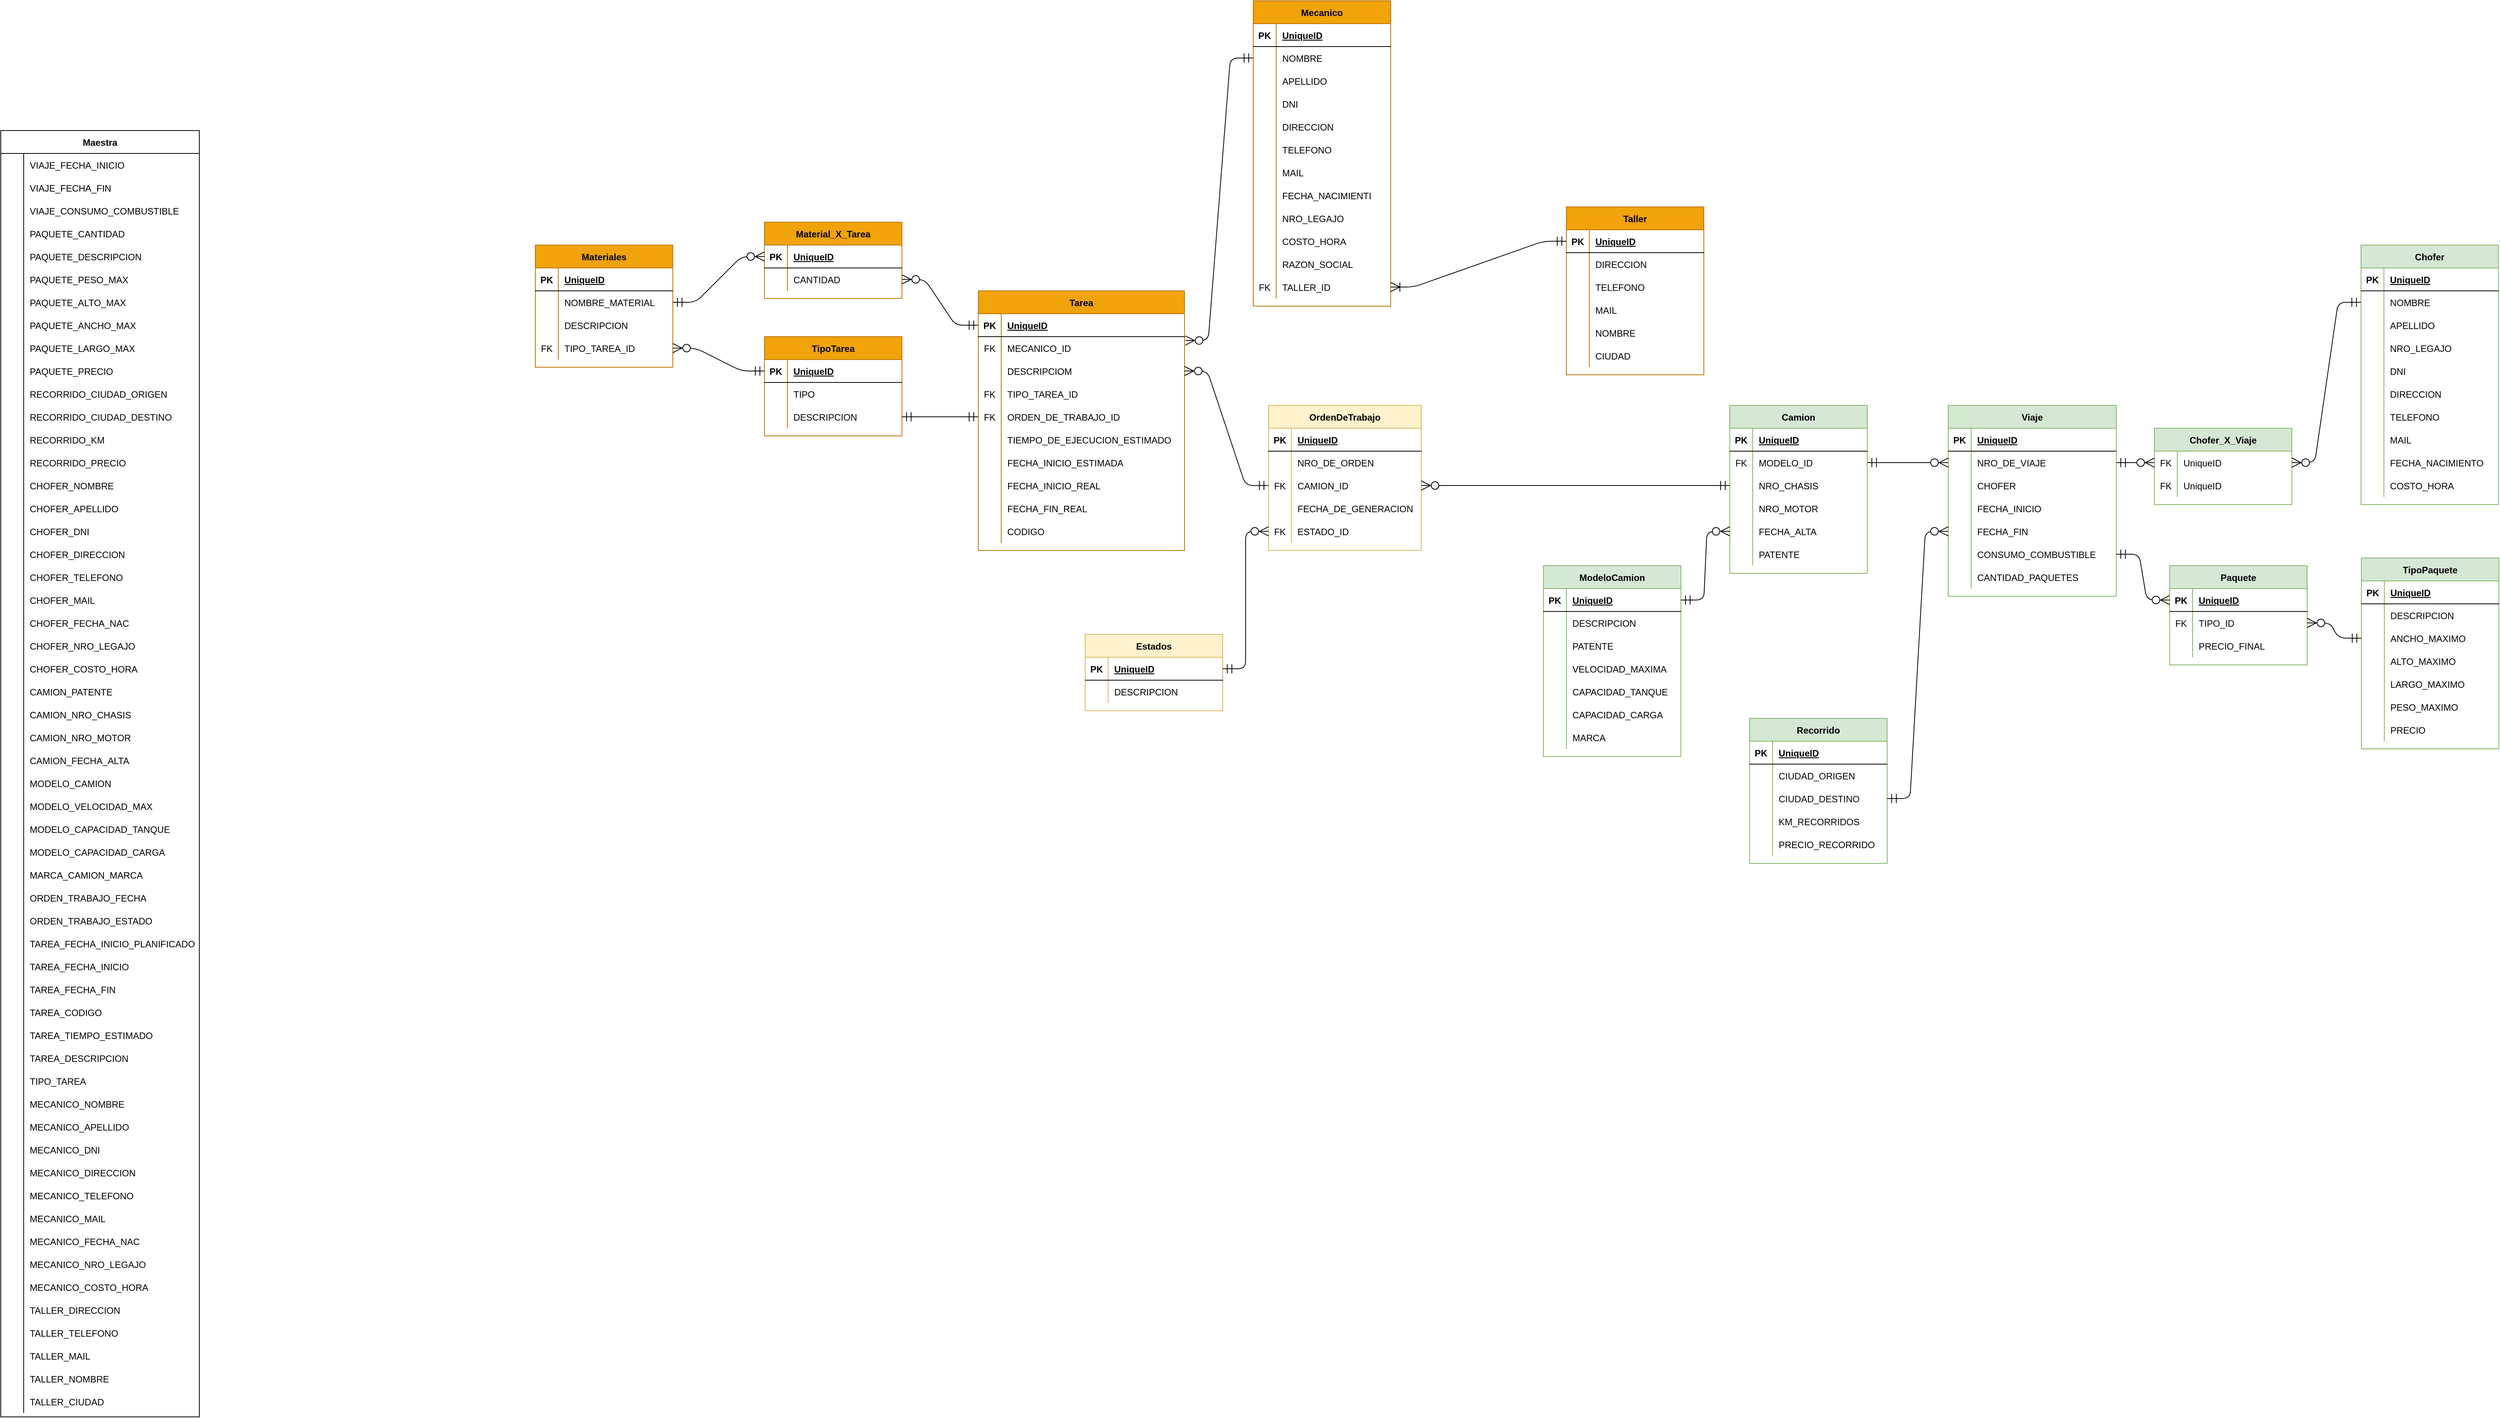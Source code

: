 <mxfile version="14.9.6" type="device"><diagram id="6IigSW5zbwEDqUWG30RW" name="Página-1"><mxGraphModel dx="5771" dy="2257" grid="0" gridSize="10" guides="0" tooltips="1" connect="1" arrows="1" fold="1" page="0" pageScale="1" pageWidth="827" pageHeight="1169" math="0" shadow="0"><root><mxCell id="0"/><mxCell id="1" parent="0"/><mxCell id="L3CfLS9jrRyJnpyv8TBC-190" value="Camion" style="shape=table;startSize=30;container=1;collapsible=1;childLayout=tableLayout;fixedRows=1;rowLines=0;fontStyle=1;align=center;resizeLast=1;fillColor=#d5e8d4;strokeColor=#82b366;" parent="1" vertex="1"><mxGeometry x="634" y="-220" width="180" height="220" as="geometry"/></mxCell><mxCell id="L3CfLS9jrRyJnpyv8TBC-191" value="" style="shape=partialRectangle;collapsible=0;dropTarget=0;pointerEvents=0;fillColor=none;top=0;left=0;bottom=1;right=0;points=[[0,0.5],[1,0.5]];portConstraint=eastwest;" parent="L3CfLS9jrRyJnpyv8TBC-190" vertex="1"><mxGeometry y="30" width="180" height="30" as="geometry"/></mxCell><mxCell id="L3CfLS9jrRyJnpyv8TBC-192" value="PK" style="shape=partialRectangle;connectable=0;fillColor=none;top=0;left=0;bottom=0;right=0;fontStyle=1;overflow=hidden;" parent="L3CfLS9jrRyJnpyv8TBC-191" vertex="1"><mxGeometry width="30" height="30" as="geometry"/></mxCell><mxCell id="L3CfLS9jrRyJnpyv8TBC-193" value="UniqueID" style="shape=partialRectangle;connectable=0;fillColor=none;top=0;left=0;bottom=0;right=0;align=left;spacingLeft=6;fontStyle=5;overflow=hidden;" parent="L3CfLS9jrRyJnpyv8TBC-191" vertex="1"><mxGeometry x="30" width="150" height="30" as="geometry"/></mxCell><mxCell id="L3CfLS9jrRyJnpyv8TBC-194" value="" style="shape=partialRectangle;collapsible=0;dropTarget=0;pointerEvents=0;fillColor=none;top=0;left=0;bottom=0;right=0;points=[[0,0.5],[1,0.5]];portConstraint=eastwest;" parent="L3CfLS9jrRyJnpyv8TBC-190" vertex="1"><mxGeometry y="60" width="180" height="30" as="geometry"/></mxCell><mxCell id="L3CfLS9jrRyJnpyv8TBC-195" value="FK" style="shape=partialRectangle;connectable=0;fillColor=none;top=0;left=0;bottom=0;right=0;editable=1;overflow=hidden;" parent="L3CfLS9jrRyJnpyv8TBC-194" vertex="1"><mxGeometry width="30" height="30" as="geometry"/></mxCell><mxCell id="L3CfLS9jrRyJnpyv8TBC-196" value="MODELO_ID" style="shape=partialRectangle;connectable=0;fillColor=none;top=0;left=0;bottom=0;right=0;align=left;spacingLeft=6;overflow=hidden;" parent="L3CfLS9jrRyJnpyv8TBC-194" vertex="1"><mxGeometry x="30" width="150" height="30" as="geometry"/></mxCell><mxCell id="L3CfLS9jrRyJnpyv8TBC-197" value="" style="shape=partialRectangle;collapsible=0;dropTarget=0;pointerEvents=0;fillColor=none;top=0;left=0;bottom=0;right=0;points=[[0,0.5],[1,0.5]];portConstraint=eastwest;" parent="L3CfLS9jrRyJnpyv8TBC-190" vertex="1"><mxGeometry y="90" width="180" height="30" as="geometry"/></mxCell><mxCell id="L3CfLS9jrRyJnpyv8TBC-198" value="" style="shape=partialRectangle;connectable=0;fillColor=none;top=0;left=0;bottom=0;right=0;editable=1;overflow=hidden;" parent="L3CfLS9jrRyJnpyv8TBC-197" vertex="1"><mxGeometry width="30" height="30" as="geometry"/></mxCell><mxCell id="L3CfLS9jrRyJnpyv8TBC-199" value="NRO_CHASIS" style="shape=partialRectangle;connectable=0;fillColor=none;top=0;left=0;bottom=0;right=0;align=left;spacingLeft=6;overflow=hidden;" parent="L3CfLS9jrRyJnpyv8TBC-197" vertex="1"><mxGeometry x="30" width="150" height="30" as="geometry"/></mxCell><mxCell id="2u6nwUFCkDq3Rh7lDnzL-41" value="" style="shape=partialRectangle;collapsible=0;dropTarget=0;pointerEvents=0;fillColor=none;top=0;left=0;bottom=0;right=0;points=[[0,0.5],[1,0.5]];portConstraint=eastwest;" vertex="1" parent="L3CfLS9jrRyJnpyv8TBC-190"><mxGeometry y="120" width="180" height="30" as="geometry"/></mxCell><mxCell id="2u6nwUFCkDq3Rh7lDnzL-42" value="" style="shape=partialRectangle;connectable=0;fillColor=none;top=0;left=0;bottom=0;right=0;editable=1;overflow=hidden;" vertex="1" parent="2u6nwUFCkDq3Rh7lDnzL-41"><mxGeometry width="30" height="30" as="geometry"/></mxCell><mxCell id="2u6nwUFCkDq3Rh7lDnzL-43" value="NRO_MOTOR" style="shape=partialRectangle;connectable=0;fillColor=none;top=0;left=0;bottom=0;right=0;align=left;spacingLeft=6;overflow=hidden;" vertex="1" parent="2u6nwUFCkDq3Rh7lDnzL-41"><mxGeometry x="30" width="150" height="30" as="geometry"/></mxCell><mxCell id="2u6nwUFCkDq3Rh7lDnzL-44" value="" style="shape=partialRectangle;collapsible=0;dropTarget=0;pointerEvents=0;fillColor=none;top=0;left=0;bottom=0;right=0;points=[[0,0.5],[1,0.5]];portConstraint=eastwest;" vertex="1" parent="L3CfLS9jrRyJnpyv8TBC-190"><mxGeometry y="150" width="180" height="30" as="geometry"/></mxCell><mxCell id="2u6nwUFCkDq3Rh7lDnzL-45" value="" style="shape=partialRectangle;connectable=0;fillColor=none;top=0;left=0;bottom=0;right=0;editable=1;overflow=hidden;" vertex="1" parent="2u6nwUFCkDq3Rh7lDnzL-44"><mxGeometry width="30" height="30" as="geometry"/></mxCell><mxCell id="2u6nwUFCkDq3Rh7lDnzL-46" value="FECHA_ALTA" style="shape=partialRectangle;connectable=0;fillColor=none;top=0;left=0;bottom=0;right=0;align=left;spacingLeft=6;overflow=hidden;" vertex="1" parent="2u6nwUFCkDq3Rh7lDnzL-44"><mxGeometry x="30" width="150" height="30" as="geometry"/></mxCell><mxCell id="2u6nwUFCkDq3Rh7lDnzL-47" value="" style="shape=partialRectangle;collapsible=0;dropTarget=0;pointerEvents=0;fillColor=none;top=0;left=0;bottom=0;right=0;points=[[0,0.5],[1,0.5]];portConstraint=eastwest;" vertex="1" parent="L3CfLS9jrRyJnpyv8TBC-190"><mxGeometry y="180" width="180" height="30" as="geometry"/></mxCell><mxCell id="2u6nwUFCkDq3Rh7lDnzL-48" value="" style="shape=partialRectangle;connectable=0;fillColor=none;top=0;left=0;bottom=0;right=0;editable=1;overflow=hidden;" vertex="1" parent="2u6nwUFCkDq3Rh7lDnzL-47"><mxGeometry width="30" height="30" as="geometry"/></mxCell><mxCell id="2u6nwUFCkDq3Rh7lDnzL-49" value="PATENTE" style="shape=partialRectangle;connectable=0;fillColor=none;top=0;left=0;bottom=0;right=0;align=left;spacingLeft=6;overflow=hidden;" vertex="1" parent="2u6nwUFCkDq3Rh7lDnzL-47"><mxGeometry x="30" width="150" height="30" as="geometry"/></mxCell><mxCell id="L3CfLS9jrRyJnpyv8TBC-203" value="Viaje" style="shape=table;startSize=30;container=1;collapsible=1;childLayout=tableLayout;fixedRows=1;rowLines=0;fontStyle=1;align=center;resizeLast=1;fillColor=#d5e8d4;strokeColor=#82b366;" parent="1" vertex="1"><mxGeometry x="920" y="-220" width="220" height="250" as="geometry"/></mxCell><mxCell id="L3CfLS9jrRyJnpyv8TBC-204" value="" style="shape=partialRectangle;collapsible=0;dropTarget=0;pointerEvents=0;fillColor=none;top=0;left=0;bottom=1;right=0;points=[[0,0.5],[1,0.5]];portConstraint=eastwest;" parent="L3CfLS9jrRyJnpyv8TBC-203" vertex="1"><mxGeometry y="30" width="220" height="30" as="geometry"/></mxCell><mxCell id="L3CfLS9jrRyJnpyv8TBC-205" value="PK" style="shape=partialRectangle;connectable=0;fillColor=none;top=0;left=0;bottom=0;right=0;fontStyle=1;overflow=hidden;" parent="L3CfLS9jrRyJnpyv8TBC-204" vertex="1"><mxGeometry width="30" height="30" as="geometry"/></mxCell><mxCell id="L3CfLS9jrRyJnpyv8TBC-206" value="UniqueID" style="shape=partialRectangle;connectable=0;fillColor=none;top=0;left=0;bottom=0;right=0;align=left;spacingLeft=6;fontStyle=5;overflow=hidden;" parent="L3CfLS9jrRyJnpyv8TBC-204" vertex="1"><mxGeometry x="30" width="190" height="30" as="geometry"/></mxCell><mxCell id="L3CfLS9jrRyJnpyv8TBC-207" value="" style="shape=partialRectangle;collapsible=0;dropTarget=0;pointerEvents=0;fillColor=none;top=0;left=0;bottom=0;right=0;points=[[0,0.5],[1,0.5]];portConstraint=eastwest;" parent="L3CfLS9jrRyJnpyv8TBC-203" vertex="1"><mxGeometry y="60" width="220" height="30" as="geometry"/></mxCell><mxCell id="L3CfLS9jrRyJnpyv8TBC-208" value="" style="shape=partialRectangle;connectable=0;fillColor=none;top=0;left=0;bottom=0;right=0;editable=1;overflow=hidden;" parent="L3CfLS9jrRyJnpyv8TBC-207" vertex="1"><mxGeometry width="30" height="30" as="geometry"/></mxCell><mxCell id="L3CfLS9jrRyJnpyv8TBC-209" value="NRO_DE_VIAJE" style="shape=partialRectangle;connectable=0;fillColor=none;top=0;left=0;bottom=0;right=0;align=left;spacingLeft=6;overflow=hidden;" parent="L3CfLS9jrRyJnpyv8TBC-207" vertex="1"><mxGeometry x="30" width="190" height="30" as="geometry"/></mxCell><mxCell id="L3CfLS9jrRyJnpyv8TBC-210" value="" style="shape=partialRectangle;collapsible=0;dropTarget=0;pointerEvents=0;fillColor=none;top=0;left=0;bottom=0;right=0;points=[[0,0.5],[1,0.5]];portConstraint=eastwest;" parent="L3CfLS9jrRyJnpyv8TBC-203" vertex="1"><mxGeometry y="90" width="220" height="30" as="geometry"/></mxCell><mxCell id="L3CfLS9jrRyJnpyv8TBC-211" value="" style="shape=partialRectangle;connectable=0;fillColor=none;top=0;left=0;bottom=0;right=0;editable=1;overflow=hidden;" parent="L3CfLS9jrRyJnpyv8TBC-210" vertex="1"><mxGeometry width="30" height="30" as="geometry"/></mxCell><mxCell id="L3CfLS9jrRyJnpyv8TBC-212" value="CHOFER" style="shape=partialRectangle;connectable=0;fillColor=none;top=0;left=0;bottom=0;right=0;align=left;spacingLeft=6;overflow=hidden;" parent="L3CfLS9jrRyJnpyv8TBC-210" vertex="1"><mxGeometry x="30" width="190" height="30" as="geometry"/></mxCell><mxCell id="L3CfLS9jrRyJnpyv8TBC-213" value="" style="shape=partialRectangle;collapsible=0;dropTarget=0;pointerEvents=0;fillColor=none;top=0;left=0;bottom=0;right=0;points=[[0,0.5],[1,0.5]];portConstraint=eastwest;" parent="L3CfLS9jrRyJnpyv8TBC-203" vertex="1"><mxGeometry y="120" width="220" height="30" as="geometry"/></mxCell><mxCell id="L3CfLS9jrRyJnpyv8TBC-214" value="" style="shape=partialRectangle;connectable=0;fillColor=none;top=0;left=0;bottom=0;right=0;editable=1;overflow=hidden;" parent="L3CfLS9jrRyJnpyv8TBC-213" vertex="1"><mxGeometry width="30" height="30" as="geometry"/></mxCell><mxCell id="L3CfLS9jrRyJnpyv8TBC-215" value="FECHA_INICIO" style="shape=partialRectangle;connectable=0;fillColor=none;top=0;left=0;bottom=0;right=0;align=left;spacingLeft=6;overflow=hidden;" parent="L3CfLS9jrRyJnpyv8TBC-213" vertex="1"><mxGeometry x="30" width="190" height="30" as="geometry"/></mxCell><mxCell id="L3CfLS9jrRyJnpyv8TBC-285" value="" style="shape=partialRectangle;collapsible=0;dropTarget=0;pointerEvents=0;fillColor=none;top=0;left=0;bottom=0;right=0;points=[[0,0.5],[1,0.5]];portConstraint=eastwest;" parent="L3CfLS9jrRyJnpyv8TBC-203" vertex="1"><mxGeometry y="150" width="220" height="30" as="geometry"/></mxCell><mxCell id="L3CfLS9jrRyJnpyv8TBC-286" value="" style="shape=partialRectangle;connectable=0;fillColor=none;top=0;left=0;bottom=0;right=0;editable=1;overflow=hidden;" parent="L3CfLS9jrRyJnpyv8TBC-285" vertex="1"><mxGeometry width="30" height="30" as="geometry"/></mxCell><mxCell id="L3CfLS9jrRyJnpyv8TBC-287" value="FECHA_FIN" style="shape=partialRectangle;connectable=0;fillColor=none;top=0;left=0;bottom=0;right=0;align=left;spacingLeft=6;overflow=hidden;" parent="L3CfLS9jrRyJnpyv8TBC-285" vertex="1"><mxGeometry x="30" width="190" height="30" as="geometry"/></mxCell><mxCell id="L3CfLS9jrRyJnpyv8TBC-288" value="" style="shape=partialRectangle;collapsible=0;dropTarget=0;pointerEvents=0;fillColor=none;top=0;left=0;bottom=0;right=0;points=[[0,0.5],[1,0.5]];portConstraint=eastwest;" parent="L3CfLS9jrRyJnpyv8TBC-203" vertex="1"><mxGeometry y="180" width="220" height="30" as="geometry"/></mxCell><mxCell id="L3CfLS9jrRyJnpyv8TBC-289" value="" style="shape=partialRectangle;connectable=0;fillColor=none;top=0;left=0;bottom=0;right=0;editable=1;overflow=hidden;" parent="L3CfLS9jrRyJnpyv8TBC-288" vertex="1"><mxGeometry width="30" height="30" as="geometry"/></mxCell><mxCell id="L3CfLS9jrRyJnpyv8TBC-290" value="CONSUMO_COMBUSTIBLE" style="shape=partialRectangle;connectable=0;fillColor=none;top=0;left=0;bottom=0;right=0;align=left;spacingLeft=6;overflow=hidden;" parent="L3CfLS9jrRyJnpyv8TBC-288" vertex="1"><mxGeometry x="30" width="190" height="30" as="geometry"/></mxCell><mxCell id="L3CfLS9jrRyJnpyv8TBC-322" value="" style="shape=partialRectangle;collapsible=0;dropTarget=0;pointerEvents=0;fillColor=none;top=0;left=0;bottom=0;right=0;points=[[0,0.5],[1,0.5]];portConstraint=eastwest;" parent="L3CfLS9jrRyJnpyv8TBC-203" vertex="1"><mxGeometry y="210" width="220" height="30" as="geometry"/></mxCell><mxCell id="L3CfLS9jrRyJnpyv8TBC-323" value="" style="shape=partialRectangle;connectable=0;fillColor=none;top=0;left=0;bottom=0;right=0;editable=1;overflow=hidden;" parent="L3CfLS9jrRyJnpyv8TBC-322" vertex="1"><mxGeometry width="30" height="30" as="geometry"/></mxCell><mxCell id="L3CfLS9jrRyJnpyv8TBC-324" value="CANTIDAD_PAQUETES" style="shape=partialRectangle;connectable=0;fillColor=none;top=0;left=0;bottom=0;right=0;align=left;spacingLeft=6;overflow=hidden;" parent="L3CfLS9jrRyJnpyv8TBC-322" vertex="1"><mxGeometry x="30" width="190" height="30" as="geometry"/></mxCell><mxCell id="L3CfLS9jrRyJnpyv8TBC-216" value="" style="edgeStyle=entityRelationEdgeStyle;fontSize=12;html=1;endArrow=ERzeroToMany;startArrow=ERmandOne;entryX=0;entryY=0.5;entryDx=0;entryDy=0;exitX=1;exitY=0.5;exitDx=0;exitDy=0;endSize=10;startSize=10;" parent="1" source="L3CfLS9jrRyJnpyv8TBC-194" target="L3CfLS9jrRyJnpyv8TBC-207" edge="1"><mxGeometry width="100" height="100" relative="1" as="geometry"><mxPoint x="680" y="70" as="sourcePoint"/><mxPoint x="780" y="-30" as="targetPoint"/></mxGeometry></mxCell><mxCell id="L3CfLS9jrRyJnpyv8TBC-217" value="Chofer" style="shape=table;startSize=30;container=1;collapsible=1;childLayout=tableLayout;fixedRows=1;rowLines=0;fontStyle=1;align=center;resizeLast=1;fillColor=#d5e8d4;strokeColor=#82b366;" parent="1" vertex="1"><mxGeometry x="1460.5" y="-430" width="180" height="340" as="geometry"/></mxCell><mxCell id="L3CfLS9jrRyJnpyv8TBC-218" value="" style="shape=partialRectangle;collapsible=0;dropTarget=0;pointerEvents=0;fillColor=none;top=0;left=0;bottom=1;right=0;points=[[0,0.5],[1,0.5]];portConstraint=eastwest;" parent="L3CfLS9jrRyJnpyv8TBC-217" vertex="1"><mxGeometry y="30" width="180" height="30" as="geometry"/></mxCell><mxCell id="L3CfLS9jrRyJnpyv8TBC-219" value="PK" style="shape=partialRectangle;connectable=0;fillColor=none;top=0;left=0;bottom=0;right=0;fontStyle=1;overflow=hidden;" parent="L3CfLS9jrRyJnpyv8TBC-218" vertex="1"><mxGeometry width="30" height="30" as="geometry"/></mxCell><mxCell id="L3CfLS9jrRyJnpyv8TBC-220" value="UniqueID" style="shape=partialRectangle;connectable=0;fillColor=none;top=0;left=0;bottom=0;right=0;align=left;spacingLeft=6;fontStyle=5;overflow=hidden;" parent="L3CfLS9jrRyJnpyv8TBC-218" vertex="1"><mxGeometry x="30" width="150" height="30" as="geometry"/></mxCell><mxCell id="L3CfLS9jrRyJnpyv8TBC-221" value="" style="shape=partialRectangle;collapsible=0;dropTarget=0;pointerEvents=0;fillColor=none;top=0;left=0;bottom=0;right=0;points=[[0,0.5],[1,0.5]];portConstraint=eastwest;" parent="L3CfLS9jrRyJnpyv8TBC-217" vertex="1"><mxGeometry y="60" width="180" height="30" as="geometry"/></mxCell><mxCell id="L3CfLS9jrRyJnpyv8TBC-222" value="" style="shape=partialRectangle;connectable=0;fillColor=none;top=0;left=0;bottom=0;right=0;editable=1;overflow=hidden;" parent="L3CfLS9jrRyJnpyv8TBC-221" vertex="1"><mxGeometry width="30" height="30" as="geometry"/></mxCell><mxCell id="L3CfLS9jrRyJnpyv8TBC-223" value="NOMBRE" style="shape=partialRectangle;connectable=0;fillColor=none;top=0;left=0;bottom=0;right=0;align=left;spacingLeft=6;overflow=hidden;" parent="L3CfLS9jrRyJnpyv8TBC-221" vertex="1"><mxGeometry x="30" width="150" height="30" as="geometry"/></mxCell><mxCell id="L3CfLS9jrRyJnpyv8TBC-224" value="" style="shape=partialRectangle;collapsible=0;dropTarget=0;pointerEvents=0;fillColor=none;top=0;left=0;bottom=0;right=0;points=[[0,0.5],[1,0.5]];portConstraint=eastwest;" parent="L3CfLS9jrRyJnpyv8TBC-217" vertex="1"><mxGeometry y="90" width="180" height="30" as="geometry"/></mxCell><mxCell id="L3CfLS9jrRyJnpyv8TBC-225" value="" style="shape=partialRectangle;connectable=0;fillColor=none;top=0;left=0;bottom=0;right=0;editable=1;overflow=hidden;" parent="L3CfLS9jrRyJnpyv8TBC-224" vertex="1"><mxGeometry width="30" height="30" as="geometry"/></mxCell><mxCell id="L3CfLS9jrRyJnpyv8TBC-226" value="APELLIDO" style="shape=partialRectangle;connectable=0;fillColor=none;top=0;left=0;bottom=0;right=0;align=left;spacingLeft=6;overflow=hidden;" parent="L3CfLS9jrRyJnpyv8TBC-224" vertex="1"><mxGeometry x="30" width="150" height="30" as="geometry"/></mxCell><mxCell id="L3CfLS9jrRyJnpyv8TBC-227" value="" style="shape=partialRectangle;collapsible=0;dropTarget=0;pointerEvents=0;fillColor=none;top=0;left=0;bottom=0;right=0;points=[[0,0.5],[1,0.5]];portConstraint=eastwest;" parent="L3CfLS9jrRyJnpyv8TBC-217" vertex="1"><mxGeometry y="120" width="180" height="30" as="geometry"/></mxCell><mxCell id="L3CfLS9jrRyJnpyv8TBC-228" value="" style="shape=partialRectangle;connectable=0;fillColor=none;top=0;left=0;bottom=0;right=0;editable=1;overflow=hidden;" parent="L3CfLS9jrRyJnpyv8TBC-227" vertex="1"><mxGeometry width="30" height="30" as="geometry"/></mxCell><mxCell id="L3CfLS9jrRyJnpyv8TBC-229" value="NRO_LEGAJO" style="shape=partialRectangle;connectable=0;fillColor=none;top=0;left=0;bottom=0;right=0;align=left;spacingLeft=6;overflow=hidden;" parent="L3CfLS9jrRyJnpyv8TBC-227" vertex="1"><mxGeometry x="30" width="150" height="30" as="geometry"/></mxCell><mxCell id="2u6nwUFCkDq3Rh7lDnzL-13" value="" style="shape=partialRectangle;collapsible=0;dropTarget=0;pointerEvents=0;fillColor=none;top=0;left=0;bottom=0;right=0;points=[[0,0.5],[1,0.5]];portConstraint=eastwest;" vertex="1" parent="L3CfLS9jrRyJnpyv8TBC-217"><mxGeometry y="150" width="180" height="30" as="geometry"/></mxCell><mxCell id="2u6nwUFCkDq3Rh7lDnzL-14" value="" style="shape=partialRectangle;connectable=0;fillColor=none;top=0;left=0;bottom=0;right=0;editable=1;overflow=hidden;" vertex="1" parent="2u6nwUFCkDq3Rh7lDnzL-13"><mxGeometry width="30" height="30" as="geometry"/></mxCell><mxCell id="2u6nwUFCkDq3Rh7lDnzL-15" value="DNI" style="shape=partialRectangle;connectable=0;fillColor=none;top=0;left=0;bottom=0;right=0;align=left;spacingLeft=6;overflow=hidden;" vertex="1" parent="2u6nwUFCkDq3Rh7lDnzL-13"><mxGeometry x="30" width="150" height="30" as="geometry"/></mxCell><mxCell id="2u6nwUFCkDq3Rh7lDnzL-16" value="" style="shape=partialRectangle;collapsible=0;dropTarget=0;pointerEvents=0;fillColor=none;top=0;left=0;bottom=0;right=0;points=[[0,0.5],[1,0.5]];portConstraint=eastwest;" vertex="1" parent="L3CfLS9jrRyJnpyv8TBC-217"><mxGeometry y="180" width="180" height="30" as="geometry"/></mxCell><mxCell id="2u6nwUFCkDq3Rh7lDnzL-17" value="" style="shape=partialRectangle;connectable=0;fillColor=none;top=0;left=0;bottom=0;right=0;editable=1;overflow=hidden;" vertex="1" parent="2u6nwUFCkDq3Rh7lDnzL-16"><mxGeometry width="30" height="30" as="geometry"/></mxCell><mxCell id="2u6nwUFCkDq3Rh7lDnzL-18" value="DIRECCION" style="shape=partialRectangle;connectable=0;fillColor=none;top=0;left=0;bottom=0;right=0;align=left;spacingLeft=6;overflow=hidden;" vertex="1" parent="2u6nwUFCkDq3Rh7lDnzL-16"><mxGeometry x="30" width="150" height="30" as="geometry"/></mxCell><mxCell id="2u6nwUFCkDq3Rh7lDnzL-19" value="" style="shape=partialRectangle;collapsible=0;dropTarget=0;pointerEvents=0;fillColor=none;top=0;left=0;bottom=0;right=0;points=[[0,0.5],[1,0.5]];portConstraint=eastwest;" vertex="1" parent="L3CfLS9jrRyJnpyv8TBC-217"><mxGeometry y="210" width="180" height="30" as="geometry"/></mxCell><mxCell id="2u6nwUFCkDq3Rh7lDnzL-20" value="" style="shape=partialRectangle;connectable=0;fillColor=none;top=0;left=0;bottom=0;right=0;editable=1;overflow=hidden;" vertex="1" parent="2u6nwUFCkDq3Rh7lDnzL-19"><mxGeometry width="30" height="30" as="geometry"/></mxCell><mxCell id="2u6nwUFCkDq3Rh7lDnzL-21" value="TELEFONO" style="shape=partialRectangle;connectable=0;fillColor=none;top=0;left=0;bottom=0;right=0;align=left;spacingLeft=6;overflow=hidden;" vertex="1" parent="2u6nwUFCkDq3Rh7lDnzL-19"><mxGeometry x="30" width="150" height="30" as="geometry"/></mxCell><mxCell id="2u6nwUFCkDq3Rh7lDnzL-22" value="" style="shape=partialRectangle;collapsible=0;dropTarget=0;pointerEvents=0;fillColor=none;top=0;left=0;bottom=0;right=0;points=[[0,0.5],[1,0.5]];portConstraint=eastwest;" vertex="1" parent="L3CfLS9jrRyJnpyv8TBC-217"><mxGeometry y="240" width="180" height="30" as="geometry"/></mxCell><mxCell id="2u6nwUFCkDq3Rh7lDnzL-23" value="" style="shape=partialRectangle;connectable=0;fillColor=none;top=0;left=0;bottom=0;right=0;editable=1;overflow=hidden;" vertex="1" parent="2u6nwUFCkDq3Rh7lDnzL-22"><mxGeometry width="30" height="30" as="geometry"/></mxCell><mxCell id="2u6nwUFCkDq3Rh7lDnzL-24" value="MAIL" style="shape=partialRectangle;connectable=0;fillColor=none;top=0;left=0;bottom=0;right=0;align=left;spacingLeft=6;overflow=hidden;" vertex="1" parent="2u6nwUFCkDq3Rh7lDnzL-22"><mxGeometry x="30" width="150" height="30" as="geometry"/></mxCell><mxCell id="2u6nwUFCkDq3Rh7lDnzL-25" value="" style="shape=partialRectangle;collapsible=0;dropTarget=0;pointerEvents=0;fillColor=none;top=0;left=0;bottom=0;right=0;points=[[0,0.5],[1,0.5]];portConstraint=eastwest;" vertex="1" parent="L3CfLS9jrRyJnpyv8TBC-217"><mxGeometry y="270" width="180" height="30" as="geometry"/></mxCell><mxCell id="2u6nwUFCkDq3Rh7lDnzL-26" value="" style="shape=partialRectangle;connectable=0;fillColor=none;top=0;left=0;bottom=0;right=0;editable=1;overflow=hidden;" vertex="1" parent="2u6nwUFCkDq3Rh7lDnzL-25"><mxGeometry width="30" height="30" as="geometry"/></mxCell><mxCell id="2u6nwUFCkDq3Rh7lDnzL-27" value="FECHA_NACIMIENTO" style="shape=partialRectangle;connectable=0;fillColor=none;top=0;left=0;bottom=0;right=0;align=left;spacingLeft=6;overflow=hidden;" vertex="1" parent="2u6nwUFCkDq3Rh7lDnzL-25"><mxGeometry x="30" width="150" height="30" as="geometry"/></mxCell><mxCell id="2u6nwUFCkDq3Rh7lDnzL-28" value="" style="shape=partialRectangle;collapsible=0;dropTarget=0;pointerEvents=0;fillColor=none;top=0;left=0;bottom=0;right=0;points=[[0,0.5],[1,0.5]];portConstraint=eastwest;" vertex="1" parent="L3CfLS9jrRyJnpyv8TBC-217"><mxGeometry y="300" width="180" height="30" as="geometry"/></mxCell><mxCell id="2u6nwUFCkDq3Rh7lDnzL-29" value="" style="shape=partialRectangle;connectable=0;fillColor=none;top=0;left=0;bottom=0;right=0;editable=1;overflow=hidden;" vertex="1" parent="2u6nwUFCkDq3Rh7lDnzL-28"><mxGeometry width="30" height="30" as="geometry"/></mxCell><mxCell id="2u6nwUFCkDq3Rh7lDnzL-30" value="COSTO_HORA" style="shape=partialRectangle;connectable=0;fillColor=none;top=0;left=0;bottom=0;right=0;align=left;spacingLeft=6;overflow=hidden;" vertex="1" parent="2u6nwUFCkDq3Rh7lDnzL-28"><mxGeometry x="30" width="150" height="30" as="geometry"/></mxCell><mxCell id="L3CfLS9jrRyJnpyv8TBC-243" value="Chofer_X_Viaje" style="shape=table;startSize=30;container=1;collapsible=1;childLayout=tableLayout;fixedRows=1;rowLines=0;fontStyle=1;align=center;resizeLast=1;fillColor=#d5e8d4;strokeColor=#82b366;" parent="1" vertex="1"><mxGeometry x="1190" y="-190" width="180" height="100" as="geometry"/></mxCell><mxCell id="L3CfLS9jrRyJnpyv8TBC-259" value="" style="shape=partialRectangle;collapsible=0;dropTarget=0;pointerEvents=0;fillColor=none;top=0;left=0;bottom=0;right=0;points=[[0,0.5],[1,0.5]];portConstraint=eastwest;" parent="L3CfLS9jrRyJnpyv8TBC-243" vertex="1"><mxGeometry y="30" width="180" height="30" as="geometry"/></mxCell><mxCell id="L3CfLS9jrRyJnpyv8TBC-260" value="FK" style="shape=partialRectangle;connectable=0;fillColor=none;top=0;left=0;bottom=0;right=0;fontStyle=0;overflow=hidden;" parent="L3CfLS9jrRyJnpyv8TBC-259" vertex="1"><mxGeometry width="30" height="30" as="geometry"/></mxCell><mxCell id="L3CfLS9jrRyJnpyv8TBC-261" value="UniqueID" style="shape=partialRectangle;connectable=0;fillColor=none;top=0;left=0;bottom=0;right=0;align=left;spacingLeft=6;fontStyle=0;overflow=hidden;" parent="L3CfLS9jrRyJnpyv8TBC-259" vertex="1"><mxGeometry x="30" width="150" height="30" as="geometry"/></mxCell><mxCell id="L3CfLS9jrRyJnpyv8TBC-256" value="" style="shape=partialRectangle;collapsible=0;dropTarget=0;pointerEvents=0;fillColor=none;top=0;left=0;bottom=0;right=0;points=[[0,0.5],[1,0.5]];portConstraint=eastwest;" parent="L3CfLS9jrRyJnpyv8TBC-243" vertex="1"><mxGeometry y="60" width="180" height="30" as="geometry"/></mxCell><mxCell id="L3CfLS9jrRyJnpyv8TBC-257" value="FK" style="shape=partialRectangle;connectable=0;fillColor=none;top=0;left=0;bottom=0;right=0;fontStyle=0;overflow=hidden;" parent="L3CfLS9jrRyJnpyv8TBC-256" vertex="1"><mxGeometry width="30" height="30" as="geometry"/></mxCell><mxCell id="L3CfLS9jrRyJnpyv8TBC-258" value="UniqueID" style="shape=partialRectangle;connectable=0;fillColor=none;top=0;left=0;bottom=0;right=0;align=left;spacingLeft=6;fontStyle=0;overflow=hidden;" parent="L3CfLS9jrRyJnpyv8TBC-256" vertex="1"><mxGeometry x="30" width="150" height="30" as="geometry"/></mxCell><mxCell id="L3CfLS9jrRyJnpyv8TBC-262" value="" style="edgeStyle=entityRelationEdgeStyle;fontSize=12;html=1;endArrow=ERzeroToMany;startArrow=ERmandOne;exitX=0;exitY=0.5;exitDx=0;exitDy=0;entryX=1;entryY=0.5;entryDx=0;entryDy=0;endSize=10;startSize=10;" parent="1" source="L3CfLS9jrRyJnpyv8TBC-221" target="L3CfLS9jrRyJnpyv8TBC-259" edge="1"><mxGeometry width="100" height="100" relative="1" as="geometry"><mxPoint x="1070" as="sourcePoint"/><mxPoint x="1170" y="-100" as="targetPoint"/></mxGeometry></mxCell><mxCell id="L3CfLS9jrRyJnpyv8TBC-263" value="" style="edgeStyle=entityRelationEdgeStyle;fontSize=12;html=1;endArrow=ERzeroToMany;startArrow=ERmandOne;entryX=0;entryY=0.5;entryDx=0;entryDy=0;exitX=1;exitY=0.5;exitDx=0;exitDy=0;endSize=10;startSize=10;" parent="1" source="L3CfLS9jrRyJnpyv8TBC-207" target="L3CfLS9jrRyJnpyv8TBC-259" edge="1"><mxGeometry width="100" height="100" relative="1" as="geometry"><mxPoint x="1140" y="60" as="sourcePoint"/><mxPoint x="1240" y="-40" as="targetPoint"/></mxGeometry></mxCell><mxCell id="L3CfLS9jrRyJnpyv8TBC-264" value="Recorrido" style="shape=table;startSize=30;container=1;collapsible=1;childLayout=tableLayout;fixedRows=1;rowLines=0;fontStyle=1;align=center;resizeLast=1;fillColor=#d5e8d4;strokeColor=#82b366;" parent="1" vertex="1"><mxGeometry x="660" y="190" width="180" height="190" as="geometry"/></mxCell><mxCell id="L3CfLS9jrRyJnpyv8TBC-265" value="" style="shape=partialRectangle;collapsible=0;dropTarget=0;pointerEvents=0;fillColor=none;top=0;left=0;bottom=1;right=0;points=[[0,0.5],[1,0.5]];portConstraint=eastwest;" parent="L3CfLS9jrRyJnpyv8TBC-264" vertex="1"><mxGeometry y="30" width="180" height="30" as="geometry"/></mxCell><mxCell id="L3CfLS9jrRyJnpyv8TBC-266" value="PK" style="shape=partialRectangle;connectable=0;fillColor=none;top=0;left=0;bottom=0;right=0;fontStyle=1;overflow=hidden;" parent="L3CfLS9jrRyJnpyv8TBC-265" vertex="1"><mxGeometry width="30" height="30" as="geometry"/></mxCell><mxCell id="L3CfLS9jrRyJnpyv8TBC-267" value="UniqueID" style="shape=partialRectangle;connectable=0;fillColor=none;top=0;left=0;bottom=0;right=0;align=left;spacingLeft=6;fontStyle=5;overflow=hidden;" parent="L3CfLS9jrRyJnpyv8TBC-265" vertex="1"><mxGeometry x="30" width="150" height="30" as="geometry"/></mxCell><mxCell id="L3CfLS9jrRyJnpyv8TBC-271" value="" style="shape=partialRectangle;collapsible=0;dropTarget=0;pointerEvents=0;fillColor=none;top=0;left=0;bottom=0;right=0;points=[[0,0.5],[1,0.5]];portConstraint=eastwest;" parent="L3CfLS9jrRyJnpyv8TBC-264" vertex="1"><mxGeometry y="60" width="180" height="30" as="geometry"/></mxCell><mxCell id="L3CfLS9jrRyJnpyv8TBC-272" value="" style="shape=partialRectangle;connectable=0;fillColor=none;top=0;left=0;bottom=0;right=0;editable=1;overflow=hidden;" parent="L3CfLS9jrRyJnpyv8TBC-271" vertex="1"><mxGeometry width="30" height="30" as="geometry"/></mxCell><mxCell id="L3CfLS9jrRyJnpyv8TBC-273" value="CIUDAD_ORIGEN" style="shape=partialRectangle;connectable=0;fillColor=none;top=0;left=0;bottom=0;right=0;align=left;spacingLeft=6;overflow=hidden;" parent="L3CfLS9jrRyJnpyv8TBC-271" vertex="1"><mxGeometry x="30" width="150" height="30" as="geometry"/></mxCell><mxCell id="L3CfLS9jrRyJnpyv8TBC-268" value="" style="shape=partialRectangle;collapsible=0;dropTarget=0;pointerEvents=0;fillColor=none;top=0;left=0;bottom=0;right=0;points=[[0,0.5],[1,0.5]];portConstraint=eastwest;" parent="L3CfLS9jrRyJnpyv8TBC-264" vertex="1"><mxGeometry y="90" width="180" height="30" as="geometry"/></mxCell><mxCell id="L3CfLS9jrRyJnpyv8TBC-269" value="" style="shape=partialRectangle;connectable=0;fillColor=none;top=0;left=0;bottom=0;right=0;editable=1;overflow=hidden;" parent="L3CfLS9jrRyJnpyv8TBC-268" vertex="1"><mxGeometry width="30" height="30" as="geometry"/></mxCell><mxCell id="L3CfLS9jrRyJnpyv8TBC-270" value="CIUDAD_DESTINO" style="shape=partialRectangle;connectable=0;fillColor=none;top=0;left=0;bottom=0;right=0;align=left;spacingLeft=6;overflow=hidden;" parent="L3CfLS9jrRyJnpyv8TBC-268" vertex="1"><mxGeometry x="30" width="150" height="30" as="geometry"/></mxCell><mxCell id="L3CfLS9jrRyJnpyv8TBC-274" value="" style="shape=partialRectangle;collapsible=0;dropTarget=0;pointerEvents=0;fillColor=none;top=0;left=0;bottom=0;right=0;points=[[0,0.5],[1,0.5]];portConstraint=eastwest;" parent="L3CfLS9jrRyJnpyv8TBC-264" vertex="1"><mxGeometry y="120" width="180" height="30" as="geometry"/></mxCell><mxCell id="L3CfLS9jrRyJnpyv8TBC-275" value="" style="shape=partialRectangle;connectable=0;fillColor=none;top=0;left=0;bottom=0;right=0;editable=1;overflow=hidden;" parent="L3CfLS9jrRyJnpyv8TBC-274" vertex="1"><mxGeometry width="30" height="30" as="geometry"/></mxCell><mxCell id="L3CfLS9jrRyJnpyv8TBC-276" value="KM_RECORRIDOS" style="shape=partialRectangle;connectable=0;fillColor=none;top=0;left=0;bottom=0;right=0;align=left;spacingLeft=6;overflow=hidden;" parent="L3CfLS9jrRyJnpyv8TBC-274" vertex="1"><mxGeometry x="30" width="150" height="30" as="geometry"/></mxCell><mxCell id="L3CfLS9jrRyJnpyv8TBC-277" value="" style="shape=partialRectangle;collapsible=0;dropTarget=0;pointerEvents=0;fillColor=none;top=0;left=0;bottom=0;right=0;points=[[0,0.5],[1,0.5]];portConstraint=eastwest;" parent="L3CfLS9jrRyJnpyv8TBC-264" vertex="1"><mxGeometry y="150" width="180" height="30" as="geometry"/></mxCell><mxCell id="L3CfLS9jrRyJnpyv8TBC-278" value="" style="shape=partialRectangle;connectable=0;fillColor=none;top=0;left=0;bottom=0;right=0;editable=1;overflow=hidden;" parent="L3CfLS9jrRyJnpyv8TBC-277" vertex="1"><mxGeometry width="30" height="30" as="geometry"/></mxCell><mxCell id="L3CfLS9jrRyJnpyv8TBC-279" value="PRECIO_RECORRIDO" style="shape=partialRectangle;connectable=0;fillColor=none;top=0;left=0;bottom=0;right=0;align=left;spacingLeft=6;overflow=hidden;" parent="L3CfLS9jrRyJnpyv8TBC-277" vertex="1"><mxGeometry x="30" width="150" height="30" as="geometry"/></mxCell><mxCell id="L3CfLS9jrRyJnpyv8TBC-291" value="" style="edgeStyle=entityRelationEdgeStyle;fontSize=12;html=1;endArrow=ERzeroToMany;startArrow=ERmandOne;entryX=0;entryY=0.5;entryDx=0;entryDy=0;exitX=1;exitY=0.5;exitDx=0;exitDy=0;endSize=10;startSize=10;" parent="1" source="L3CfLS9jrRyJnpyv8TBC-268" target="L3CfLS9jrRyJnpyv8TBC-285" edge="1"><mxGeometry width="100" height="100" relative="1" as="geometry"><mxPoint x="870" y="70" as="sourcePoint"/><mxPoint x="976" y="70" as="targetPoint"/></mxGeometry></mxCell><mxCell id="L3CfLS9jrRyJnpyv8TBC-293" value="Paquete" style="shape=table;startSize=30;container=1;collapsible=1;childLayout=tableLayout;fixedRows=1;rowLines=0;fontStyle=1;align=center;resizeLast=1;fillColor=#d5e8d4;strokeColor=#82b366;" parent="1" vertex="1"><mxGeometry x="1210" y="-10" width="180" height="130" as="geometry"/></mxCell><mxCell id="L3CfLS9jrRyJnpyv8TBC-294" value="" style="shape=partialRectangle;collapsible=0;dropTarget=0;pointerEvents=0;fillColor=none;top=0;left=0;bottom=1;right=0;points=[[0,0.5],[1,0.5]];portConstraint=eastwest;" parent="L3CfLS9jrRyJnpyv8TBC-293" vertex="1"><mxGeometry y="30" width="180" height="30" as="geometry"/></mxCell><mxCell id="L3CfLS9jrRyJnpyv8TBC-295" value="PK" style="shape=partialRectangle;connectable=0;fillColor=none;top=0;left=0;bottom=0;right=0;fontStyle=1;overflow=hidden;" parent="L3CfLS9jrRyJnpyv8TBC-294" vertex="1"><mxGeometry width="30" height="30" as="geometry"/></mxCell><mxCell id="L3CfLS9jrRyJnpyv8TBC-296" value="UniqueID" style="shape=partialRectangle;connectable=0;fillColor=none;top=0;left=0;bottom=0;right=0;align=left;spacingLeft=6;fontStyle=5;overflow=hidden;" parent="L3CfLS9jrRyJnpyv8TBC-294" vertex="1"><mxGeometry x="30" width="150" height="30" as="geometry"/></mxCell><mxCell id="L3CfLS9jrRyJnpyv8TBC-297" value="" style="shape=partialRectangle;collapsible=0;dropTarget=0;pointerEvents=0;fillColor=none;top=0;left=0;bottom=0;right=0;points=[[0,0.5],[1,0.5]];portConstraint=eastwest;" parent="L3CfLS9jrRyJnpyv8TBC-293" vertex="1"><mxGeometry y="60" width="180" height="30" as="geometry"/></mxCell><mxCell id="L3CfLS9jrRyJnpyv8TBC-298" value="FK" style="shape=partialRectangle;connectable=0;fillColor=none;top=0;left=0;bottom=0;right=0;editable=1;overflow=hidden;" parent="L3CfLS9jrRyJnpyv8TBC-297" vertex="1"><mxGeometry width="30" height="30" as="geometry"/></mxCell><mxCell id="L3CfLS9jrRyJnpyv8TBC-299" value="TIPO_ID" style="shape=partialRectangle;connectable=0;fillColor=none;top=0;left=0;bottom=0;right=0;align=left;spacingLeft=6;overflow=hidden;" parent="L3CfLS9jrRyJnpyv8TBC-297" vertex="1"><mxGeometry x="30" width="150" height="30" as="geometry"/></mxCell><mxCell id="L3CfLS9jrRyJnpyv8TBC-300" value="" style="shape=partialRectangle;collapsible=0;dropTarget=0;pointerEvents=0;fillColor=none;top=0;left=0;bottom=0;right=0;points=[[0,0.5],[1,0.5]];portConstraint=eastwest;" parent="L3CfLS9jrRyJnpyv8TBC-293" vertex="1"><mxGeometry y="90" width="180" height="30" as="geometry"/></mxCell><mxCell id="L3CfLS9jrRyJnpyv8TBC-301" value="" style="shape=partialRectangle;connectable=0;fillColor=none;top=0;left=0;bottom=0;right=0;editable=1;overflow=hidden;" parent="L3CfLS9jrRyJnpyv8TBC-300" vertex="1"><mxGeometry width="30" height="30" as="geometry"/></mxCell><mxCell id="L3CfLS9jrRyJnpyv8TBC-302" value="PRECIO_FINAL" style="shape=partialRectangle;connectable=0;fillColor=none;top=0;left=0;bottom=0;right=0;align=left;spacingLeft=6;overflow=hidden;" parent="L3CfLS9jrRyJnpyv8TBC-300" vertex="1"><mxGeometry x="30" width="150" height="30" as="geometry"/></mxCell><mxCell id="L3CfLS9jrRyJnpyv8TBC-306" value="TipoPaquete" style="shape=table;startSize=30;container=1;collapsible=1;childLayout=tableLayout;fixedRows=1;rowLines=0;fontStyle=1;align=center;resizeLast=1;fillColor=#d5e8d4;strokeColor=#82b366;" parent="1" vertex="1"><mxGeometry x="1461" y="-20" width="180" height="250" as="geometry"/></mxCell><mxCell id="L3CfLS9jrRyJnpyv8TBC-307" value="" style="shape=partialRectangle;collapsible=0;dropTarget=0;pointerEvents=0;fillColor=none;top=0;left=0;bottom=1;right=0;points=[[0,0.5],[1,0.5]];portConstraint=eastwest;" parent="L3CfLS9jrRyJnpyv8TBC-306" vertex="1"><mxGeometry y="30" width="180" height="30" as="geometry"/></mxCell><mxCell id="L3CfLS9jrRyJnpyv8TBC-308" value="PK" style="shape=partialRectangle;connectable=0;fillColor=none;top=0;left=0;bottom=0;right=0;fontStyle=1;overflow=hidden;" parent="L3CfLS9jrRyJnpyv8TBC-307" vertex="1"><mxGeometry width="30" height="30" as="geometry"/></mxCell><mxCell id="L3CfLS9jrRyJnpyv8TBC-309" value="UniqueID" style="shape=partialRectangle;connectable=0;fillColor=none;top=0;left=0;bottom=0;right=0;align=left;spacingLeft=6;fontStyle=5;overflow=hidden;" parent="L3CfLS9jrRyJnpyv8TBC-307" vertex="1"><mxGeometry x="30" width="150" height="30" as="geometry"/></mxCell><mxCell id="L3CfLS9jrRyJnpyv8TBC-310" value="" style="shape=partialRectangle;collapsible=0;dropTarget=0;pointerEvents=0;fillColor=none;top=0;left=0;bottom=0;right=0;points=[[0,0.5],[1,0.5]];portConstraint=eastwest;" parent="L3CfLS9jrRyJnpyv8TBC-306" vertex="1"><mxGeometry y="60" width="180" height="30" as="geometry"/></mxCell><mxCell id="L3CfLS9jrRyJnpyv8TBC-311" value="" style="shape=partialRectangle;connectable=0;fillColor=none;top=0;left=0;bottom=0;right=0;editable=1;overflow=hidden;" parent="L3CfLS9jrRyJnpyv8TBC-310" vertex="1"><mxGeometry width="30" height="30" as="geometry"/></mxCell><mxCell id="L3CfLS9jrRyJnpyv8TBC-312" value="DESCRIPCION" style="shape=partialRectangle;connectable=0;fillColor=none;top=0;left=0;bottom=0;right=0;align=left;spacingLeft=6;overflow=hidden;" parent="L3CfLS9jrRyJnpyv8TBC-310" vertex="1"><mxGeometry x="30" width="150" height="30" as="geometry"/></mxCell><mxCell id="L3CfLS9jrRyJnpyv8TBC-313" value="" style="shape=partialRectangle;collapsible=0;dropTarget=0;pointerEvents=0;fillColor=none;top=0;left=0;bottom=0;right=0;points=[[0,0.5],[1,0.5]];portConstraint=eastwest;" parent="L3CfLS9jrRyJnpyv8TBC-306" vertex="1"><mxGeometry y="90" width="180" height="30" as="geometry"/></mxCell><mxCell id="L3CfLS9jrRyJnpyv8TBC-314" value="" style="shape=partialRectangle;connectable=0;fillColor=none;top=0;left=0;bottom=0;right=0;editable=1;overflow=hidden;" parent="L3CfLS9jrRyJnpyv8TBC-313" vertex="1"><mxGeometry width="30" height="30" as="geometry"/></mxCell><mxCell id="L3CfLS9jrRyJnpyv8TBC-315" value="ANCHO_MAXIMO" style="shape=partialRectangle;connectable=0;fillColor=none;top=0;left=0;bottom=0;right=0;align=left;spacingLeft=6;overflow=hidden;" parent="L3CfLS9jrRyJnpyv8TBC-313" vertex="1"><mxGeometry x="30" width="150" height="30" as="geometry"/></mxCell><mxCell id="L3CfLS9jrRyJnpyv8TBC-316" value="" style="shape=partialRectangle;collapsible=0;dropTarget=0;pointerEvents=0;fillColor=none;top=0;left=0;bottom=0;right=0;points=[[0,0.5],[1,0.5]];portConstraint=eastwest;" parent="L3CfLS9jrRyJnpyv8TBC-306" vertex="1"><mxGeometry y="120" width="180" height="30" as="geometry"/></mxCell><mxCell id="L3CfLS9jrRyJnpyv8TBC-317" value="" style="shape=partialRectangle;connectable=0;fillColor=none;top=0;left=0;bottom=0;right=0;editable=1;overflow=hidden;" parent="L3CfLS9jrRyJnpyv8TBC-316" vertex="1"><mxGeometry width="30" height="30" as="geometry"/></mxCell><mxCell id="L3CfLS9jrRyJnpyv8TBC-318" value="ALTO_MAXIMO" style="shape=partialRectangle;connectable=0;fillColor=none;top=0;left=0;bottom=0;right=0;align=left;spacingLeft=6;overflow=hidden;" parent="L3CfLS9jrRyJnpyv8TBC-316" vertex="1"><mxGeometry x="30" width="150" height="30" as="geometry"/></mxCell><mxCell id="2u6nwUFCkDq3Rh7lDnzL-10" value="" style="shape=partialRectangle;collapsible=0;dropTarget=0;pointerEvents=0;fillColor=none;top=0;left=0;bottom=0;right=0;points=[[0,0.5],[1,0.5]];portConstraint=eastwest;" vertex="1" parent="L3CfLS9jrRyJnpyv8TBC-306"><mxGeometry y="150" width="180" height="30" as="geometry"/></mxCell><mxCell id="2u6nwUFCkDq3Rh7lDnzL-11" value="" style="shape=partialRectangle;connectable=0;fillColor=none;top=0;left=0;bottom=0;right=0;editable=1;overflow=hidden;" vertex="1" parent="2u6nwUFCkDq3Rh7lDnzL-10"><mxGeometry width="30" height="30" as="geometry"/></mxCell><mxCell id="2u6nwUFCkDq3Rh7lDnzL-12" value="LARGO_MAXIMO" style="shape=partialRectangle;connectable=0;fillColor=none;top=0;left=0;bottom=0;right=0;align=left;spacingLeft=6;overflow=hidden;" vertex="1" parent="2u6nwUFCkDq3Rh7lDnzL-10"><mxGeometry x="30" width="150" height="30" as="geometry"/></mxCell><mxCell id="L3CfLS9jrRyJnpyv8TBC-319" value="" style="shape=partialRectangle;collapsible=0;dropTarget=0;pointerEvents=0;fillColor=none;top=0;left=0;bottom=0;right=0;points=[[0,0.5],[1,0.5]];portConstraint=eastwest;" parent="L3CfLS9jrRyJnpyv8TBC-306" vertex="1"><mxGeometry y="180" width="180" height="30" as="geometry"/></mxCell><mxCell id="L3CfLS9jrRyJnpyv8TBC-320" value="" style="shape=partialRectangle;connectable=0;fillColor=none;top=0;left=0;bottom=0;right=0;editable=1;overflow=hidden;" parent="L3CfLS9jrRyJnpyv8TBC-319" vertex="1"><mxGeometry width="30" height="30" as="geometry"/></mxCell><mxCell id="L3CfLS9jrRyJnpyv8TBC-321" value="PESO_MAXIMO" style="shape=partialRectangle;connectable=0;fillColor=none;top=0;left=0;bottom=0;right=0;align=left;spacingLeft=6;overflow=hidden;" parent="L3CfLS9jrRyJnpyv8TBC-319" vertex="1"><mxGeometry x="30" width="150" height="30" as="geometry"/></mxCell><mxCell id="L3CfLS9jrRyJnpyv8TBC-325" value="" style="shape=partialRectangle;collapsible=0;dropTarget=0;pointerEvents=0;fillColor=none;top=0;left=0;bottom=0;right=0;points=[[0,0.5],[1,0.5]];portConstraint=eastwest;" parent="L3CfLS9jrRyJnpyv8TBC-306" vertex="1"><mxGeometry y="210" width="180" height="30" as="geometry"/></mxCell><mxCell id="L3CfLS9jrRyJnpyv8TBC-326" value="" style="shape=partialRectangle;connectable=0;fillColor=none;top=0;left=0;bottom=0;right=0;editable=1;overflow=hidden;" parent="L3CfLS9jrRyJnpyv8TBC-325" vertex="1"><mxGeometry width="30" height="30" as="geometry"/></mxCell><mxCell id="L3CfLS9jrRyJnpyv8TBC-327" value="PRECIO" style="shape=partialRectangle;connectable=0;fillColor=none;top=0;left=0;bottom=0;right=0;align=left;spacingLeft=6;overflow=hidden;" parent="L3CfLS9jrRyJnpyv8TBC-325" vertex="1"><mxGeometry x="30" width="150" height="30" as="geometry"/></mxCell><mxCell id="L3CfLS9jrRyJnpyv8TBC-328" value="" style="edgeStyle=entityRelationEdgeStyle;fontSize=12;html=1;endArrow=ERzeroToMany;startArrow=ERmandOne;entryX=1;entryY=0.5;entryDx=0;entryDy=0;exitX=0;exitY=0.5;exitDx=0;exitDy=0;endSize=10;startSize=10;" parent="1" source="L3CfLS9jrRyJnpyv8TBC-313" target="L3CfLS9jrRyJnpyv8TBC-297" edge="1"><mxGeometry width="100" height="100" relative="1" as="geometry"><mxPoint x="1210" y="360" as="sourcePoint"/><mxPoint x="1310" y="260" as="targetPoint"/></mxGeometry></mxCell><mxCell id="L3CfLS9jrRyJnpyv8TBC-329" value="" style="edgeStyle=entityRelationEdgeStyle;fontSize=12;html=1;endArrow=ERzeroToMany;startArrow=ERmandOne;entryX=0;entryY=0.5;entryDx=0;entryDy=0;exitX=1;exitY=0.5;exitDx=0;exitDy=0;endSize=10;startSize=10;" parent="1" source="L3CfLS9jrRyJnpyv8TBC-288" target="L3CfLS9jrRyJnpyv8TBC-294" edge="1"><mxGeometry width="100" height="100" relative="1" as="geometry"><mxPoint x="1450" y="170" as="sourcePoint"/><mxPoint x="1340" y="185" as="targetPoint"/></mxGeometry></mxCell><mxCell id="L3CfLS9jrRyJnpyv8TBC-330" value="OrdenDeTrabajo" style="shape=table;startSize=30;container=1;collapsible=1;childLayout=tableLayout;fixedRows=1;rowLines=0;fontStyle=1;align=center;resizeLast=1;fillColor=#fff2cc;strokeColor=#d6b656;" parent="1" vertex="1"><mxGeometry x="30" y="-220" width="200" height="190" as="geometry"/></mxCell><mxCell id="L3CfLS9jrRyJnpyv8TBC-331" value="" style="shape=partialRectangle;collapsible=0;dropTarget=0;pointerEvents=0;fillColor=none;top=0;left=0;bottom=1;right=0;points=[[0,0.5],[1,0.5]];portConstraint=eastwest;" parent="L3CfLS9jrRyJnpyv8TBC-330" vertex="1"><mxGeometry y="30" width="200" height="30" as="geometry"/></mxCell><mxCell id="L3CfLS9jrRyJnpyv8TBC-332" value="PK" style="shape=partialRectangle;connectable=0;fillColor=none;top=0;left=0;bottom=0;right=0;fontStyle=1;overflow=hidden;" parent="L3CfLS9jrRyJnpyv8TBC-331" vertex="1"><mxGeometry width="30" height="30" as="geometry"/></mxCell><mxCell id="L3CfLS9jrRyJnpyv8TBC-333" value="UniqueID" style="shape=partialRectangle;connectable=0;fillColor=none;top=0;left=0;bottom=0;right=0;align=left;spacingLeft=6;fontStyle=5;overflow=hidden;" parent="L3CfLS9jrRyJnpyv8TBC-331" vertex="1"><mxGeometry x="30" width="170" height="30" as="geometry"/></mxCell><mxCell id="L3CfLS9jrRyJnpyv8TBC-334" value="" style="shape=partialRectangle;collapsible=0;dropTarget=0;pointerEvents=0;fillColor=none;top=0;left=0;bottom=0;right=0;points=[[0,0.5],[1,0.5]];portConstraint=eastwest;" parent="L3CfLS9jrRyJnpyv8TBC-330" vertex="1"><mxGeometry y="60" width="200" height="30" as="geometry"/></mxCell><mxCell id="L3CfLS9jrRyJnpyv8TBC-335" value="" style="shape=partialRectangle;connectable=0;fillColor=none;top=0;left=0;bottom=0;right=0;editable=1;overflow=hidden;" parent="L3CfLS9jrRyJnpyv8TBC-334" vertex="1"><mxGeometry width="30" height="30" as="geometry"/></mxCell><mxCell id="L3CfLS9jrRyJnpyv8TBC-336" value="NRO_DE_ORDEN" style="shape=partialRectangle;connectable=0;fillColor=none;top=0;left=0;bottom=0;right=0;align=left;spacingLeft=6;overflow=hidden;" parent="L3CfLS9jrRyJnpyv8TBC-334" vertex="1"><mxGeometry x="30" width="170" height="30" as="geometry"/></mxCell><mxCell id="L3CfLS9jrRyJnpyv8TBC-344" value="" style="shape=partialRectangle;collapsible=0;dropTarget=0;pointerEvents=0;fillColor=none;top=0;left=0;bottom=0;right=0;points=[[0,0.5],[1,0.5]];portConstraint=eastwest;" parent="L3CfLS9jrRyJnpyv8TBC-330" vertex="1"><mxGeometry y="90" width="200" height="30" as="geometry"/></mxCell><mxCell id="L3CfLS9jrRyJnpyv8TBC-345" value="FK" style="shape=partialRectangle;connectable=0;fillColor=none;top=0;left=0;bottom=0;right=0;fontStyle=0;overflow=hidden;" parent="L3CfLS9jrRyJnpyv8TBC-344" vertex="1"><mxGeometry width="30" height="30" as="geometry"/></mxCell><mxCell id="L3CfLS9jrRyJnpyv8TBC-346" value="CAMION_ID" style="shape=partialRectangle;connectable=0;fillColor=none;top=0;left=0;bottom=0;right=0;align=left;spacingLeft=6;fontStyle=0;overflow=hidden;" parent="L3CfLS9jrRyJnpyv8TBC-344" vertex="1"><mxGeometry x="30" width="170" height="30" as="geometry"/></mxCell><mxCell id="L3CfLS9jrRyJnpyv8TBC-337" value="" style="shape=partialRectangle;collapsible=0;dropTarget=0;pointerEvents=0;fillColor=none;top=0;left=0;bottom=0;right=0;points=[[0,0.5],[1,0.5]];portConstraint=eastwest;" parent="L3CfLS9jrRyJnpyv8TBC-330" vertex="1"><mxGeometry y="120" width="200" height="30" as="geometry"/></mxCell><mxCell id="L3CfLS9jrRyJnpyv8TBC-338" value="" style="shape=partialRectangle;connectable=0;fillColor=none;top=0;left=0;bottom=0;right=0;editable=1;overflow=hidden;" parent="L3CfLS9jrRyJnpyv8TBC-337" vertex="1"><mxGeometry width="30" height="30" as="geometry"/></mxCell><mxCell id="L3CfLS9jrRyJnpyv8TBC-339" value="FECHA_DE_GENERACION" style="shape=partialRectangle;connectable=0;fillColor=none;top=0;left=0;bottom=0;right=0;align=left;spacingLeft=6;overflow=hidden;" parent="L3CfLS9jrRyJnpyv8TBC-337" vertex="1"><mxGeometry x="30" width="170" height="30" as="geometry"/></mxCell><mxCell id="L3CfLS9jrRyJnpyv8TBC-340" value="" style="shape=partialRectangle;collapsible=0;dropTarget=0;pointerEvents=0;fillColor=none;top=0;left=0;bottom=0;right=0;points=[[0,0.5],[1,0.5]];portConstraint=eastwest;" parent="L3CfLS9jrRyJnpyv8TBC-330" vertex="1"><mxGeometry y="150" width="200" height="30" as="geometry"/></mxCell><mxCell id="L3CfLS9jrRyJnpyv8TBC-341" value="FK" style="shape=partialRectangle;connectable=0;fillColor=none;top=0;left=0;bottom=0;right=0;editable=1;overflow=hidden;" parent="L3CfLS9jrRyJnpyv8TBC-340" vertex="1"><mxGeometry width="30" height="30" as="geometry"/></mxCell><mxCell id="L3CfLS9jrRyJnpyv8TBC-342" value="ESTADO_ID" style="shape=partialRectangle;connectable=0;fillColor=none;top=0;left=0;bottom=0;right=0;align=left;spacingLeft=6;overflow=hidden;" parent="L3CfLS9jrRyJnpyv8TBC-340" vertex="1"><mxGeometry x="30" width="170" height="30" as="geometry"/></mxCell><mxCell id="L3CfLS9jrRyJnpyv8TBC-347" value="" style="edgeStyle=entityRelationEdgeStyle;fontSize=12;html=1;endArrow=ERzeroToMany;startArrow=ERmandOne;entryX=1;entryY=0.5;entryDx=0;entryDy=0;exitX=0;exitY=0.5;exitDx=0;exitDy=0;endSize=10;startSize=10;" parent="1" source="L3CfLS9jrRyJnpyv8TBC-197" target="L3CfLS9jrRyJnpyv8TBC-344" edge="1"><mxGeometry width="100" height="100" relative="1" as="geometry"><mxPoint x="215" y="430.0" as="sourcePoint"/><mxPoint x="285" y="240" as="targetPoint"/></mxGeometry></mxCell><mxCell id="L3CfLS9jrRyJnpyv8TBC-351" value="Tarea" style="shape=table;startSize=30;container=1;collapsible=1;childLayout=tableLayout;fixedRows=1;rowLines=0;fontStyle=1;align=center;resizeLast=1;fillColor=#f0a30a;strokeColor=#BD7000;fontColor=#000000;" parent="1" vertex="1"><mxGeometry x="-350" y="-370" width="270" height="340" as="geometry"/></mxCell><mxCell id="L3CfLS9jrRyJnpyv8TBC-352" value="" style="shape=partialRectangle;collapsible=0;dropTarget=0;pointerEvents=0;fillColor=none;top=0;left=0;bottom=1;right=0;points=[[0,0.5],[1,0.5]];portConstraint=eastwest;" parent="L3CfLS9jrRyJnpyv8TBC-351" vertex="1"><mxGeometry y="30" width="270" height="30" as="geometry"/></mxCell><mxCell id="L3CfLS9jrRyJnpyv8TBC-353" value="PK" style="shape=partialRectangle;connectable=0;fillColor=none;top=0;left=0;bottom=0;right=0;fontStyle=1;overflow=hidden;" parent="L3CfLS9jrRyJnpyv8TBC-352" vertex="1"><mxGeometry width="30" height="30" as="geometry"/></mxCell><mxCell id="L3CfLS9jrRyJnpyv8TBC-354" value="UniqueID" style="shape=partialRectangle;connectable=0;fillColor=none;top=0;left=0;bottom=0;right=0;align=left;spacingLeft=6;fontStyle=5;overflow=hidden;" parent="L3CfLS9jrRyJnpyv8TBC-352" vertex="1"><mxGeometry x="30" width="240" height="30" as="geometry"/></mxCell><mxCell id="L3CfLS9jrRyJnpyv8TBC-438" value="" style="shape=partialRectangle;collapsible=0;dropTarget=0;pointerEvents=0;fillColor=none;top=0;left=0;bottom=0;right=0;points=[[0,0.5],[1,0.5]];portConstraint=eastwest;" parent="L3CfLS9jrRyJnpyv8TBC-351" vertex="1"><mxGeometry y="60" width="270" height="30" as="geometry"/></mxCell><mxCell id="L3CfLS9jrRyJnpyv8TBC-439" value="FK" style="shape=partialRectangle;connectable=0;fillColor=none;top=0;left=0;bottom=0;right=0;fontStyle=0;overflow=hidden;" parent="L3CfLS9jrRyJnpyv8TBC-438" vertex="1"><mxGeometry width="30" height="30" as="geometry"/></mxCell><mxCell id="L3CfLS9jrRyJnpyv8TBC-440" value="MECANICO_ID" style="shape=partialRectangle;connectable=0;fillColor=none;top=0;left=0;bottom=0;right=0;align=left;spacingLeft=6;fontStyle=0;overflow=hidden;" parent="L3CfLS9jrRyJnpyv8TBC-438" vertex="1"><mxGeometry x="30" width="240" height="30" as="geometry"/></mxCell><mxCell id="L3CfLS9jrRyJnpyv8TBC-355" value="" style="shape=partialRectangle;collapsible=0;dropTarget=0;pointerEvents=0;fillColor=none;top=0;left=0;bottom=0;right=0;points=[[0,0.5],[1,0.5]];portConstraint=eastwest;" parent="L3CfLS9jrRyJnpyv8TBC-351" vertex="1"><mxGeometry y="90" width="270" height="30" as="geometry"/></mxCell><mxCell id="L3CfLS9jrRyJnpyv8TBC-356" value="" style="shape=partialRectangle;connectable=0;fillColor=none;top=0;left=0;bottom=0;right=0;editable=1;overflow=hidden;" parent="L3CfLS9jrRyJnpyv8TBC-355" vertex="1"><mxGeometry width="30" height="30" as="geometry"/></mxCell><mxCell id="L3CfLS9jrRyJnpyv8TBC-357" value="DESCRIPCIOM" style="shape=partialRectangle;connectable=0;fillColor=none;top=0;left=0;bottom=0;right=0;align=left;spacingLeft=6;overflow=hidden;" parent="L3CfLS9jrRyJnpyv8TBC-355" vertex="1"><mxGeometry x="30" width="240" height="30" as="geometry"/></mxCell><mxCell id="L3CfLS9jrRyJnpyv8TBC-402" value="" style="shape=partialRectangle;collapsible=0;dropTarget=0;pointerEvents=0;fillColor=none;top=0;left=0;bottom=0;right=0;points=[[0,0.5],[1,0.5]];portConstraint=eastwest;" parent="L3CfLS9jrRyJnpyv8TBC-351" vertex="1"><mxGeometry y="120" width="270" height="30" as="geometry"/></mxCell><mxCell id="L3CfLS9jrRyJnpyv8TBC-403" value="FK" style="shape=partialRectangle;connectable=0;fillColor=none;top=0;left=0;bottom=0;right=0;fontStyle=0;overflow=hidden;" parent="L3CfLS9jrRyJnpyv8TBC-402" vertex="1"><mxGeometry width="30" height="30" as="geometry"/></mxCell><mxCell id="L3CfLS9jrRyJnpyv8TBC-404" value="TIPO_TAREA_ID" style="shape=partialRectangle;connectable=0;fillColor=none;top=0;left=0;bottom=0;right=0;align=left;spacingLeft=6;fontStyle=0;overflow=hidden;" parent="L3CfLS9jrRyJnpyv8TBC-402" vertex="1"><mxGeometry x="30" width="240" height="30" as="geometry"/></mxCell><mxCell id="L3CfLS9jrRyJnpyv8TBC-396" value="" style="shape=partialRectangle;collapsible=0;dropTarget=0;pointerEvents=0;fillColor=none;top=0;left=0;bottom=0;right=0;points=[[0,0.5],[1,0.5]];portConstraint=eastwest;" parent="L3CfLS9jrRyJnpyv8TBC-351" vertex="1"><mxGeometry y="150" width="270" height="30" as="geometry"/></mxCell><mxCell id="L3CfLS9jrRyJnpyv8TBC-397" value="FK" style="shape=partialRectangle;connectable=0;fillColor=none;top=0;left=0;bottom=0;right=0;fontStyle=0;overflow=hidden;" parent="L3CfLS9jrRyJnpyv8TBC-396" vertex="1"><mxGeometry width="30" height="30" as="geometry"/></mxCell><mxCell id="L3CfLS9jrRyJnpyv8TBC-398" value="ORDEN_DE_TRABAJO_ID" style="shape=partialRectangle;connectable=0;fillColor=none;top=0;left=0;bottom=0;right=0;align=left;spacingLeft=6;fontStyle=0;overflow=hidden;" parent="L3CfLS9jrRyJnpyv8TBC-396" vertex="1"><mxGeometry x="30" width="240" height="30" as="geometry"/></mxCell><mxCell id="L3CfLS9jrRyJnpyv8TBC-358" value="" style="shape=partialRectangle;collapsible=0;dropTarget=0;pointerEvents=0;fillColor=none;top=0;left=0;bottom=0;right=0;points=[[0,0.5],[1,0.5]];portConstraint=eastwest;" parent="L3CfLS9jrRyJnpyv8TBC-351" vertex="1"><mxGeometry y="180" width="270" height="30" as="geometry"/></mxCell><mxCell id="L3CfLS9jrRyJnpyv8TBC-359" value="" style="shape=partialRectangle;connectable=0;fillColor=none;top=0;left=0;bottom=0;right=0;editable=1;overflow=hidden;" parent="L3CfLS9jrRyJnpyv8TBC-358" vertex="1"><mxGeometry width="30" height="30" as="geometry"/></mxCell><mxCell id="L3CfLS9jrRyJnpyv8TBC-360" value="TIEMPO_DE_EJECUCION_ESTIMADO" style="shape=partialRectangle;connectable=0;fillColor=none;top=0;left=0;bottom=0;right=0;align=left;spacingLeft=6;overflow=hidden;" parent="L3CfLS9jrRyJnpyv8TBC-358" vertex="1"><mxGeometry x="30" width="240" height="30" as="geometry"/></mxCell><mxCell id="L3CfLS9jrRyJnpyv8TBC-442" value="" style="shape=partialRectangle;collapsible=0;dropTarget=0;pointerEvents=0;fillColor=none;top=0;left=0;bottom=0;right=0;points=[[0,0.5],[1,0.5]];portConstraint=eastwest;" parent="L3CfLS9jrRyJnpyv8TBC-351" vertex="1"><mxGeometry y="210" width="270" height="30" as="geometry"/></mxCell><mxCell id="L3CfLS9jrRyJnpyv8TBC-443" value="" style="shape=partialRectangle;connectable=0;fillColor=none;top=0;left=0;bottom=0;right=0;editable=1;overflow=hidden;" parent="L3CfLS9jrRyJnpyv8TBC-442" vertex="1"><mxGeometry width="30" height="30" as="geometry"/></mxCell><mxCell id="L3CfLS9jrRyJnpyv8TBC-444" value="FECHA_INICIO_ESTIMADA" style="shape=partialRectangle;connectable=0;fillColor=none;top=0;left=0;bottom=0;right=0;align=left;spacingLeft=6;overflow=hidden;" parent="L3CfLS9jrRyJnpyv8TBC-442" vertex="1"><mxGeometry x="30" width="240" height="30" as="geometry"/></mxCell><mxCell id="2u6nwUFCkDq3Rh7lDnzL-1" value="" style="shape=partialRectangle;collapsible=0;dropTarget=0;pointerEvents=0;fillColor=none;top=0;left=0;bottom=0;right=0;points=[[0,0.5],[1,0.5]];portConstraint=eastwest;" vertex="1" parent="L3CfLS9jrRyJnpyv8TBC-351"><mxGeometry y="240" width="270" height="30" as="geometry"/></mxCell><mxCell id="2u6nwUFCkDq3Rh7lDnzL-2" value="" style="shape=partialRectangle;connectable=0;fillColor=none;top=0;left=0;bottom=0;right=0;editable=1;overflow=hidden;" vertex="1" parent="2u6nwUFCkDq3Rh7lDnzL-1"><mxGeometry width="30" height="30" as="geometry"/></mxCell><mxCell id="2u6nwUFCkDq3Rh7lDnzL-3" value="FECHA_INICIO_REAL" style="shape=partialRectangle;connectable=0;fillColor=none;top=0;left=0;bottom=0;right=0;align=left;spacingLeft=6;overflow=hidden;" vertex="1" parent="2u6nwUFCkDq3Rh7lDnzL-1"><mxGeometry x="30" width="240" height="30" as="geometry"/></mxCell><mxCell id="2u6nwUFCkDq3Rh7lDnzL-4" value="" style="shape=partialRectangle;collapsible=0;dropTarget=0;pointerEvents=0;fillColor=none;top=0;left=0;bottom=0;right=0;points=[[0,0.5],[1,0.5]];portConstraint=eastwest;" vertex="1" parent="L3CfLS9jrRyJnpyv8TBC-351"><mxGeometry y="270" width="270" height="30" as="geometry"/></mxCell><mxCell id="2u6nwUFCkDq3Rh7lDnzL-5" value="" style="shape=partialRectangle;connectable=0;fillColor=none;top=0;left=0;bottom=0;right=0;editable=1;overflow=hidden;" vertex="1" parent="2u6nwUFCkDq3Rh7lDnzL-4"><mxGeometry width="30" height="30" as="geometry"/></mxCell><mxCell id="2u6nwUFCkDq3Rh7lDnzL-6" value="FECHA_FIN_REAL" style="shape=partialRectangle;connectable=0;fillColor=none;top=0;left=0;bottom=0;right=0;align=left;spacingLeft=6;overflow=hidden;" vertex="1" parent="2u6nwUFCkDq3Rh7lDnzL-4"><mxGeometry x="30" width="240" height="30" as="geometry"/></mxCell><mxCell id="2u6nwUFCkDq3Rh7lDnzL-91" value="" style="shape=partialRectangle;collapsible=0;dropTarget=0;pointerEvents=0;fillColor=none;top=0;left=0;bottom=0;right=0;points=[[0,0.5],[1,0.5]];portConstraint=eastwest;" vertex="1" parent="L3CfLS9jrRyJnpyv8TBC-351"><mxGeometry y="300" width="270" height="30" as="geometry"/></mxCell><mxCell id="2u6nwUFCkDq3Rh7lDnzL-92" value="" style="shape=partialRectangle;connectable=0;fillColor=none;top=0;left=0;bottom=0;right=0;fontStyle=0;overflow=hidden;" vertex="1" parent="2u6nwUFCkDq3Rh7lDnzL-91"><mxGeometry width="30" height="30" as="geometry"/></mxCell><mxCell id="2u6nwUFCkDq3Rh7lDnzL-93" value="CODIGO" style="shape=partialRectangle;connectable=0;fillColor=none;top=0;left=0;bottom=0;right=0;align=left;spacingLeft=6;fontStyle=0;overflow=hidden;" vertex="1" parent="2u6nwUFCkDq3Rh7lDnzL-91"><mxGeometry x="30" width="240" height="30" as="geometry"/></mxCell><mxCell id="L3CfLS9jrRyJnpyv8TBC-364" value="TipoTarea" style="shape=table;startSize=30;container=1;collapsible=1;childLayout=tableLayout;fixedRows=1;rowLines=0;fontStyle=1;align=center;resizeLast=1;fillColor=#f0a30a;strokeColor=#BD7000;fontColor=#000000;" parent="1" vertex="1"><mxGeometry x="-630" y="-310" width="180" height="130" as="geometry"/></mxCell><mxCell id="L3CfLS9jrRyJnpyv8TBC-365" value="" style="shape=partialRectangle;collapsible=0;dropTarget=0;pointerEvents=0;fillColor=none;top=0;left=0;bottom=1;right=0;points=[[0,0.5],[1,0.5]];portConstraint=eastwest;" parent="L3CfLS9jrRyJnpyv8TBC-364" vertex="1"><mxGeometry y="30" width="180" height="30" as="geometry"/></mxCell><mxCell id="L3CfLS9jrRyJnpyv8TBC-366" value="PK" style="shape=partialRectangle;connectable=0;fillColor=none;top=0;left=0;bottom=0;right=0;fontStyle=1;overflow=hidden;" parent="L3CfLS9jrRyJnpyv8TBC-365" vertex="1"><mxGeometry width="30" height="30" as="geometry"/></mxCell><mxCell id="L3CfLS9jrRyJnpyv8TBC-367" value="UniqueID" style="shape=partialRectangle;connectable=0;fillColor=none;top=0;left=0;bottom=0;right=0;align=left;spacingLeft=6;fontStyle=5;overflow=hidden;" parent="L3CfLS9jrRyJnpyv8TBC-365" vertex="1"><mxGeometry x="30" width="150" height="30" as="geometry"/></mxCell><mxCell id="L3CfLS9jrRyJnpyv8TBC-368" value="" style="shape=partialRectangle;collapsible=0;dropTarget=0;pointerEvents=0;fillColor=none;top=0;left=0;bottom=0;right=0;points=[[0,0.5],[1,0.5]];portConstraint=eastwest;" parent="L3CfLS9jrRyJnpyv8TBC-364" vertex="1"><mxGeometry y="60" width="180" height="30" as="geometry"/></mxCell><mxCell id="L3CfLS9jrRyJnpyv8TBC-369" value="" style="shape=partialRectangle;connectable=0;fillColor=none;top=0;left=0;bottom=0;right=0;editable=1;overflow=hidden;" parent="L3CfLS9jrRyJnpyv8TBC-368" vertex="1"><mxGeometry width="30" height="30" as="geometry"/></mxCell><mxCell id="L3CfLS9jrRyJnpyv8TBC-370" value="TIPO" style="shape=partialRectangle;connectable=0;fillColor=none;top=0;left=0;bottom=0;right=0;align=left;spacingLeft=6;overflow=hidden;" parent="L3CfLS9jrRyJnpyv8TBC-368" vertex="1"><mxGeometry x="30" width="150" height="30" as="geometry"/></mxCell><mxCell id="L3CfLS9jrRyJnpyv8TBC-371" value="" style="shape=partialRectangle;collapsible=0;dropTarget=0;pointerEvents=0;fillColor=none;top=0;left=0;bottom=0;right=0;points=[[0,0.5],[1,0.5]];portConstraint=eastwest;" parent="L3CfLS9jrRyJnpyv8TBC-364" vertex="1"><mxGeometry y="90" width="180" height="30" as="geometry"/></mxCell><mxCell id="L3CfLS9jrRyJnpyv8TBC-372" value="" style="shape=partialRectangle;connectable=0;fillColor=none;top=0;left=0;bottom=0;right=0;editable=1;overflow=hidden;" parent="L3CfLS9jrRyJnpyv8TBC-371" vertex="1"><mxGeometry width="30" height="30" as="geometry"/></mxCell><mxCell id="L3CfLS9jrRyJnpyv8TBC-373" value="DESCRIPCION" style="shape=partialRectangle;connectable=0;fillColor=none;top=0;left=0;bottom=0;right=0;align=left;spacingLeft=6;overflow=hidden;" parent="L3CfLS9jrRyJnpyv8TBC-371" vertex="1"><mxGeometry x="30" width="150" height="30" as="geometry"/></mxCell><mxCell id="L3CfLS9jrRyJnpyv8TBC-377" value="Materiales" style="shape=table;startSize=30;container=1;collapsible=1;childLayout=tableLayout;fixedRows=1;rowLines=0;fontStyle=1;align=center;resizeLast=1;fillColor=#f0a30a;strokeColor=#BD7000;fontColor=#000000;" parent="1" vertex="1"><mxGeometry x="-930" y="-430" width="180" height="160" as="geometry"/></mxCell><mxCell id="L3CfLS9jrRyJnpyv8TBC-378" value="" style="shape=partialRectangle;collapsible=0;dropTarget=0;pointerEvents=0;fillColor=none;top=0;left=0;bottom=1;right=0;points=[[0,0.5],[1,0.5]];portConstraint=eastwest;" parent="L3CfLS9jrRyJnpyv8TBC-377" vertex="1"><mxGeometry y="30" width="180" height="30" as="geometry"/></mxCell><mxCell id="L3CfLS9jrRyJnpyv8TBC-379" value="PK" style="shape=partialRectangle;connectable=0;fillColor=none;top=0;left=0;bottom=0;right=0;fontStyle=1;overflow=hidden;" parent="L3CfLS9jrRyJnpyv8TBC-378" vertex="1"><mxGeometry width="30" height="30" as="geometry"/></mxCell><mxCell id="L3CfLS9jrRyJnpyv8TBC-380" value="UniqueID" style="shape=partialRectangle;connectable=0;fillColor=none;top=0;left=0;bottom=0;right=0;align=left;spacingLeft=6;fontStyle=5;overflow=hidden;" parent="L3CfLS9jrRyJnpyv8TBC-378" vertex="1"><mxGeometry x="30" width="150" height="30" as="geometry"/></mxCell><mxCell id="L3CfLS9jrRyJnpyv8TBC-381" value="" style="shape=partialRectangle;collapsible=0;dropTarget=0;pointerEvents=0;fillColor=none;top=0;left=0;bottom=0;right=0;points=[[0,0.5],[1,0.5]];portConstraint=eastwest;" parent="L3CfLS9jrRyJnpyv8TBC-377" vertex="1"><mxGeometry y="60" width="180" height="30" as="geometry"/></mxCell><mxCell id="L3CfLS9jrRyJnpyv8TBC-382" value="" style="shape=partialRectangle;connectable=0;fillColor=none;top=0;left=0;bottom=0;right=0;editable=1;overflow=hidden;" parent="L3CfLS9jrRyJnpyv8TBC-381" vertex="1"><mxGeometry width="30" height="30" as="geometry"/></mxCell><mxCell id="L3CfLS9jrRyJnpyv8TBC-383" value="NOMBRE_MATERIAL" style="shape=partialRectangle;connectable=0;fillColor=none;top=0;left=0;bottom=0;right=0;align=left;spacingLeft=6;overflow=hidden;" parent="L3CfLS9jrRyJnpyv8TBC-381" vertex="1"><mxGeometry x="30" width="150" height="30" as="geometry"/></mxCell><mxCell id="L3CfLS9jrRyJnpyv8TBC-384" value="" style="shape=partialRectangle;collapsible=0;dropTarget=0;pointerEvents=0;fillColor=none;top=0;left=0;bottom=0;right=0;points=[[0,0.5],[1,0.5]];portConstraint=eastwest;" parent="L3CfLS9jrRyJnpyv8TBC-377" vertex="1"><mxGeometry y="90" width="180" height="30" as="geometry"/></mxCell><mxCell id="L3CfLS9jrRyJnpyv8TBC-385" value="" style="shape=partialRectangle;connectable=0;fillColor=none;top=0;left=0;bottom=0;right=0;editable=1;overflow=hidden;" parent="L3CfLS9jrRyJnpyv8TBC-384" vertex="1"><mxGeometry width="30" height="30" as="geometry"/></mxCell><mxCell id="L3CfLS9jrRyJnpyv8TBC-386" value="DESCRIPCION" style="shape=partialRectangle;connectable=0;fillColor=none;top=0;left=0;bottom=0;right=0;align=left;spacingLeft=6;overflow=hidden;" parent="L3CfLS9jrRyJnpyv8TBC-384" vertex="1"><mxGeometry x="30" width="150" height="30" as="geometry"/></mxCell><mxCell id="L3CfLS9jrRyJnpyv8TBC-391" value="" style="shape=partialRectangle;collapsible=0;dropTarget=0;pointerEvents=0;fillColor=none;top=0;left=0;bottom=0;right=0;points=[[0,0.5],[1,0.5]];portConstraint=eastwest;" parent="L3CfLS9jrRyJnpyv8TBC-377" vertex="1"><mxGeometry y="120" width="180" height="30" as="geometry"/></mxCell><mxCell id="L3CfLS9jrRyJnpyv8TBC-392" value="FK" style="shape=partialRectangle;connectable=0;fillColor=none;top=0;left=0;bottom=0;right=0;fontStyle=0;overflow=hidden;" parent="L3CfLS9jrRyJnpyv8TBC-391" vertex="1"><mxGeometry width="30" height="30" as="geometry"/></mxCell><mxCell id="L3CfLS9jrRyJnpyv8TBC-393" value="TIPO_TAREA_ID" style="shape=partialRectangle;connectable=0;fillColor=none;top=0;left=0;bottom=0;right=0;align=left;spacingLeft=6;fontStyle=0;overflow=hidden;" parent="L3CfLS9jrRyJnpyv8TBC-391" vertex="1"><mxGeometry x="30" width="150" height="30" as="geometry"/></mxCell><mxCell id="L3CfLS9jrRyJnpyv8TBC-394" value="" style="edgeStyle=entityRelationEdgeStyle;fontSize=12;html=1;endArrow=ERzeroToMany;startArrow=ERmandOne;entryX=1;entryY=0.5;entryDx=0;entryDy=0;exitX=0;exitY=0.5;exitDx=0;exitDy=0;endSize=10;startSize=10;" parent="1" source="L3CfLS9jrRyJnpyv8TBC-344" target="L3CfLS9jrRyJnpyv8TBC-355" edge="1"><mxGeometry width="100" height="100" relative="1" as="geometry"><mxPoint x="-256" y="-120" as="sourcePoint"/><mxPoint x="-450" y="-460" as="targetPoint"/></mxGeometry></mxCell><mxCell id="L3CfLS9jrRyJnpyv8TBC-399" value="" style="edgeStyle=entityRelationEdgeStyle;fontSize=12;html=1;endArrow=ERzeroToMany;startArrow=ERmandOne;entryX=1;entryY=0.5;entryDx=0;entryDy=0;exitX=0;exitY=0.5;exitDx=0;exitDy=0;endSize=10;startSize=10;" parent="1" source="L3CfLS9jrRyJnpyv8TBC-365" target="L3CfLS9jrRyJnpyv8TBC-391" edge="1"><mxGeometry width="100" height="100" relative="1" as="geometry"><mxPoint x="-340" y="-390" as="sourcePoint"/><mxPoint x="-530" y="-380" as="targetPoint"/></mxGeometry></mxCell><mxCell id="L3CfLS9jrRyJnpyv8TBC-400" value="" style="edgeStyle=entityRelationEdgeStyle;fontSize=12;html=1;endArrow=ERmandOne;startArrow=ERmandOne;exitX=1;exitY=0.5;exitDx=0;exitDy=0;entryX=0;entryY=0.5;entryDx=0;entryDy=0;endSize=10;startSize=10;" parent="1" source="L3CfLS9jrRyJnpyv8TBC-371" target="L3CfLS9jrRyJnpyv8TBC-396" edge="1"><mxGeometry width="100" height="100" relative="1" as="geometry"><mxPoint x="-390" y="-270" as="sourcePoint"/><mxPoint x="-290" y="-370" as="targetPoint"/></mxGeometry></mxCell><mxCell id="L3CfLS9jrRyJnpyv8TBC-405" value="Material_X_Tarea" style="shape=table;startSize=30;container=1;collapsible=1;childLayout=tableLayout;fixedRows=1;rowLines=0;fontStyle=1;align=center;resizeLast=1;fillColor=#f0a30a;strokeColor=#BD7000;fontColor=#000000;" parent="1" vertex="1"><mxGeometry x="-630" y="-460" width="180" height="100" as="geometry"/></mxCell><mxCell id="L3CfLS9jrRyJnpyv8TBC-406" value="" style="shape=partialRectangle;collapsible=0;dropTarget=0;pointerEvents=0;fillColor=none;top=0;left=0;bottom=1;right=0;points=[[0,0.5],[1,0.5]];portConstraint=eastwest;" parent="L3CfLS9jrRyJnpyv8TBC-405" vertex="1"><mxGeometry y="30" width="180" height="30" as="geometry"/></mxCell><mxCell id="L3CfLS9jrRyJnpyv8TBC-407" value="PK" style="shape=partialRectangle;connectable=0;fillColor=none;top=0;left=0;bottom=0;right=0;fontStyle=1;overflow=hidden;" parent="L3CfLS9jrRyJnpyv8TBC-406" vertex="1"><mxGeometry width="30" height="30" as="geometry"/></mxCell><mxCell id="L3CfLS9jrRyJnpyv8TBC-408" value="UniqueID" style="shape=partialRectangle;connectable=0;fillColor=none;top=0;left=0;bottom=0;right=0;align=left;spacingLeft=6;fontStyle=5;overflow=hidden;" parent="L3CfLS9jrRyJnpyv8TBC-406" vertex="1"><mxGeometry x="30" width="150" height="30" as="geometry"/></mxCell><mxCell id="L3CfLS9jrRyJnpyv8TBC-409" value="" style="shape=partialRectangle;collapsible=0;dropTarget=0;pointerEvents=0;fillColor=none;top=0;left=0;bottom=0;right=0;points=[[0,0.5],[1,0.5]];portConstraint=eastwest;" parent="L3CfLS9jrRyJnpyv8TBC-405" vertex="1"><mxGeometry y="60" width="180" height="30" as="geometry"/></mxCell><mxCell id="L3CfLS9jrRyJnpyv8TBC-410" value="" style="shape=partialRectangle;connectable=0;fillColor=none;top=0;left=0;bottom=0;right=0;editable=1;overflow=hidden;" parent="L3CfLS9jrRyJnpyv8TBC-409" vertex="1"><mxGeometry width="30" height="30" as="geometry"/></mxCell><mxCell id="L3CfLS9jrRyJnpyv8TBC-411" value="CANTIDAD" style="shape=partialRectangle;connectable=0;fillColor=none;top=0;left=0;bottom=0;right=0;align=left;spacingLeft=6;overflow=hidden;" parent="L3CfLS9jrRyJnpyv8TBC-409" vertex="1"><mxGeometry x="30" width="150" height="30" as="geometry"/></mxCell><mxCell id="L3CfLS9jrRyJnpyv8TBC-422" value="" style="edgeStyle=entityRelationEdgeStyle;fontSize=12;html=1;endArrow=ERzeroToMany;startArrow=ERmandOne;exitX=0;exitY=0.5;exitDx=0;exitDy=0;endSize=10;startSize=10;" parent="1" source="L3CfLS9jrRyJnpyv8TBC-352" target="L3CfLS9jrRyJnpyv8TBC-409" edge="1"><mxGeometry width="100" height="100" relative="1" as="geometry"><mxPoint x="-226" y="-110" as="sourcePoint"/><mxPoint x="-460" y="-420" as="targetPoint"/></mxGeometry></mxCell><mxCell id="L3CfLS9jrRyJnpyv8TBC-423" value="" style="edgeStyle=entityRelationEdgeStyle;fontSize=12;html=1;endArrow=ERzeroToMany;startArrow=ERmandOne;exitX=1;exitY=0.5;exitDx=0;exitDy=0;entryX=0;entryY=0.5;entryDx=0;entryDy=0;strokeWidth=1;endSize=10;startSize=10;" parent="1" source="L3CfLS9jrRyJnpyv8TBC-381" target="L3CfLS9jrRyJnpyv8TBC-406" edge="1"><mxGeometry width="100" height="100" relative="1" as="geometry"><mxPoint x="-340" y="-255" as="sourcePoint"/><mxPoint x="-370" y="-455" as="targetPoint"/></mxGeometry></mxCell><mxCell id="L3CfLS9jrRyJnpyv8TBC-424" value="Mecanico" style="shape=table;startSize=30;container=1;collapsible=1;childLayout=tableLayout;fixedRows=1;rowLines=0;fontStyle=1;align=center;resizeLast=1;fillColor=#f0a30a;strokeColor=#BD7000;fontColor=#000000;" parent="1" vertex="1"><mxGeometry x="10" y="-750" width="180" height="400" as="geometry"/></mxCell><mxCell id="L3CfLS9jrRyJnpyv8TBC-425" value="" style="shape=partialRectangle;collapsible=0;dropTarget=0;pointerEvents=0;fillColor=none;top=0;left=0;bottom=1;right=0;points=[[0,0.5],[1,0.5]];portConstraint=eastwest;" parent="L3CfLS9jrRyJnpyv8TBC-424" vertex="1"><mxGeometry y="30" width="180" height="30" as="geometry"/></mxCell><mxCell id="L3CfLS9jrRyJnpyv8TBC-426" value="PK" style="shape=partialRectangle;connectable=0;fillColor=none;top=0;left=0;bottom=0;right=0;fontStyle=1;overflow=hidden;" parent="L3CfLS9jrRyJnpyv8TBC-425" vertex="1"><mxGeometry width="30" height="30" as="geometry"/></mxCell><mxCell id="L3CfLS9jrRyJnpyv8TBC-427" value="UniqueID" style="shape=partialRectangle;connectable=0;fillColor=none;top=0;left=0;bottom=0;right=0;align=left;spacingLeft=6;fontStyle=5;overflow=hidden;" parent="L3CfLS9jrRyJnpyv8TBC-425" vertex="1"><mxGeometry x="30" width="150" height="30" as="geometry"/></mxCell><mxCell id="L3CfLS9jrRyJnpyv8TBC-428" value="" style="shape=partialRectangle;collapsible=0;dropTarget=0;pointerEvents=0;fillColor=none;top=0;left=0;bottom=0;right=0;points=[[0,0.5],[1,0.5]];portConstraint=eastwest;" parent="L3CfLS9jrRyJnpyv8TBC-424" vertex="1"><mxGeometry y="60" width="180" height="30" as="geometry"/></mxCell><mxCell id="L3CfLS9jrRyJnpyv8TBC-429" value="" style="shape=partialRectangle;connectable=0;fillColor=none;top=0;left=0;bottom=0;right=0;editable=1;overflow=hidden;" parent="L3CfLS9jrRyJnpyv8TBC-428" vertex="1"><mxGeometry width="30" height="30" as="geometry"/></mxCell><mxCell id="L3CfLS9jrRyJnpyv8TBC-430" value="NOMBRE" style="shape=partialRectangle;connectable=0;fillColor=none;top=0;left=0;bottom=0;right=0;align=left;spacingLeft=6;overflow=hidden;" parent="L3CfLS9jrRyJnpyv8TBC-428" vertex="1"><mxGeometry x="30" width="150" height="30" as="geometry"/></mxCell><mxCell id="2u6nwUFCkDq3Rh7lDnzL-94" value="" style="shape=partialRectangle;collapsible=0;dropTarget=0;pointerEvents=0;fillColor=none;top=0;left=0;bottom=0;right=0;points=[[0,0.5],[1,0.5]];portConstraint=eastwest;" vertex="1" parent="L3CfLS9jrRyJnpyv8TBC-424"><mxGeometry y="90" width="180" height="30" as="geometry"/></mxCell><mxCell id="2u6nwUFCkDq3Rh7lDnzL-95" value="" style="shape=partialRectangle;connectable=0;fillColor=none;top=0;left=0;bottom=0;right=0;editable=1;overflow=hidden;" vertex="1" parent="2u6nwUFCkDq3Rh7lDnzL-94"><mxGeometry width="30" height="30" as="geometry"/></mxCell><mxCell id="2u6nwUFCkDq3Rh7lDnzL-96" value="APELLIDO" style="shape=partialRectangle;connectable=0;fillColor=none;top=0;left=0;bottom=0;right=0;align=left;spacingLeft=6;overflow=hidden;" vertex="1" parent="2u6nwUFCkDq3Rh7lDnzL-94"><mxGeometry x="30" width="150" height="30" as="geometry"/></mxCell><mxCell id="2u6nwUFCkDq3Rh7lDnzL-97" value="" style="shape=partialRectangle;collapsible=0;dropTarget=0;pointerEvents=0;fillColor=none;top=0;left=0;bottom=0;right=0;points=[[0,0.5],[1,0.5]];portConstraint=eastwest;" vertex="1" parent="L3CfLS9jrRyJnpyv8TBC-424"><mxGeometry y="120" width="180" height="30" as="geometry"/></mxCell><mxCell id="2u6nwUFCkDq3Rh7lDnzL-98" value="" style="shape=partialRectangle;connectable=0;fillColor=none;top=0;left=0;bottom=0;right=0;editable=1;overflow=hidden;" vertex="1" parent="2u6nwUFCkDq3Rh7lDnzL-97"><mxGeometry width="30" height="30" as="geometry"/></mxCell><mxCell id="2u6nwUFCkDq3Rh7lDnzL-99" value="DNI" style="shape=partialRectangle;connectable=0;fillColor=none;top=0;left=0;bottom=0;right=0;align=left;spacingLeft=6;overflow=hidden;" vertex="1" parent="2u6nwUFCkDq3Rh7lDnzL-97"><mxGeometry x="30" width="150" height="30" as="geometry"/></mxCell><mxCell id="2u6nwUFCkDq3Rh7lDnzL-100" value="" style="shape=partialRectangle;collapsible=0;dropTarget=0;pointerEvents=0;fillColor=none;top=0;left=0;bottom=0;right=0;points=[[0,0.5],[1,0.5]];portConstraint=eastwest;" vertex="1" parent="L3CfLS9jrRyJnpyv8TBC-424"><mxGeometry y="150" width="180" height="30" as="geometry"/></mxCell><mxCell id="2u6nwUFCkDq3Rh7lDnzL-101" value="" style="shape=partialRectangle;connectable=0;fillColor=none;top=0;left=0;bottom=0;right=0;editable=1;overflow=hidden;" vertex="1" parent="2u6nwUFCkDq3Rh7lDnzL-100"><mxGeometry width="30" height="30" as="geometry"/></mxCell><mxCell id="2u6nwUFCkDq3Rh7lDnzL-102" value="DIRECCION" style="shape=partialRectangle;connectable=0;fillColor=none;top=0;left=0;bottom=0;right=0;align=left;spacingLeft=6;overflow=hidden;" vertex="1" parent="2u6nwUFCkDq3Rh7lDnzL-100"><mxGeometry x="30" width="150" height="30" as="geometry"/></mxCell><mxCell id="L3CfLS9jrRyJnpyv8TBC-431" value="" style="shape=partialRectangle;collapsible=0;dropTarget=0;pointerEvents=0;fillColor=none;top=0;left=0;bottom=0;right=0;points=[[0,0.5],[1,0.5]];portConstraint=eastwest;" parent="L3CfLS9jrRyJnpyv8TBC-424" vertex="1"><mxGeometry y="180" width="180" height="30" as="geometry"/></mxCell><mxCell id="L3CfLS9jrRyJnpyv8TBC-432" value="" style="shape=partialRectangle;connectable=0;fillColor=none;top=0;left=0;bottom=0;right=0;editable=1;overflow=hidden;" parent="L3CfLS9jrRyJnpyv8TBC-431" vertex="1"><mxGeometry width="30" height="30" as="geometry"/></mxCell><mxCell id="L3CfLS9jrRyJnpyv8TBC-433" value="TELEFONO" style="shape=partialRectangle;connectable=0;fillColor=none;top=0;left=0;bottom=0;right=0;align=left;spacingLeft=6;overflow=hidden;" parent="L3CfLS9jrRyJnpyv8TBC-431" vertex="1"><mxGeometry x="30" width="150" height="30" as="geometry"/></mxCell><mxCell id="2u6nwUFCkDq3Rh7lDnzL-103" value="" style="shape=partialRectangle;collapsible=0;dropTarget=0;pointerEvents=0;fillColor=none;top=0;left=0;bottom=0;right=0;points=[[0,0.5],[1,0.5]];portConstraint=eastwest;" vertex="1" parent="L3CfLS9jrRyJnpyv8TBC-424"><mxGeometry y="210" width="180" height="30" as="geometry"/></mxCell><mxCell id="2u6nwUFCkDq3Rh7lDnzL-104" value="" style="shape=partialRectangle;connectable=0;fillColor=none;top=0;left=0;bottom=0;right=0;editable=1;overflow=hidden;" vertex="1" parent="2u6nwUFCkDq3Rh7lDnzL-103"><mxGeometry width="30" height="30" as="geometry"/></mxCell><mxCell id="2u6nwUFCkDq3Rh7lDnzL-105" value="MAIL" style="shape=partialRectangle;connectable=0;fillColor=none;top=0;left=0;bottom=0;right=0;align=left;spacingLeft=6;overflow=hidden;" vertex="1" parent="2u6nwUFCkDq3Rh7lDnzL-103"><mxGeometry x="30" width="150" height="30" as="geometry"/></mxCell><mxCell id="L3CfLS9jrRyJnpyv8TBC-434" value="" style="shape=partialRectangle;collapsible=0;dropTarget=0;pointerEvents=0;fillColor=none;top=0;left=0;bottom=0;right=0;points=[[0,0.5],[1,0.5]];portConstraint=eastwest;" parent="L3CfLS9jrRyJnpyv8TBC-424" vertex="1"><mxGeometry y="240" width="180" height="30" as="geometry"/></mxCell><mxCell id="L3CfLS9jrRyJnpyv8TBC-435" value="" style="shape=partialRectangle;connectable=0;fillColor=none;top=0;left=0;bottom=0;right=0;editable=1;overflow=hidden;" parent="L3CfLS9jrRyJnpyv8TBC-434" vertex="1"><mxGeometry width="30" height="30" as="geometry"/></mxCell><mxCell id="L3CfLS9jrRyJnpyv8TBC-436" value="FECHA_NACIMIENTI" style="shape=partialRectangle;connectable=0;fillColor=none;top=0;left=0;bottom=0;right=0;align=left;spacingLeft=6;overflow=hidden;" parent="L3CfLS9jrRyJnpyv8TBC-434" vertex="1"><mxGeometry x="30" width="150" height="30" as="geometry"/></mxCell><mxCell id="2u6nwUFCkDq3Rh7lDnzL-106" value="" style="shape=partialRectangle;collapsible=0;dropTarget=0;pointerEvents=0;fillColor=none;top=0;left=0;bottom=0;right=0;points=[[0,0.5],[1,0.5]];portConstraint=eastwest;" vertex="1" parent="L3CfLS9jrRyJnpyv8TBC-424"><mxGeometry y="270" width="180" height="30" as="geometry"/></mxCell><mxCell id="2u6nwUFCkDq3Rh7lDnzL-107" value="" style="shape=partialRectangle;connectable=0;fillColor=none;top=0;left=0;bottom=0;right=0;editable=1;overflow=hidden;" vertex="1" parent="2u6nwUFCkDq3Rh7lDnzL-106"><mxGeometry width="30" height="30" as="geometry"/></mxCell><mxCell id="2u6nwUFCkDq3Rh7lDnzL-108" value="NRO_LEGAJO" style="shape=partialRectangle;connectable=0;fillColor=none;top=0;left=0;bottom=0;right=0;align=left;spacingLeft=6;overflow=hidden;" vertex="1" parent="2u6nwUFCkDq3Rh7lDnzL-106"><mxGeometry x="30" width="150" height="30" as="geometry"/></mxCell><mxCell id="2u6nwUFCkDq3Rh7lDnzL-109" value="" style="shape=partialRectangle;collapsible=0;dropTarget=0;pointerEvents=0;fillColor=none;top=0;left=0;bottom=0;right=0;points=[[0,0.5],[1,0.5]];portConstraint=eastwest;" vertex="1" parent="L3CfLS9jrRyJnpyv8TBC-424"><mxGeometry y="300" width="180" height="30" as="geometry"/></mxCell><mxCell id="2u6nwUFCkDq3Rh7lDnzL-110" value="" style="shape=partialRectangle;connectable=0;fillColor=none;top=0;left=0;bottom=0;right=0;editable=1;overflow=hidden;" vertex="1" parent="2u6nwUFCkDq3Rh7lDnzL-109"><mxGeometry width="30" height="30" as="geometry"/></mxCell><mxCell id="2u6nwUFCkDq3Rh7lDnzL-111" value="COSTO_HORA" style="shape=partialRectangle;connectable=0;fillColor=none;top=0;left=0;bottom=0;right=0;align=left;spacingLeft=6;overflow=hidden;" vertex="1" parent="2u6nwUFCkDq3Rh7lDnzL-109"><mxGeometry x="30" width="150" height="30" as="geometry"/></mxCell><mxCell id="2u6nwUFCkDq3Rh7lDnzL-112" value="" style="shape=partialRectangle;collapsible=0;dropTarget=0;pointerEvents=0;fillColor=none;top=0;left=0;bottom=0;right=0;points=[[0,0.5],[1,0.5]];portConstraint=eastwest;" vertex="1" parent="L3CfLS9jrRyJnpyv8TBC-424"><mxGeometry y="330" width="180" height="30" as="geometry"/></mxCell><mxCell id="2u6nwUFCkDq3Rh7lDnzL-113" value="" style="shape=partialRectangle;connectable=0;fillColor=none;top=0;left=0;bottom=0;right=0;editable=1;overflow=hidden;" vertex="1" parent="2u6nwUFCkDq3Rh7lDnzL-112"><mxGeometry width="30" height="30" as="geometry"/></mxCell><mxCell id="2u6nwUFCkDq3Rh7lDnzL-114" value="RAZON_SOCIAL" style="shape=partialRectangle;connectable=0;fillColor=none;top=0;left=0;bottom=0;right=0;align=left;spacingLeft=6;overflow=hidden;" vertex="1" parent="2u6nwUFCkDq3Rh7lDnzL-112"><mxGeometry x="30" width="150" height="30" as="geometry"/></mxCell><mxCell id="2u6nwUFCkDq3Rh7lDnzL-488" value="" style="shape=partialRectangle;collapsible=0;dropTarget=0;pointerEvents=0;fillColor=none;top=0;left=0;bottom=0;right=0;points=[[0,0.5],[1,0.5]];portConstraint=eastwest;" vertex="1" parent="L3CfLS9jrRyJnpyv8TBC-424"><mxGeometry y="360" width="180" height="30" as="geometry"/></mxCell><mxCell id="2u6nwUFCkDq3Rh7lDnzL-489" value="FK" style="shape=partialRectangle;connectable=0;fillColor=none;top=0;left=0;bottom=0;right=0;editable=1;overflow=hidden;" vertex="1" parent="2u6nwUFCkDq3Rh7lDnzL-488"><mxGeometry width="30" height="30" as="geometry"/></mxCell><mxCell id="2u6nwUFCkDq3Rh7lDnzL-490" value="TALLER_ID" style="shape=partialRectangle;connectable=0;fillColor=none;top=0;left=0;bottom=0;right=0;align=left;spacingLeft=6;overflow=hidden;" vertex="1" parent="2u6nwUFCkDq3Rh7lDnzL-488"><mxGeometry x="30" width="150" height="30" as="geometry"/></mxCell><mxCell id="L3CfLS9jrRyJnpyv8TBC-441" value="" style="edgeStyle=entityRelationEdgeStyle;fontSize=12;html=1;endArrow=ERzeroToMany;startArrow=ERmandOne;exitX=0;exitY=0.5;exitDx=0;exitDy=0;entryX=1.004;entryY=0.167;entryDx=0;entryDy=0;entryPerimeter=0;endSize=10;startSize=10;" parent="1" source="L3CfLS9jrRyJnpyv8TBC-428" target="L3CfLS9jrRyJnpyv8TBC-438" edge="1"><mxGeometry width="100" height="100" relative="1" as="geometry"><mxPoint x="-150" y="-350" as="sourcePoint"/><mxPoint x="-180" y="-550" as="targetPoint"/></mxGeometry></mxCell><mxCell id="2u6nwUFCkDq3Rh7lDnzL-31" value="ModeloCamion" style="shape=table;startSize=30;container=1;collapsible=1;childLayout=tableLayout;fixedRows=1;rowLines=0;fontStyle=1;align=center;resizeLast=1;fillColor=#d5e8d4;strokeColor=#82b366;" vertex="1" parent="1"><mxGeometry x="390" y="-10" width="180" height="250" as="geometry"/></mxCell><mxCell id="2u6nwUFCkDq3Rh7lDnzL-32" value="" style="shape=partialRectangle;collapsible=0;dropTarget=0;pointerEvents=0;fillColor=none;top=0;left=0;bottom=1;right=0;points=[[0,0.5],[1,0.5]];portConstraint=eastwest;" vertex="1" parent="2u6nwUFCkDq3Rh7lDnzL-31"><mxGeometry y="30" width="180" height="30" as="geometry"/></mxCell><mxCell id="2u6nwUFCkDq3Rh7lDnzL-33" value="PK" style="shape=partialRectangle;connectable=0;fillColor=none;top=0;left=0;bottom=0;right=0;fontStyle=1;overflow=hidden;" vertex="1" parent="2u6nwUFCkDq3Rh7lDnzL-32"><mxGeometry width="30" height="30" as="geometry"/></mxCell><mxCell id="2u6nwUFCkDq3Rh7lDnzL-34" value="UniqueID" style="shape=partialRectangle;connectable=0;fillColor=none;top=0;left=0;bottom=0;right=0;align=left;spacingLeft=6;fontStyle=5;overflow=hidden;" vertex="1" parent="2u6nwUFCkDq3Rh7lDnzL-32"><mxGeometry x="30" width="150" height="30" as="geometry"/></mxCell><mxCell id="2u6nwUFCkDq3Rh7lDnzL-35" value="" style="shape=partialRectangle;collapsible=0;dropTarget=0;pointerEvents=0;fillColor=none;top=0;left=0;bottom=0;right=0;points=[[0,0.5],[1,0.5]];portConstraint=eastwest;" vertex="1" parent="2u6nwUFCkDq3Rh7lDnzL-31"><mxGeometry y="60" width="180" height="30" as="geometry"/></mxCell><mxCell id="2u6nwUFCkDq3Rh7lDnzL-36" value="" style="shape=partialRectangle;connectable=0;fillColor=none;top=0;left=0;bottom=0;right=0;editable=1;overflow=hidden;" vertex="1" parent="2u6nwUFCkDq3Rh7lDnzL-35"><mxGeometry width="30" height="30" as="geometry"/></mxCell><mxCell id="2u6nwUFCkDq3Rh7lDnzL-37" value="DESCRIPCION" style="shape=partialRectangle;connectable=0;fillColor=none;top=0;left=0;bottom=0;right=0;align=left;spacingLeft=6;overflow=hidden;" vertex="1" parent="2u6nwUFCkDq3Rh7lDnzL-35"><mxGeometry x="30" width="150" height="30" as="geometry"/></mxCell><mxCell id="2u6nwUFCkDq3Rh7lDnzL-38" value="" style="shape=partialRectangle;collapsible=0;dropTarget=0;pointerEvents=0;fillColor=none;top=0;left=0;bottom=0;right=0;points=[[0,0.5],[1,0.5]];portConstraint=eastwest;" vertex="1" parent="2u6nwUFCkDq3Rh7lDnzL-31"><mxGeometry y="90" width="180" height="30" as="geometry"/></mxCell><mxCell id="2u6nwUFCkDq3Rh7lDnzL-39" value="" style="shape=partialRectangle;connectable=0;fillColor=none;top=0;left=0;bottom=0;right=0;editable=1;overflow=hidden;" vertex="1" parent="2u6nwUFCkDq3Rh7lDnzL-38"><mxGeometry width="30" height="30" as="geometry"/></mxCell><mxCell id="2u6nwUFCkDq3Rh7lDnzL-40" value="PATENTE" style="shape=partialRectangle;connectable=0;fillColor=none;top=0;left=0;bottom=0;right=0;align=left;spacingLeft=6;overflow=hidden;" vertex="1" parent="2u6nwUFCkDq3Rh7lDnzL-38"><mxGeometry x="30" width="150" height="30" as="geometry"/></mxCell><mxCell id="2u6nwUFCkDq3Rh7lDnzL-51" value="" style="shape=partialRectangle;collapsible=0;dropTarget=0;pointerEvents=0;fillColor=none;top=0;left=0;bottom=0;right=0;points=[[0,0.5],[1,0.5]];portConstraint=eastwest;" vertex="1" parent="2u6nwUFCkDq3Rh7lDnzL-31"><mxGeometry y="120" width="180" height="30" as="geometry"/></mxCell><mxCell id="2u6nwUFCkDq3Rh7lDnzL-52" value="" style="shape=partialRectangle;connectable=0;fillColor=none;top=0;left=0;bottom=0;right=0;editable=1;overflow=hidden;" vertex="1" parent="2u6nwUFCkDq3Rh7lDnzL-51"><mxGeometry width="30" height="30" as="geometry"/></mxCell><mxCell id="2u6nwUFCkDq3Rh7lDnzL-53" value="VELOCIDAD_MAXIMA" style="shape=partialRectangle;connectable=0;fillColor=none;top=0;left=0;bottom=0;right=0;align=left;spacingLeft=6;overflow=hidden;" vertex="1" parent="2u6nwUFCkDq3Rh7lDnzL-51"><mxGeometry x="30" width="150" height="30" as="geometry"/></mxCell><mxCell id="2u6nwUFCkDq3Rh7lDnzL-54" value="" style="shape=partialRectangle;collapsible=0;dropTarget=0;pointerEvents=0;fillColor=none;top=0;left=0;bottom=0;right=0;points=[[0,0.5],[1,0.5]];portConstraint=eastwest;" vertex="1" parent="2u6nwUFCkDq3Rh7lDnzL-31"><mxGeometry y="150" width="180" height="30" as="geometry"/></mxCell><mxCell id="2u6nwUFCkDq3Rh7lDnzL-55" value="" style="shape=partialRectangle;connectable=0;fillColor=none;top=0;left=0;bottom=0;right=0;editable=1;overflow=hidden;" vertex="1" parent="2u6nwUFCkDq3Rh7lDnzL-54"><mxGeometry width="30" height="30" as="geometry"/></mxCell><mxCell id="2u6nwUFCkDq3Rh7lDnzL-56" value="CAPACIDAD_TANQUE" style="shape=partialRectangle;connectable=0;fillColor=none;top=0;left=0;bottom=0;right=0;align=left;spacingLeft=6;overflow=hidden;" vertex="1" parent="2u6nwUFCkDq3Rh7lDnzL-54"><mxGeometry x="30" width="150" height="30" as="geometry"/></mxCell><mxCell id="2u6nwUFCkDq3Rh7lDnzL-57" value="" style="shape=partialRectangle;collapsible=0;dropTarget=0;pointerEvents=0;fillColor=none;top=0;left=0;bottom=0;right=0;points=[[0,0.5],[1,0.5]];portConstraint=eastwest;" vertex="1" parent="2u6nwUFCkDq3Rh7lDnzL-31"><mxGeometry y="180" width="180" height="30" as="geometry"/></mxCell><mxCell id="2u6nwUFCkDq3Rh7lDnzL-58" value="" style="shape=partialRectangle;connectable=0;fillColor=none;top=0;left=0;bottom=0;right=0;editable=1;overflow=hidden;" vertex="1" parent="2u6nwUFCkDq3Rh7lDnzL-57"><mxGeometry width="30" height="30" as="geometry"/></mxCell><mxCell id="2u6nwUFCkDq3Rh7lDnzL-59" value="CAPACIDAD_CARGA" style="shape=partialRectangle;connectable=0;fillColor=none;top=0;left=0;bottom=0;right=0;align=left;spacingLeft=6;overflow=hidden;" vertex="1" parent="2u6nwUFCkDq3Rh7lDnzL-57"><mxGeometry x="30" width="150" height="30" as="geometry"/></mxCell><mxCell id="2u6nwUFCkDq3Rh7lDnzL-60" value="" style="shape=partialRectangle;collapsible=0;dropTarget=0;pointerEvents=0;fillColor=none;top=0;left=0;bottom=0;right=0;points=[[0,0.5],[1,0.5]];portConstraint=eastwest;" vertex="1" parent="2u6nwUFCkDq3Rh7lDnzL-31"><mxGeometry y="210" width="180" height="30" as="geometry"/></mxCell><mxCell id="2u6nwUFCkDq3Rh7lDnzL-61" value="" style="shape=partialRectangle;connectable=0;fillColor=none;top=0;left=0;bottom=0;right=0;editable=1;overflow=hidden;" vertex="1" parent="2u6nwUFCkDq3Rh7lDnzL-60"><mxGeometry width="30" height="30" as="geometry"/></mxCell><mxCell id="2u6nwUFCkDq3Rh7lDnzL-62" value="MARCA" style="shape=partialRectangle;connectable=0;fillColor=none;top=0;left=0;bottom=0;right=0;align=left;spacingLeft=6;overflow=hidden;" vertex="1" parent="2u6nwUFCkDq3Rh7lDnzL-60"><mxGeometry x="30" width="150" height="30" as="geometry"/></mxCell><mxCell id="2u6nwUFCkDq3Rh7lDnzL-50" value="" style="edgeStyle=entityRelationEdgeStyle;fontSize=12;html=1;endArrow=ERzeroToMany;startArrow=ERmandOne;endSize=10;startSize=10;exitX=1;exitY=0.5;exitDx=0;exitDy=0;entryX=0;entryY=0.5;entryDx=0;entryDy=0;" edge="1" parent="1" source="2u6nwUFCkDq3Rh7lDnzL-32" target="2u6nwUFCkDq3Rh7lDnzL-44"><mxGeometry width="100" height="100" relative="1" as="geometry"><mxPoint x="850" y="345" as="sourcePoint"/><mxPoint x="630" y="10" as="targetPoint"/></mxGeometry></mxCell><mxCell id="2u6nwUFCkDq3Rh7lDnzL-76" value="Estados" style="shape=table;startSize=30;container=1;collapsible=1;childLayout=tableLayout;fixedRows=1;rowLines=0;fontStyle=1;align=center;resizeLast=1;fillColor=#fff2cc;strokeColor=#d6b656;" vertex="1" parent="1"><mxGeometry x="-210" y="80" width="180" height="100" as="geometry"/></mxCell><mxCell id="2u6nwUFCkDq3Rh7lDnzL-77" value="" style="shape=partialRectangle;collapsible=0;dropTarget=0;pointerEvents=0;fillColor=none;top=0;left=0;bottom=1;right=0;points=[[0,0.5],[1,0.5]];portConstraint=eastwest;" vertex="1" parent="2u6nwUFCkDq3Rh7lDnzL-76"><mxGeometry y="30" width="180" height="30" as="geometry"/></mxCell><mxCell id="2u6nwUFCkDq3Rh7lDnzL-78" value="PK" style="shape=partialRectangle;connectable=0;fillColor=none;top=0;left=0;bottom=0;right=0;fontStyle=1;overflow=hidden;" vertex="1" parent="2u6nwUFCkDq3Rh7lDnzL-77"><mxGeometry width="30" height="30" as="geometry"/></mxCell><mxCell id="2u6nwUFCkDq3Rh7lDnzL-79" value="UniqueID" style="shape=partialRectangle;connectable=0;fillColor=none;top=0;left=0;bottom=0;right=0;align=left;spacingLeft=6;fontStyle=5;overflow=hidden;" vertex="1" parent="2u6nwUFCkDq3Rh7lDnzL-77"><mxGeometry x="30" width="150" height="30" as="geometry"/></mxCell><mxCell id="2u6nwUFCkDq3Rh7lDnzL-80" value="" style="shape=partialRectangle;collapsible=0;dropTarget=0;pointerEvents=0;fillColor=none;top=0;left=0;bottom=0;right=0;points=[[0,0.5],[1,0.5]];portConstraint=eastwest;" vertex="1" parent="2u6nwUFCkDq3Rh7lDnzL-76"><mxGeometry y="60" width="180" height="30" as="geometry"/></mxCell><mxCell id="2u6nwUFCkDq3Rh7lDnzL-81" value="" style="shape=partialRectangle;connectable=0;fillColor=none;top=0;left=0;bottom=0;right=0;editable=1;overflow=hidden;" vertex="1" parent="2u6nwUFCkDq3Rh7lDnzL-80"><mxGeometry width="30" height="30" as="geometry"/></mxCell><mxCell id="2u6nwUFCkDq3Rh7lDnzL-82" value="DESCRIPCION" style="shape=partialRectangle;connectable=0;fillColor=none;top=0;left=0;bottom=0;right=0;align=left;spacingLeft=6;overflow=hidden;" vertex="1" parent="2u6nwUFCkDq3Rh7lDnzL-80"><mxGeometry x="30" width="150" height="30" as="geometry"/></mxCell><mxCell id="2u6nwUFCkDq3Rh7lDnzL-89" value="" style="edgeStyle=entityRelationEdgeStyle;fontSize=12;html=1;endArrow=ERzeroToMany;startArrow=ERmandOne;startSize=10;endSize=10;strokeWidth=1;exitX=1;exitY=0.5;exitDx=0;exitDy=0;entryX=0;entryY=0.5;entryDx=0;entryDy=0;" edge="1" parent="1" source="2u6nwUFCkDq3Rh7lDnzL-77" target="L3CfLS9jrRyJnpyv8TBC-340"><mxGeometry width="100" height="100" relative="1" as="geometry"><mxPoint x="-220" y="-670" as="sourcePoint"/><mxPoint x="-120" y="34.286" as="targetPoint"/></mxGeometry></mxCell><mxCell id="2u6nwUFCkDq3Rh7lDnzL-301" value="Taller" style="shape=table;startSize=30;container=1;collapsible=1;childLayout=tableLayout;fixedRows=1;rowLines=0;fontStyle=1;align=center;resizeLast=1;fillColor=#f0a30a;strokeColor=#BD7000;fontColor=#000000;" vertex="1" parent="1"><mxGeometry x="420" y="-480" width="180" height="220" as="geometry"/></mxCell><mxCell id="2u6nwUFCkDq3Rh7lDnzL-302" value="" style="shape=partialRectangle;collapsible=0;dropTarget=0;pointerEvents=0;fillColor=none;top=0;left=0;bottom=1;right=0;points=[[0,0.5],[1,0.5]];portConstraint=eastwest;" vertex="1" parent="2u6nwUFCkDq3Rh7lDnzL-301"><mxGeometry y="30" width="180" height="30" as="geometry"/></mxCell><mxCell id="2u6nwUFCkDq3Rh7lDnzL-303" value="PK" style="shape=partialRectangle;connectable=0;fillColor=none;top=0;left=0;bottom=0;right=0;fontStyle=1;overflow=hidden;" vertex="1" parent="2u6nwUFCkDq3Rh7lDnzL-302"><mxGeometry width="30" height="30" as="geometry"/></mxCell><mxCell id="2u6nwUFCkDq3Rh7lDnzL-304" value="UniqueID" style="shape=partialRectangle;connectable=0;fillColor=none;top=0;left=0;bottom=0;right=0;align=left;spacingLeft=6;fontStyle=5;overflow=hidden;" vertex="1" parent="2u6nwUFCkDq3Rh7lDnzL-302"><mxGeometry x="30" width="150" height="30" as="geometry"/></mxCell><mxCell id="2u6nwUFCkDq3Rh7lDnzL-305" value="" style="shape=partialRectangle;collapsible=0;dropTarget=0;pointerEvents=0;fillColor=none;top=0;left=0;bottom=0;right=0;points=[[0,0.5],[1,0.5]];portConstraint=eastwest;" vertex="1" parent="2u6nwUFCkDq3Rh7lDnzL-301"><mxGeometry y="60" width="180" height="30" as="geometry"/></mxCell><mxCell id="2u6nwUFCkDq3Rh7lDnzL-306" value="" style="shape=partialRectangle;connectable=0;fillColor=none;top=0;left=0;bottom=0;right=0;editable=1;overflow=hidden;" vertex="1" parent="2u6nwUFCkDq3Rh7lDnzL-305"><mxGeometry width="30" height="30" as="geometry"/></mxCell><mxCell id="2u6nwUFCkDq3Rh7lDnzL-307" value="DIRECCION" style="shape=partialRectangle;connectable=0;fillColor=none;top=0;left=0;bottom=0;right=0;align=left;spacingLeft=6;overflow=hidden;" vertex="1" parent="2u6nwUFCkDq3Rh7lDnzL-305"><mxGeometry x="30" width="150" height="30" as="geometry"/></mxCell><mxCell id="2u6nwUFCkDq3Rh7lDnzL-308" value="" style="shape=partialRectangle;collapsible=0;dropTarget=0;pointerEvents=0;fillColor=none;top=0;left=0;bottom=0;right=0;points=[[0,0.5],[1,0.5]];portConstraint=eastwest;" vertex="1" parent="2u6nwUFCkDq3Rh7lDnzL-301"><mxGeometry y="90" width="180" height="30" as="geometry"/></mxCell><mxCell id="2u6nwUFCkDq3Rh7lDnzL-309" value="" style="shape=partialRectangle;connectable=0;fillColor=none;top=0;left=0;bottom=0;right=0;editable=1;overflow=hidden;" vertex="1" parent="2u6nwUFCkDq3Rh7lDnzL-308"><mxGeometry width="30" height="30" as="geometry"/></mxCell><mxCell id="2u6nwUFCkDq3Rh7lDnzL-310" value="TELEFONO" style="shape=partialRectangle;connectable=0;fillColor=none;top=0;left=0;bottom=0;right=0;align=left;spacingLeft=6;overflow=hidden;" vertex="1" parent="2u6nwUFCkDq3Rh7lDnzL-308"><mxGeometry x="30" width="150" height="30" as="geometry"/></mxCell><mxCell id="2u6nwUFCkDq3Rh7lDnzL-311" value="" style="shape=partialRectangle;collapsible=0;dropTarget=0;pointerEvents=0;fillColor=none;top=0;left=0;bottom=0;right=0;points=[[0,0.5],[1,0.5]];portConstraint=eastwest;" vertex="1" parent="2u6nwUFCkDq3Rh7lDnzL-301"><mxGeometry y="120" width="180" height="30" as="geometry"/></mxCell><mxCell id="2u6nwUFCkDq3Rh7lDnzL-312" value="" style="shape=partialRectangle;connectable=0;fillColor=none;top=0;left=0;bottom=0;right=0;editable=1;overflow=hidden;" vertex="1" parent="2u6nwUFCkDq3Rh7lDnzL-311"><mxGeometry width="30" height="30" as="geometry"/></mxCell><mxCell id="2u6nwUFCkDq3Rh7lDnzL-313" value="MAIL" style="shape=partialRectangle;connectable=0;fillColor=none;top=0;left=0;bottom=0;right=0;align=left;spacingLeft=6;overflow=hidden;" vertex="1" parent="2u6nwUFCkDq3Rh7lDnzL-311"><mxGeometry x="30" width="150" height="30" as="geometry"/></mxCell><mxCell id="2u6nwUFCkDq3Rh7lDnzL-314" value="" style="shape=partialRectangle;collapsible=0;dropTarget=0;pointerEvents=0;fillColor=none;top=0;left=0;bottom=0;right=0;points=[[0,0.5],[1,0.5]];portConstraint=eastwest;" vertex="1" parent="2u6nwUFCkDq3Rh7lDnzL-301"><mxGeometry y="150" width="180" height="30" as="geometry"/></mxCell><mxCell id="2u6nwUFCkDq3Rh7lDnzL-315" value="" style="shape=partialRectangle;connectable=0;fillColor=none;top=0;left=0;bottom=0;right=0;editable=1;overflow=hidden;" vertex="1" parent="2u6nwUFCkDq3Rh7lDnzL-314"><mxGeometry width="30" height="30" as="geometry"/></mxCell><mxCell id="2u6nwUFCkDq3Rh7lDnzL-316" value="NOMBRE" style="shape=partialRectangle;connectable=0;fillColor=none;top=0;left=0;bottom=0;right=0;align=left;spacingLeft=6;overflow=hidden;" vertex="1" parent="2u6nwUFCkDq3Rh7lDnzL-314"><mxGeometry x="30" width="150" height="30" as="geometry"/></mxCell><mxCell id="2u6nwUFCkDq3Rh7lDnzL-317" value="" style="shape=partialRectangle;collapsible=0;dropTarget=0;pointerEvents=0;fillColor=none;top=0;left=0;bottom=0;right=0;points=[[0,0.5],[1,0.5]];portConstraint=eastwest;" vertex="1" parent="2u6nwUFCkDq3Rh7lDnzL-301"><mxGeometry y="180" width="180" height="30" as="geometry"/></mxCell><mxCell id="2u6nwUFCkDq3Rh7lDnzL-318" value="" style="shape=partialRectangle;connectable=0;fillColor=none;top=0;left=0;bottom=0;right=0;editable=1;overflow=hidden;" vertex="1" parent="2u6nwUFCkDq3Rh7lDnzL-317"><mxGeometry width="30" height="30" as="geometry"/></mxCell><mxCell id="2u6nwUFCkDq3Rh7lDnzL-319" value="CIUDAD" style="shape=partialRectangle;connectable=0;fillColor=none;top=0;left=0;bottom=0;right=0;align=left;spacingLeft=6;overflow=hidden;" vertex="1" parent="2u6nwUFCkDq3Rh7lDnzL-317"><mxGeometry x="30" width="150" height="30" as="geometry"/></mxCell><mxCell id="2u6nwUFCkDq3Rh7lDnzL-491" value="" style="edgeStyle=entityRelationEdgeStyle;fontSize=12;html=1;endArrow=ERoneToMany;startArrow=ERmandOne;startSize=10;endSize=10;strokeWidth=1;exitX=0;exitY=0.5;exitDx=0;exitDy=0;entryX=1;entryY=0.5;entryDx=0;entryDy=0;" edge="1" parent="1" source="2u6nwUFCkDq3Rh7lDnzL-302" target="2u6nwUFCkDq3Rh7lDnzL-488"><mxGeometry width="100" height="100" relative="1" as="geometry"><mxPoint x="300" y="-150" as="sourcePoint"/><mxPoint x="400" y="-250" as="targetPoint"/></mxGeometry></mxCell><mxCell id="2u6nwUFCkDq3Rh7lDnzL-1709" value="Maestra" style="shape=table;startSize=30;container=1;collapsible=1;childLayout=tableLayout;fixedRows=1;rowLines=0;fontStyle=1;align=center;resizeLast=1;" vertex="1" parent="1"><mxGeometry x="-1630" y="-580" width="260" height="1685" as="geometry"/></mxCell><mxCell id="2u6nwUFCkDq3Rh7lDnzL-1713" value="" style="shape=partialRectangle;collapsible=0;dropTarget=0;pointerEvents=0;fillColor=none;top=0;left=0;bottom=0;right=0;points=[[0,0.5],[1,0.5]];portConstraint=eastwest;" vertex="1" parent="2u6nwUFCkDq3Rh7lDnzL-1709"><mxGeometry y="30" width="260" height="30" as="geometry"/></mxCell><mxCell id="2u6nwUFCkDq3Rh7lDnzL-1714" value="" style="shape=partialRectangle;connectable=0;fillColor=none;top=0;left=0;bottom=0;right=0;editable=1;overflow=hidden;" vertex="1" parent="2u6nwUFCkDq3Rh7lDnzL-1713"><mxGeometry width="30" height="30" as="geometry"/></mxCell><mxCell id="2u6nwUFCkDq3Rh7lDnzL-1715" value="VIAJE_FECHA_INICIO" style="shape=partialRectangle;connectable=0;fillColor=none;top=0;left=0;bottom=0;right=0;align=left;spacingLeft=6;overflow=hidden;" vertex="1" parent="2u6nwUFCkDq3Rh7lDnzL-1713"><mxGeometry x="30" width="230" height="30" as="geometry"/></mxCell><mxCell id="2u6nwUFCkDq3Rh7lDnzL-1716" value="" style="shape=partialRectangle;collapsible=0;dropTarget=0;pointerEvents=0;fillColor=none;top=0;left=0;bottom=0;right=0;points=[[0,0.5],[1,0.5]];portConstraint=eastwest;" vertex="1" parent="2u6nwUFCkDq3Rh7lDnzL-1709"><mxGeometry y="60" width="260" height="30" as="geometry"/></mxCell><mxCell id="2u6nwUFCkDq3Rh7lDnzL-1717" value="" style="shape=partialRectangle;connectable=0;fillColor=none;top=0;left=0;bottom=0;right=0;editable=1;overflow=hidden;" vertex="1" parent="2u6nwUFCkDq3Rh7lDnzL-1716"><mxGeometry width="30" height="30" as="geometry"/></mxCell><mxCell id="2u6nwUFCkDq3Rh7lDnzL-1718" value="VIAJE_FECHA_FIN" style="shape=partialRectangle;connectable=0;fillColor=none;top=0;left=0;bottom=0;right=0;align=left;spacingLeft=6;overflow=hidden;" vertex="1" parent="2u6nwUFCkDq3Rh7lDnzL-1716"><mxGeometry x="30" width="230" height="30" as="geometry"/></mxCell><mxCell id="2u6nwUFCkDq3Rh7lDnzL-1719" value="" style="shape=partialRectangle;collapsible=0;dropTarget=0;pointerEvents=0;fillColor=none;top=0;left=0;bottom=0;right=0;points=[[0,0.5],[1,0.5]];portConstraint=eastwest;" vertex="1" parent="2u6nwUFCkDq3Rh7lDnzL-1709"><mxGeometry y="90" width="260" height="30" as="geometry"/></mxCell><mxCell id="2u6nwUFCkDq3Rh7lDnzL-1720" value="" style="shape=partialRectangle;connectable=0;fillColor=none;top=0;left=0;bottom=0;right=0;editable=1;overflow=hidden;" vertex="1" parent="2u6nwUFCkDq3Rh7lDnzL-1719"><mxGeometry width="30" height="30" as="geometry"/></mxCell><mxCell id="2u6nwUFCkDq3Rh7lDnzL-1721" value="VIAJE_CONSUMO_COMBUSTIBLE" style="shape=partialRectangle;connectable=0;fillColor=none;top=0;left=0;bottom=0;right=0;align=left;spacingLeft=6;overflow=hidden;" vertex="1" parent="2u6nwUFCkDq3Rh7lDnzL-1719"><mxGeometry x="30" width="230" height="30" as="geometry"/></mxCell><mxCell id="2u6nwUFCkDq3Rh7lDnzL-1722" value="" style="shape=partialRectangle;collapsible=0;dropTarget=0;pointerEvents=0;fillColor=none;top=0;left=0;bottom=0;right=0;points=[[0,0.5],[1,0.5]];portConstraint=eastwest;" vertex="1" parent="2u6nwUFCkDq3Rh7lDnzL-1709"><mxGeometry y="120" width="260" height="30" as="geometry"/></mxCell><mxCell id="2u6nwUFCkDq3Rh7lDnzL-1723" value="" style="shape=partialRectangle;connectable=0;fillColor=none;top=0;left=0;bottom=0;right=0;editable=1;overflow=hidden;" vertex="1" parent="2u6nwUFCkDq3Rh7lDnzL-1722"><mxGeometry width="30" height="30" as="geometry"/></mxCell><mxCell id="2u6nwUFCkDq3Rh7lDnzL-1724" value="PAQUETE_CANTIDAD" style="shape=partialRectangle;connectable=0;fillColor=none;top=0;left=0;bottom=0;right=0;align=left;spacingLeft=6;overflow=hidden;" vertex="1" parent="2u6nwUFCkDq3Rh7lDnzL-1722"><mxGeometry x="30" width="230" height="30" as="geometry"/></mxCell><mxCell id="2u6nwUFCkDq3Rh7lDnzL-1725" value="" style="shape=partialRectangle;collapsible=0;dropTarget=0;pointerEvents=0;fillColor=none;top=0;left=0;bottom=0;right=0;points=[[0,0.5],[1,0.5]];portConstraint=eastwest;" vertex="1" parent="2u6nwUFCkDq3Rh7lDnzL-1709"><mxGeometry y="150" width="260" height="30" as="geometry"/></mxCell><mxCell id="2u6nwUFCkDq3Rh7lDnzL-1726" value="" style="shape=partialRectangle;connectable=0;fillColor=none;top=0;left=0;bottom=0;right=0;editable=1;overflow=hidden;" vertex="1" parent="2u6nwUFCkDq3Rh7lDnzL-1725"><mxGeometry width="30" height="30" as="geometry"/></mxCell><mxCell id="2u6nwUFCkDq3Rh7lDnzL-1727" value="PAQUETE_DESCRIPCION" style="shape=partialRectangle;connectable=0;fillColor=none;top=0;left=0;bottom=0;right=0;align=left;spacingLeft=6;overflow=hidden;" vertex="1" parent="2u6nwUFCkDq3Rh7lDnzL-1725"><mxGeometry x="30" width="230" height="30" as="geometry"/></mxCell><mxCell id="2u6nwUFCkDq3Rh7lDnzL-1728" value="" style="shape=partialRectangle;collapsible=0;dropTarget=0;pointerEvents=0;fillColor=none;top=0;left=0;bottom=0;right=0;points=[[0,0.5],[1,0.5]];portConstraint=eastwest;" vertex="1" parent="2u6nwUFCkDq3Rh7lDnzL-1709"><mxGeometry y="180" width="260" height="30" as="geometry"/></mxCell><mxCell id="2u6nwUFCkDq3Rh7lDnzL-1729" value="" style="shape=partialRectangle;connectable=0;fillColor=none;top=0;left=0;bottom=0;right=0;editable=1;overflow=hidden;" vertex="1" parent="2u6nwUFCkDq3Rh7lDnzL-1728"><mxGeometry width="30" height="30" as="geometry"/></mxCell><mxCell id="2u6nwUFCkDq3Rh7lDnzL-1730" value="PAQUETE_PESO_MAX" style="shape=partialRectangle;connectable=0;fillColor=none;top=0;left=0;bottom=0;right=0;align=left;spacingLeft=6;overflow=hidden;" vertex="1" parent="2u6nwUFCkDq3Rh7lDnzL-1728"><mxGeometry x="30" width="230" height="30" as="geometry"/></mxCell><mxCell id="2u6nwUFCkDq3Rh7lDnzL-1731" value="" style="shape=partialRectangle;collapsible=0;dropTarget=0;pointerEvents=0;fillColor=none;top=0;left=0;bottom=0;right=0;points=[[0,0.5],[1,0.5]];portConstraint=eastwest;" vertex="1" parent="2u6nwUFCkDq3Rh7lDnzL-1709"><mxGeometry y="210" width="260" height="30" as="geometry"/></mxCell><mxCell id="2u6nwUFCkDq3Rh7lDnzL-1732" value="" style="shape=partialRectangle;connectable=0;fillColor=none;top=0;left=0;bottom=0;right=0;editable=1;overflow=hidden;" vertex="1" parent="2u6nwUFCkDq3Rh7lDnzL-1731"><mxGeometry width="30" height="30" as="geometry"/></mxCell><mxCell id="2u6nwUFCkDq3Rh7lDnzL-1733" value="PAQUETE_ALTO_MAX" style="shape=partialRectangle;connectable=0;fillColor=none;top=0;left=0;bottom=0;right=0;align=left;spacingLeft=6;overflow=hidden;" vertex="1" parent="2u6nwUFCkDq3Rh7lDnzL-1731"><mxGeometry x="30" width="230" height="30" as="geometry"/></mxCell><mxCell id="2u6nwUFCkDq3Rh7lDnzL-1734" value="" style="shape=partialRectangle;collapsible=0;dropTarget=0;pointerEvents=0;fillColor=none;top=0;left=0;bottom=0;right=0;points=[[0,0.5],[1,0.5]];portConstraint=eastwest;" vertex="1" parent="2u6nwUFCkDq3Rh7lDnzL-1709"><mxGeometry y="240" width="260" height="30" as="geometry"/></mxCell><mxCell id="2u6nwUFCkDq3Rh7lDnzL-1735" value="" style="shape=partialRectangle;connectable=0;fillColor=none;top=0;left=0;bottom=0;right=0;editable=1;overflow=hidden;" vertex="1" parent="2u6nwUFCkDq3Rh7lDnzL-1734"><mxGeometry width="30" height="30" as="geometry"/></mxCell><mxCell id="2u6nwUFCkDq3Rh7lDnzL-1736" value="PAQUETE_ANCHO_MAX" style="shape=partialRectangle;connectable=0;fillColor=none;top=0;left=0;bottom=0;right=0;align=left;spacingLeft=6;overflow=hidden;" vertex="1" parent="2u6nwUFCkDq3Rh7lDnzL-1734"><mxGeometry x="30" width="230" height="30" as="geometry"/></mxCell><mxCell id="2u6nwUFCkDq3Rh7lDnzL-1737" value="" style="shape=partialRectangle;collapsible=0;dropTarget=0;pointerEvents=0;fillColor=none;top=0;left=0;bottom=0;right=0;points=[[0,0.5],[1,0.5]];portConstraint=eastwest;" vertex="1" parent="2u6nwUFCkDq3Rh7lDnzL-1709"><mxGeometry y="270" width="260" height="30" as="geometry"/></mxCell><mxCell id="2u6nwUFCkDq3Rh7lDnzL-1738" value="" style="shape=partialRectangle;connectable=0;fillColor=none;top=0;left=0;bottom=0;right=0;editable=1;overflow=hidden;" vertex="1" parent="2u6nwUFCkDq3Rh7lDnzL-1737"><mxGeometry width="30" height="30" as="geometry"/></mxCell><mxCell id="2u6nwUFCkDq3Rh7lDnzL-1739" value="PAQUETE_LARGO_MAX" style="shape=partialRectangle;connectable=0;fillColor=none;top=0;left=0;bottom=0;right=0;align=left;spacingLeft=6;overflow=hidden;" vertex="1" parent="2u6nwUFCkDq3Rh7lDnzL-1737"><mxGeometry x="30" width="230" height="30" as="geometry"/></mxCell><mxCell id="2u6nwUFCkDq3Rh7lDnzL-1740" value="" style="shape=partialRectangle;collapsible=0;dropTarget=0;pointerEvents=0;fillColor=none;top=0;left=0;bottom=0;right=0;points=[[0,0.5],[1,0.5]];portConstraint=eastwest;" vertex="1" parent="2u6nwUFCkDq3Rh7lDnzL-1709"><mxGeometry y="300" width="260" height="30" as="geometry"/></mxCell><mxCell id="2u6nwUFCkDq3Rh7lDnzL-1741" value="" style="shape=partialRectangle;connectable=0;fillColor=none;top=0;left=0;bottom=0;right=0;editable=1;overflow=hidden;" vertex="1" parent="2u6nwUFCkDq3Rh7lDnzL-1740"><mxGeometry width="30" height="30" as="geometry"/></mxCell><mxCell id="2u6nwUFCkDq3Rh7lDnzL-1742" value="PAQUETE_PRECIO" style="shape=partialRectangle;connectable=0;fillColor=none;top=0;left=0;bottom=0;right=0;align=left;spacingLeft=6;overflow=hidden;" vertex="1" parent="2u6nwUFCkDq3Rh7lDnzL-1740"><mxGeometry x="30" width="230" height="30" as="geometry"/></mxCell><mxCell id="2u6nwUFCkDq3Rh7lDnzL-1743" value="" style="shape=partialRectangle;collapsible=0;dropTarget=0;pointerEvents=0;fillColor=none;top=0;left=0;bottom=0;right=0;points=[[0,0.5],[1,0.5]];portConstraint=eastwest;" vertex="1" parent="2u6nwUFCkDq3Rh7lDnzL-1709"><mxGeometry y="330" width="260" height="30" as="geometry"/></mxCell><mxCell id="2u6nwUFCkDq3Rh7lDnzL-1744" value="" style="shape=partialRectangle;connectable=0;fillColor=none;top=0;left=0;bottom=0;right=0;editable=1;overflow=hidden;" vertex="1" parent="2u6nwUFCkDq3Rh7lDnzL-1743"><mxGeometry width="30" height="30" as="geometry"/></mxCell><mxCell id="2u6nwUFCkDq3Rh7lDnzL-1745" value="RECORRIDO_CIUDAD_ORIGEN" style="shape=partialRectangle;connectable=0;fillColor=none;top=0;left=0;bottom=0;right=0;align=left;spacingLeft=6;overflow=hidden;" vertex="1" parent="2u6nwUFCkDq3Rh7lDnzL-1743"><mxGeometry x="30" width="230" height="30" as="geometry"/></mxCell><mxCell id="2u6nwUFCkDq3Rh7lDnzL-1746" value="" style="shape=partialRectangle;collapsible=0;dropTarget=0;pointerEvents=0;fillColor=none;top=0;left=0;bottom=0;right=0;points=[[0,0.5],[1,0.5]];portConstraint=eastwest;" vertex="1" parent="2u6nwUFCkDq3Rh7lDnzL-1709"><mxGeometry y="360" width="260" height="30" as="geometry"/></mxCell><mxCell id="2u6nwUFCkDq3Rh7lDnzL-1747" value="" style="shape=partialRectangle;connectable=0;fillColor=none;top=0;left=0;bottom=0;right=0;editable=1;overflow=hidden;" vertex="1" parent="2u6nwUFCkDq3Rh7lDnzL-1746"><mxGeometry width="30" height="30" as="geometry"/></mxCell><mxCell id="2u6nwUFCkDq3Rh7lDnzL-1748" value="RECORRIDO_CIUDAD_DESTINO" style="shape=partialRectangle;connectable=0;fillColor=none;top=0;left=0;bottom=0;right=0;align=left;spacingLeft=6;overflow=hidden;" vertex="1" parent="2u6nwUFCkDq3Rh7lDnzL-1746"><mxGeometry x="30" width="230" height="30" as="geometry"/></mxCell><mxCell id="2u6nwUFCkDq3Rh7lDnzL-1749" value="" style="shape=partialRectangle;collapsible=0;dropTarget=0;pointerEvents=0;fillColor=none;top=0;left=0;bottom=0;right=0;points=[[0,0.5],[1,0.5]];portConstraint=eastwest;" vertex="1" parent="2u6nwUFCkDq3Rh7lDnzL-1709"><mxGeometry y="390" width="260" height="30" as="geometry"/></mxCell><mxCell id="2u6nwUFCkDq3Rh7lDnzL-1750" value="" style="shape=partialRectangle;connectable=0;fillColor=none;top=0;left=0;bottom=0;right=0;editable=1;overflow=hidden;" vertex="1" parent="2u6nwUFCkDq3Rh7lDnzL-1749"><mxGeometry width="30" height="30" as="geometry"/></mxCell><mxCell id="2u6nwUFCkDq3Rh7lDnzL-1751" value="RECORRIDO_KM" style="shape=partialRectangle;connectable=0;fillColor=none;top=0;left=0;bottom=0;right=0;align=left;spacingLeft=6;overflow=hidden;" vertex="1" parent="2u6nwUFCkDq3Rh7lDnzL-1749"><mxGeometry x="30" width="230" height="30" as="geometry"/></mxCell><mxCell id="2u6nwUFCkDq3Rh7lDnzL-1752" value="" style="shape=partialRectangle;collapsible=0;dropTarget=0;pointerEvents=0;fillColor=none;top=0;left=0;bottom=0;right=0;points=[[0,0.5],[1,0.5]];portConstraint=eastwest;" vertex="1" parent="2u6nwUFCkDq3Rh7lDnzL-1709"><mxGeometry y="420" width="260" height="30" as="geometry"/></mxCell><mxCell id="2u6nwUFCkDq3Rh7lDnzL-1753" value="" style="shape=partialRectangle;connectable=0;fillColor=none;top=0;left=0;bottom=0;right=0;editable=1;overflow=hidden;" vertex="1" parent="2u6nwUFCkDq3Rh7lDnzL-1752"><mxGeometry width="30" height="30" as="geometry"/></mxCell><mxCell id="2u6nwUFCkDq3Rh7lDnzL-1754" value="RECORRIDO_PRECIO" style="shape=partialRectangle;connectable=0;fillColor=none;top=0;left=0;bottom=0;right=0;align=left;spacingLeft=6;overflow=hidden;" vertex="1" parent="2u6nwUFCkDq3Rh7lDnzL-1752"><mxGeometry x="30" width="230" height="30" as="geometry"/></mxCell><mxCell id="2u6nwUFCkDq3Rh7lDnzL-1755" value="" style="shape=partialRectangle;collapsible=0;dropTarget=0;pointerEvents=0;fillColor=none;top=0;left=0;bottom=0;right=0;points=[[0,0.5],[1,0.5]];portConstraint=eastwest;" vertex="1" parent="2u6nwUFCkDq3Rh7lDnzL-1709"><mxGeometry y="450" width="260" height="30" as="geometry"/></mxCell><mxCell id="2u6nwUFCkDq3Rh7lDnzL-1756" value="" style="shape=partialRectangle;connectable=0;fillColor=none;top=0;left=0;bottom=0;right=0;editable=1;overflow=hidden;" vertex="1" parent="2u6nwUFCkDq3Rh7lDnzL-1755"><mxGeometry width="30" height="30" as="geometry"/></mxCell><mxCell id="2u6nwUFCkDq3Rh7lDnzL-1757" value="CHOFER_NOMBRE" style="shape=partialRectangle;connectable=0;fillColor=none;top=0;left=0;bottom=0;right=0;align=left;spacingLeft=6;overflow=hidden;" vertex="1" parent="2u6nwUFCkDq3Rh7lDnzL-1755"><mxGeometry x="30" width="230" height="30" as="geometry"/></mxCell><mxCell id="2u6nwUFCkDq3Rh7lDnzL-1758" value="" style="shape=partialRectangle;collapsible=0;dropTarget=0;pointerEvents=0;fillColor=none;top=0;left=0;bottom=0;right=0;points=[[0,0.5],[1,0.5]];portConstraint=eastwest;" vertex="1" parent="2u6nwUFCkDq3Rh7lDnzL-1709"><mxGeometry y="480" width="260" height="30" as="geometry"/></mxCell><mxCell id="2u6nwUFCkDq3Rh7lDnzL-1759" value="" style="shape=partialRectangle;connectable=0;fillColor=none;top=0;left=0;bottom=0;right=0;editable=1;overflow=hidden;" vertex="1" parent="2u6nwUFCkDq3Rh7lDnzL-1758"><mxGeometry width="30" height="30" as="geometry"/></mxCell><mxCell id="2u6nwUFCkDq3Rh7lDnzL-1760" value="CHOFER_APELLIDO" style="shape=partialRectangle;connectable=0;fillColor=none;top=0;left=0;bottom=0;right=0;align=left;spacingLeft=6;overflow=hidden;" vertex="1" parent="2u6nwUFCkDq3Rh7lDnzL-1758"><mxGeometry x="30" width="230" height="30" as="geometry"/></mxCell><mxCell id="2u6nwUFCkDq3Rh7lDnzL-1761" value="" style="shape=partialRectangle;collapsible=0;dropTarget=0;pointerEvents=0;fillColor=none;top=0;left=0;bottom=0;right=0;points=[[0,0.5],[1,0.5]];portConstraint=eastwest;" vertex="1" parent="2u6nwUFCkDq3Rh7lDnzL-1709"><mxGeometry y="510" width="260" height="30" as="geometry"/></mxCell><mxCell id="2u6nwUFCkDq3Rh7lDnzL-1762" value="" style="shape=partialRectangle;connectable=0;fillColor=none;top=0;left=0;bottom=0;right=0;editable=1;overflow=hidden;" vertex="1" parent="2u6nwUFCkDq3Rh7lDnzL-1761"><mxGeometry width="30" height="30" as="geometry"/></mxCell><mxCell id="2u6nwUFCkDq3Rh7lDnzL-1763" value="CHOFER_DNI" style="shape=partialRectangle;connectable=0;fillColor=none;top=0;left=0;bottom=0;right=0;align=left;spacingLeft=6;overflow=hidden;" vertex="1" parent="2u6nwUFCkDq3Rh7lDnzL-1761"><mxGeometry x="30" width="230" height="30" as="geometry"/></mxCell><mxCell id="2u6nwUFCkDq3Rh7lDnzL-1764" value="" style="shape=partialRectangle;collapsible=0;dropTarget=0;pointerEvents=0;fillColor=none;top=0;left=0;bottom=0;right=0;points=[[0,0.5],[1,0.5]];portConstraint=eastwest;" vertex="1" parent="2u6nwUFCkDq3Rh7lDnzL-1709"><mxGeometry y="540" width="260" height="30" as="geometry"/></mxCell><mxCell id="2u6nwUFCkDq3Rh7lDnzL-1765" value="" style="shape=partialRectangle;connectable=0;fillColor=none;top=0;left=0;bottom=0;right=0;editable=1;overflow=hidden;" vertex="1" parent="2u6nwUFCkDq3Rh7lDnzL-1764"><mxGeometry width="30" height="30" as="geometry"/></mxCell><mxCell id="2u6nwUFCkDq3Rh7lDnzL-1766" value="CHOFER_DIRECCION" style="shape=partialRectangle;connectable=0;fillColor=none;top=0;left=0;bottom=0;right=0;align=left;spacingLeft=6;overflow=hidden;" vertex="1" parent="2u6nwUFCkDq3Rh7lDnzL-1764"><mxGeometry x="30" width="230" height="30" as="geometry"/></mxCell><mxCell id="2u6nwUFCkDq3Rh7lDnzL-1767" value="" style="shape=partialRectangle;collapsible=0;dropTarget=0;pointerEvents=0;fillColor=none;top=0;left=0;bottom=0;right=0;points=[[0,0.5],[1,0.5]];portConstraint=eastwest;" vertex="1" parent="2u6nwUFCkDq3Rh7lDnzL-1709"><mxGeometry y="570" width="260" height="30" as="geometry"/></mxCell><mxCell id="2u6nwUFCkDq3Rh7lDnzL-1768" value="" style="shape=partialRectangle;connectable=0;fillColor=none;top=0;left=0;bottom=0;right=0;editable=1;overflow=hidden;" vertex="1" parent="2u6nwUFCkDq3Rh7lDnzL-1767"><mxGeometry width="30" height="30" as="geometry"/></mxCell><mxCell id="2u6nwUFCkDq3Rh7lDnzL-1769" value="CHOFER_TELEFONO" style="shape=partialRectangle;connectable=0;fillColor=none;top=0;left=0;bottom=0;right=0;align=left;spacingLeft=6;overflow=hidden;" vertex="1" parent="2u6nwUFCkDq3Rh7lDnzL-1767"><mxGeometry x="30" width="230" height="30" as="geometry"/></mxCell><mxCell id="2u6nwUFCkDq3Rh7lDnzL-1770" value="" style="shape=partialRectangle;collapsible=0;dropTarget=0;pointerEvents=0;fillColor=none;top=0;left=0;bottom=0;right=0;points=[[0,0.5],[1,0.5]];portConstraint=eastwest;" vertex="1" parent="2u6nwUFCkDq3Rh7lDnzL-1709"><mxGeometry y="600" width="260" height="30" as="geometry"/></mxCell><mxCell id="2u6nwUFCkDq3Rh7lDnzL-1771" value="" style="shape=partialRectangle;connectable=0;fillColor=none;top=0;left=0;bottom=0;right=0;editable=1;overflow=hidden;" vertex="1" parent="2u6nwUFCkDq3Rh7lDnzL-1770"><mxGeometry width="30" height="30" as="geometry"/></mxCell><mxCell id="2u6nwUFCkDq3Rh7lDnzL-1772" value="CHOFER_MAIL" style="shape=partialRectangle;connectable=0;fillColor=none;top=0;left=0;bottom=0;right=0;align=left;spacingLeft=6;overflow=hidden;" vertex="1" parent="2u6nwUFCkDq3Rh7lDnzL-1770"><mxGeometry x="30" width="230" height="30" as="geometry"/></mxCell><mxCell id="2u6nwUFCkDq3Rh7lDnzL-1773" value="" style="shape=partialRectangle;collapsible=0;dropTarget=0;pointerEvents=0;fillColor=none;top=0;left=0;bottom=0;right=0;points=[[0,0.5],[1,0.5]];portConstraint=eastwest;" vertex="1" parent="2u6nwUFCkDq3Rh7lDnzL-1709"><mxGeometry y="630" width="260" height="30" as="geometry"/></mxCell><mxCell id="2u6nwUFCkDq3Rh7lDnzL-1774" value="" style="shape=partialRectangle;connectable=0;fillColor=none;top=0;left=0;bottom=0;right=0;editable=1;overflow=hidden;" vertex="1" parent="2u6nwUFCkDq3Rh7lDnzL-1773"><mxGeometry width="30" height="30" as="geometry"/></mxCell><mxCell id="2u6nwUFCkDq3Rh7lDnzL-1775" value="CHOFER_FECHA_NAC" style="shape=partialRectangle;connectable=0;fillColor=none;top=0;left=0;bottom=0;right=0;align=left;spacingLeft=6;overflow=hidden;" vertex="1" parent="2u6nwUFCkDq3Rh7lDnzL-1773"><mxGeometry x="30" width="230" height="30" as="geometry"/></mxCell><mxCell id="2u6nwUFCkDq3Rh7lDnzL-1776" value="" style="shape=partialRectangle;collapsible=0;dropTarget=0;pointerEvents=0;fillColor=none;top=0;left=0;bottom=0;right=0;points=[[0,0.5],[1,0.5]];portConstraint=eastwest;" vertex="1" parent="2u6nwUFCkDq3Rh7lDnzL-1709"><mxGeometry y="660" width="260" height="30" as="geometry"/></mxCell><mxCell id="2u6nwUFCkDq3Rh7lDnzL-1777" value="" style="shape=partialRectangle;connectable=0;fillColor=none;top=0;left=0;bottom=0;right=0;editable=1;overflow=hidden;" vertex="1" parent="2u6nwUFCkDq3Rh7lDnzL-1776"><mxGeometry width="30" height="30" as="geometry"/></mxCell><mxCell id="2u6nwUFCkDq3Rh7lDnzL-1778" value="CHOFER_NRO_LEGAJO" style="shape=partialRectangle;connectable=0;fillColor=none;top=0;left=0;bottom=0;right=0;align=left;spacingLeft=6;overflow=hidden;" vertex="1" parent="2u6nwUFCkDq3Rh7lDnzL-1776"><mxGeometry x="30" width="230" height="30" as="geometry"/></mxCell><mxCell id="2u6nwUFCkDq3Rh7lDnzL-1779" value="" style="shape=partialRectangle;collapsible=0;dropTarget=0;pointerEvents=0;fillColor=none;top=0;left=0;bottom=0;right=0;points=[[0,0.5],[1,0.5]];portConstraint=eastwest;" vertex="1" parent="2u6nwUFCkDq3Rh7lDnzL-1709"><mxGeometry y="690" width="260" height="30" as="geometry"/></mxCell><mxCell id="2u6nwUFCkDq3Rh7lDnzL-1780" value="" style="shape=partialRectangle;connectable=0;fillColor=none;top=0;left=0;bottom=0;right=0;editable=1;overflow=hidden;" vertex="1" parent="2u6nwUFCkDq3Rh7lDnzL-1779"><mxGeometry width="30" height="30" as="geometry"/></mxCell><mxCell id="2u6nwUFCkDq3Rh7lDnzL-1781" value="CHOFER_COSTO_HORA" style="shape=partialRectangle;connectable=0;fillColor=none;top=0;left=0;bottom=0;right=0;align=left;spacingLeft=6;overflow=hidden;" vertex="1" parent="2u6nwUFCkDq3Rh7lDnzL-1779"><mxGeometry x="30" width="230" height="30" as="geometry"/></mxCell><mxCell id="2u6nwUFCkDq3Rh7lDnzL-1782" value="" style="shape=partialRectangle;collapsible=0;dropTarget=0;pointerEvents=0;fillColor=none;top=0;left=0;bottom=0;right=0;points=[[0,0.5],[1,0.5]];portConstraint=eastwest;" vertex="1" parent="2u6nwUFCkDq3Rh7lDnzL-1709"><mxGeometry y="720" width="260" height="30" as="geometry"/></mxCell><mxCell id="2u6nwUFCkDq3Rh7lDnzL-1783" value="" style="shape=partialRectangle;connectable=0;fillColor=none;top=0;left=0;bottom=0;right=0;editable=1;overflow=hidden;" vertex="1" parent="2u6nwUFCkDq3Rh7lDnzL-1782"><mxGeometry width="30" height="30" as="geometry"/></mxCell><mxCell id="2u6nwUFCkDq3Rh7lDnzL-1784" value="CAMION_PATENTE" style="shape=partialRectangle;connectable=0;fillColor=none;top=0;left=0;bottom=0;right=0;align=left;spacingLeft=6;overflow=hidden;" vertex="1" parent="2u6nwUFCkDq3Rh7lDnzL-1782"><mxGeometry x="30" width="230" height="30" as="geometry"/></mxCell><mxCell id="2u6nwUFCkDq3Rh7lDnzL-1785" value="" style="shape=partialRectangle;collapsible=0;dropTarget=0;pointerEvents=0;fillColor=none;top=0;left=0;bottom=0;right=0;points=[[0,0.5],[1,0.5]];portConstraint=eastwest;" vertex="1" parent="2u6nwUFCkDq3Rh7lDnzL-1709"><mxGeometry y="750" width="260" height="30" as="geometry"/></mxCell><mxCell id="2u6nwUFCkDq3Rh7lDnzL-1786" value="" style="shape=partialRectangle;connectable=0;fillColor=none;top=0;left=0;bottom=0;right=0;editable=1;overflow=hidden;" vertex="1" parent="2u6nwUFCkDq3Rh7lDnzL-1785"><mxGeometry width="30" height="30" as="geometry"/></mxCell><mxCell id="2u6nwUFCkDq3Rh7lDnzL-1787" value="CAMION_NRO_CHASIS" style="shape=partialRectangle;connectable=0;fillColor=none;top=0;left=0;bottom=0;right=0;align=left;spacingLeft=6;overflow=hidden;" vertex="1" parent="2u6nwUFCkDq3Rh7lDnzL-1785"><mxGeometry x="30" width="230" height="30" as="geometry"/></mxCell><mxCell id="2u6nwUFCkDq3Rh7lDnzL-1788" value="" style="shape=partialRectangle;collapsible=0;dropTarget=0;pointerEvents=0;fillColor=none;top=0;left=0;bottom=0;right=0;points=[[0,0.5],[1,0.5]];portConstraint=eastwest;" vertex="1" parent="2u6nwUFCkDq3Rh7lDnzL-1709"><mxGeometry y="780" width="260" height="30" as="geometry"/></mxCell><mxCell id="2u6nwUFCkDq3Rh7lDnzL-1789" value="" style="shape=partialRectangle;connectable=0;fillColor=none;top=0;left=0;bottom=0;right=0;editable=1;overflow=hidden;" vertex="1" parent="2u6nwUFCkDq3Rh7lDnzL-1788"><mxGeometry width="30" height="30" as="geometry"/></mxCell><mxCell id="2u6nwUFCkDq3Rh7lDnzL-1790" value="CAMION_NRO_MOTOR" style="shape=partialRectangle;connectable=0;fillColor=none;top=0;left=0;bottom=0;right=0;align=left;spacingLeft=6;overflow=hidden;" vertex="1" parent="2u6nwUFCkDq3Rh7lDnzL-1788"><mxGeometry x="30" width="230" height="30" as="geometry"/></mxCell><mxCell id="2u6nwUFCkDq3Rh7lDnzL-1791" value="" style="shape=partialRectangle;collapsible=0;dropTarget=0;pointerEvents=0;fillColor=none;top=0;left=0;bottom=0;right=0;points=[[0,0.5],[1,0.5]];portConstraint=eastwest;" vertex="1" parent="2u6nwUFCkDq3Rh7lDnzL-1709"><mxGeometry y="810" width="260" height="30" as="geometry"/></mxCell><mxCell id="2u6nwUFCkDq3Rh7lDnzL-1792" value="" style="shape=partialRectangle;connectable=0;fillColor=none;top=0;left=0;bottom=0;right=0;editable=1;overflow=hidden;" vertex="1" parent="2u6nwUFCkDq3Rh7lDnzL-1791"><mxGeometry width="30" height="30" as="geometry"/></mxCell><mxCell id="2u6nwUFCkDq3Rh7lDnzL-1793" value="CAMION_FECHA_ALTA" style="shape=partialRectangle;connectable=0;fillColor=none;top=0;left=0;bottom=0;right=0;align=left;spacingLeft=6;overflow=hidden;" vertex="1" parent="2u6nwUFCkDq3Rh7lDnzL-1791"><mxGeometry x="30" width="230" height="30" as="geometry"/></mxCell><mxCell id="2u6nwUFCkDq3Rh7lDnzL-1794" value="" style="shape=partialRectangle;collapsible=0;dropTarget=0;pointerEvents=0;fillColor=none;top=0;left=0;bottom=0;right=0;points=[[0,0.5],[1,0.5]];portConstraint=eastwest;" vertex="1" parent="2u6nwUFCkDq3Rh7lDnzL-1709"><mxGeometry y="840" width="260" height="30" as="geometry"/></mxCell><mxCell id="2u6nwUFCkDq3Rh7lDnzL-1795" value="" style="shape=partialRectangle;connectable=0;fillColor=none;top=0;left=0;bottom=0;right=0;editable=1;overflow=hidden;" vertex="1" parent="2u6nwUFCkDq3Rh7lDnzL-1794"><mxGeometry width="30" height="30" as="geometry"/></mxCell><mxCell id="2u6nwUFCkDq3Rh7lDnzL-1796" value="MODELO_CAMION" style="shape=partialRectangle;connectable=0;fillColor=none;top=0;left=0;bottom=0;right=0;align=left;spacingLeft=6;overflow=hidden;" vertex="1" parent="2u6nwUFCkDq3Rh7lDnzL-1794"><mxGeometry x="30" width="230" height="30" as="geometry"/></mxCell><mxCell id="2u6nwUFCkDq3Rh7lDnzL-1797" value="" style="shape=partialRectangle;collapsible=0;dropTarget=0;pointerEvents=0;fillColor=none;top=0;left=0;bottom=0;right=0;points=[[0,0.5],[1,0.5]];portConstraint=eastwest;" vertex="1" parent="2u6nwUFCkDq3Rh7lDnzL-1709"><mxGeometry y="870" width="260" height="30" as="geometry"/></mxCell><mxCell id="2u6nwUFCkDq3Rh7lDnzL-1798" value="" style="shape=partialRectangle;connectable=0;fillColor=none;top=0;left=0;bottom=0;right=0;editable=1;overflow=hidden;" vertex="1" parent="2u6nwUFCkDq3Rh7lDnzL-1797"><mxGeometry width="30" height="30" as="geometry"/></mxCell><mxCell id="2u6nwUFCkDq3Rh7lDnzL-1799" value="MODELO_VELOCIDAD_MAX" style="shape=partialRectangle;connectable=0;fillColor=none;top=0;left=0;bottom=0;right=0;align=left;spacingLeft=6;overflow=hidden;" vertex="1" parent="2u6nwUFCkDq3Rh7lDnzL-1797"><mxGeometry x="30" width="230" height="30" as="geometry"/></mxCell><mxCell id="2u6nwUFCkDq3Rh7lDnzL-1800" value="" style="shape=partialRectangle;collapsible=0;dropTarget=0;pointerEvents=0;fillColor=none;top=0;left=0;bottom=0;right=0;points=[[0,0.5],[1,0.5]];portConstraint=eastwest;" vertex="1" parent="2u6nwUFCkDq3Rh7lDnzL-1709"><mxGeometry y="900" width="260" height="30" as="geometry"/></mxCell><mxCell id="2u6nwUFCkDq3Rh7lDnzL-1801" value="" style="shape=partialRectangle;connectable=0;fillColor=none;top=0;left=0;bottom=0;right=0;editable=1;overflow=hidden;" vertex="1" parent="2u6nwUFCkDq3Rh7lDnzL-1800"><mxGeometry width="30" height="30" as="geometry"/></mxCell><mxCell id="2u6nwUFCkDq3Rh7lDnzL-1802" value="MODELO_CAPACIDAD_TANQUE" style="shape=partialRectangle;connectable=0;fillColor=none;top=0;left=0;bottom=0;right=0;align=left;spacingLeft=6;overflow=hidden;" vertex="1" parent="2u6nwUFCkDq3Rh7lDnzL-1800"><mxGeometry x="30" width="230" height="30" as="geometry"/></mxCell><mxCell id="2u6nwUFCkDq3Rh7lDnzL-1803" value="" style="shape=partialRectangle;collapsible=0;dropTarget=0;pointerEvents=0;fillColor=none;top=0;left=0;bottom=0;right=0;points=[[0,0.5],[1,0.5]];portConstraint=eastwest;" vertex="1" parent="2u6nwUFCkDq3Rh7lDnzL-1709"><mxGeometry y="930" width="260" height="30" as="geometry"/></mxCell><mxCell id="2u6nwUFCkDq3Rh7lDnzL-1804" value="" style="shape=partialRectangle;connectable=0;fillColor=none;top=0;left=0;bottom=0;right=0;editable=1;overflow=hidden;" vertex="1" parent="2u6nwUFCkDq3Rh7lDnzL-1803"><mxGeometry width="30" height="30" as="geometry"/></mxCell><mxCell id="2u6nwUFCkDq3Rh7lDnzL-1805" value="MODELO_CAPACIDAD_CARGA" style="shape=partialRectangle;connectable=0;fillColor=none;top=0;left=0;bottom=0;right=0;align=left;spacingLeft=6;overflow=hidden;" vertex="1" parent="2u6nwUFCkDq3Rh7lDnzL-1803"><mxGeometry x="30" width="230" height="30" as="geometry"/></mxCell><mxCell id="2u6nwUFCkDq3Rh7lDnzL-1806" value="" style="shape=partialRectangle;collapsible=0;dropTarget=0;pointerEvents=0;fillColor=none;top=0;left=0;bottom=0;right=0;points=[[0,0.5],[1,0.5]];portConstraint=eastwest;" vertex="1" parent="2u6nwUFCkDq3Rh7lDnzL-1709"><mxGeometry y="960" width="260" height="30" as="geometry"/></mxCell><mxCell id="2u6nwUFCkDq3Rh7lDnzL-1807" value="" style="shape=partialRectangle;connectable=0;fillColor=none;top=0;left=0;bottom=0;right=0;editable=1;overflow=hidden;" vertex="1" parent="2u6nwUFCkDq3Rh7lDnzL-1806"><mxGeometry width="30" height="30" as="geometry"/></mxCell><mxCell id="2u6nwUFCkDq3Rh7lDnzL-1808" value="MARCA_CAMION_MARCA" style="shape=partialRectangle;connectable=0;fillColor=none;top=0;left=0;bottom=0;right=0;align=left;spacingLeft=6;overflow=hidden;" vertex="1" parent="2u6nwUFCkDq3Rh7lDnzL-1806"><mxGeometry x="30" width="230" height="30" as="geometry"/></mxCell><mxCell id="2u6nwUFCkDq3Rh7lDnzL-1809" value="" style="shape=partialRectangle;collapsible=0;dropTarget=0;pointerEvents=0;fillColor=none;top=0;left=0;bottom=0;right=0;points=[[0,0.5],[1,0.5]];portConstraint=eastwest;" vertex="1" parent="2u6nwUFCkDq3Rh7lDnzL-1709"><mxGeometry y="990" width="260" height="30" as="geometry"/></mxCell><mxCell id="2u6nwUFCkDq3Rh7lDnzL-1810" value="" style="shape=partialRectangle;connectable=0;fillColor=none;top=0;left=0;bottom=0;right=0;editable=1;overflow=hidden;" vertex="1" parent="2u6nwUFCkDq3Rh7lDnzL-1809"><mxGeometry width="30" height="30" as="geometry"/></mxCell><mxCell id="2u6nwUFCkDq3Rh7lDnzL-1811" value="ORDEN_TRABAJO_FECHA" style="shape=partialRectangle;connectable=0;fillColor=none;top=0;left=0;bottom=0;right=0;align=left;spacingLeft=6;overflow=hidden;" vertex="1" parent="2u6nwUFCkDq3Rh7lDnzL-1809"><mxGeometry x="30" width="230" height="30" as="geometry"/></mxCell><mxCell id="2u6nwUFCkDq3Rh7lDnzL-1812" value="" style="shape=partialRectangle;collapsible=0;dropTarget=0;pointerEvents=0;fillColor=none;top=0;left=0;bottom=0;right=0;points=[[0,0.5],[1,0.5]];portConstraint=eastwest;" vertex="1" parent="2u6nwUFCkDq3Rh7lDnzL-1709"><mxGeometry y="1020" width="260" height="30" as="geometry"/></mxCell><mxCell id="2u6nwUFCkDq3Rh7lDnzL-1813" value="" style="shape=partialRectangle;connectable=0;fillColor=none;top=0;left=0;bottom=0;right=0;editable=1;overflow=hidden;" vertex="1" parent="2u6nwUFCkDq3Rh7lDnzL-1812"><mxGeometry width="30" height="30" as="geometry"/></mxCell><mxCell id="2u6nwUFCkDq3Rh7lDnzL-1814" value="ORDEN_TRABAJO_ESTADO" style="shape=partialRectangle;connectable=0;fillColor=none;top=0;left=0;bottom=0;right=0;align=left;spacingLeft=6;overflow=hidden;" vertex="1" parent="2u6nwUFCkDq3Rh7lDnzL-1812"><mxGeometry x="30" width="230" height="30" as="geometry"/></mxCell><mxCell id="2u6nwUFCkDq3Rh7lDnzL-1815" value="" style="shape=partialRectangle;collapsible=0;dropTarget=0;pointerEvents=0;fillColor=none;top=0;left=0;bottom=0;right=0;points=[[0,0.5],[1,0.5]];portConstraint=eastwest;" vertex="1" parent="2u6nwUFCkDq3Rh7lDnzL-1709"><mxGeometry y="1050" width="260" height="30" as="geometry"/></mxCell><mxCell id="2u6nwUFCkDq3Rh7lDnzL-1816" value="" style="shape=partialRectangle;connectable=0;fillColor=none;top=0;left=0;bottom=0;right=0;editable=1;overflow=hidden;" vertex="1" parent="2u6nwUFCkDq3Rh7lDnzL-1815"><mxGeometry width="30" height="30" as="geometry"/></mxCell><mxCell id="2u6nwUFCkDq3Rh7lDnzL-1817" value="TAREA_FECHA_INICIO_PLANIFICADO" style="shape=partialRectangle;connectable=0;fillColor=none;top=0;left=0;bottom=0;right=0;align=left;spacingLeft=6;overflow=hidden;" vertex="1" parent="2u6nwUFCkDq3Rh7lDnzL-1815"><mxGeometry x="30" width="230" height="30" as="geometry"/></mxCell><mxCell id="2u6nwUFCkDq3Rh7lDnzL-1818" value="" style="shape=partialRectangle;collapsible=0;dropTarget=0;pointerEvents=0;fillColor=none;top=0;left=0;bottom=0;right=0;points=[[0,0.5],[1,0.5]];portConstraint=eastwest;" vertex="1" parent="2u6nwUFCkDq3Rh7lDnzL-1709"><mxGeometry y="1080" width="260" height="30" as="geometry"/></mxCell><mxCell id="2u6nwUFCkDq3Rh7lDnzL-1819" value="" style="shape=partialRectangle;connectable=0;fillColor=none;top=0;left=0;bottom=0;right=0;editable=1;overflow=hidden;" vertex="1" parent="2u6nwUFCkDq3Rh7lDnzL-1818"><mxGeometry width="30" height="30" as="geometry"/></mxCell><mxCell id="2u6nwUFCkDq3Rh7lDnzL-1820" value="TAREA_FECHA_INICIO" style="shape=partialRectangle;connectable=0;fillColor=none;top=0;left=0;bottom=0;right=0;align=left;spacingLeft=6;overflow=hidden;" vertex="1" parent="2u6nwUFCkDq3Rh7lDnzL-1818"><mxGeometry x="30" width="230" height="30" as="geometry"/></mxCell><mxCell id="2u6nwUFCkDq3Rh7lDnzL-1821" value="" style="shape=partialRectangle;collapsible=0;dropTarget=0;pointerEvents=0;fillColor=none;top=0;left=0;bottom=0;right=0;points=[[0,0.5],[1,0.5]];portConstraint=eastwest;" vertex="1" parent="2u6nwUFCkDq3Rh7lDnzL-1709"><mxGeometry y="1110" width="260" height="30" as="geometry"/></mxCell><mxCell id="2u6nwUFCkDq3Rh7lDnzL-1822" value="" style="shape=partialRectangle;connectable=0;fillColor=none;top=0;left=0;bottom=0;right=0;editable=1;overflow=hidden;" vertex="1" parent="2u6nwUFCkDq3Rh7lDnzL-1821"><mxGeometry width="30" height="30" as="geometry"/></mxCell><mxCell id="2u6nwUFCkDq3Rh7lDnzL-1823" value="TAREA_FECHA_FIN" style="shape=partialRectangle;connectable=0;fillColor=none;top=0;left=0;bottom=0;right=0;align=left;spacingLeft=6;overflow=hidden;" vertex="1" parent="2u6nwUFCkDq3Rh7lDnzL-1821"><mxGeometry x="30" width="230" height="30" as="geometry"/></mxCell><mxCell id="2u6nwUFCkDq3Rh7lDnzL-1824" value="" style="shape=partialRectangle;collapsible=0;dropTarget=0;pointerEvents=0;fillColor=none;top=0;left=0;bottom=0;right=0;points=[[0,0.5],[1,0.5]];portConstraint=eastwest;" vertex="1" parent="2u6nwUFCkDq3Rh7lDnzL-1709"><mxGeometry y="1140" width="260" height="30" as="geometry"/></mxCell><mxCell id="2u6nwUFCkDq3Rh7lDnzL-1825" value="" style="shape=partialRectangle;connectable=0;fillColor=none;top=0;left=0;bottom=0;right=0;editable=1;overflow=hidden;" vertex="1" parent="2u6nwUFCkDq3Rh7lDnzL-1824"><mxGeometry width="30" height="30" as="geometry"/></mxCell><mxCell id="2u6nwUFCkDq3Rh7lDnzL-1826" value="TAREA_CODIGO" style="shape=partialRectangle;connectable=0;fillColor=none;top=0;left=0;bottom=0;right=0;align=left;spacingLeft=6;overflow=hidden;" vertex="1" parent="2u6nwUFCkDq3Rh7lDnzL-1824"><mxGeometry x="30" width="230" height="30" as="geometry"/></mxCell><mxCell id="2u6nwUFCkDq3Rh7lDnzL-1827" value="" style="shape=partialRectangle;collapsible=0;dropTarget=0;pointerEvents=0;fillColor=none;top=0;left=0;bottom=0;right=0;points=[[0,0.5],[1,0.5]];portConstraint=eastwest;" vertex="1" parent="2u6nwUFCkDq3Rh7lDnzL-1709"><mxGeometry y="1170" width="260" height="30" as="geometry"/></mxCell><mxCell id="2u6nwUFCkDq3Rh7lDnzL-1828" value="" style="shape=partialRectangle;connectable=0;fillColor=none;top=0;left=0;bottom=0;right=0;editable=1;overflow=hidden;" vertex="1" parent="2u6nwUFCkDq3Rh7lDnzL-1827"><mxGeometry width="30" height="30" as="geometry"/></mxCell><mxCell id="2u6nwUFCkDq3Rh7lDnzL-1829" value="TAREA_TIEMPO_ESTIMADO" style="shape=partialRectangle;connectable=0;fillColor=none;top=0;left=0;bottom=0;right=0;align=left;spacingLeft=6;overflow=hidden;" vertex="1" parent="2u6nwUFCkDq3Rh7lDnzL-1827"><mxGeometry x="30" width="230" height="30" as="geometry"/></mxCell><mxCell id="2u6nwUFCkDq3Rh7lDnzL-1831" value="" style="shape=partialRectangle;collapsible=0;dropTarget=0;pointerEvents=0;fillColor=none;top=0;left=0;bottom=0;right=0;points=[[0,0.5],[1,0.5]];portConstraint=eastwest;" vertex="1" parent="2u6nwUFCkDq3Rh7lDnzL-1709"><mxGeometry y="1200" width="260" height="30" as="geometry"/></mxCell><mxCell id="2u6nwUFCkDq3Rh7lDnzL-1832" value="" style="shape=partialRectangle;connectable=0;fillColor=none;top=0;left=0;bottom=0;right=0;editable=1;overflow=hidden;" vertex="1" parent="2u6nwUFCkDq3Rh7lDnzL-1831"><mxGeometry width="30" height="30" as="geometry"/></mxCell><mxCell id="2u6nwUFCkDq3Rh7lDnzL-1833" value="TAREA_DESCRIPCION" style="shape=partialRectangle;connectable=0;fillColor=none;top=0;left=0;bottom=0;right=0;align=left;spacingLeft=6;overflow=hidden;" vertex="1" parent="2u6nwUFCkDq3Rh7lDnzL-1831"><mxGeometry x="30" width="230" height="30" as="geometry"/></mxCell><mxCell id="2u6nwUFCkDq3Rh7lDnzL-1834" value="" style="shape=partialRectangle;collapsible=0;dropTarget=0;pointerEvents=0;fillColor=none;top=0;left=0;bottom=0;right=0;points=[[0,0.5],[1,0.5]];portConstraint=eastwest;" vertex="1" parent="2u6nwUFCkDq3Rh7lDnzL-1709"><mxGeometry y="1230" width="260" height="30" as="geometry"/></mxCell><mxCell id="2u6nwUFCkDq3Rh7lDnzL-1835" value="" style="shape=partialRectangle;connectable=0;fillColor=none;top=0;left=0;bottom=0;right=0;editable=1;overflow=hidden;" vertex="1" parent="2u6nwUFCkDq3Rh7lDnzL-1834"><mxGeometry width="30" height="30" as="geometry"/></mxCell><mxCell id="2u6nwUFCkDq3Rh7lDnzL-1836" value="TIPO_TAREA" style="shape=partialRectangle;connectable=0;fillColor=none;top=0;left=0;bottom=0;right=0;align=left;spacingLeft=6;overflow=hidden;" vertex="1" parent="2u6nwUFCkDq3Rh7lDnzL-1834"><mxGeometry x="30" width="230" height="30" as="geometry"/></mxCell><mxCell id="2u6nwUFCkDq3Rh7lDnzL-1837" value="" style="shape=partialRectangle;collapsible=0;dropTarget=0;pointerEvents=0;fillColor=none;top=0;left=0;bottom=0;right=0;points=[[0,0.5],[1,0.5]];portConstraint=eastwest;" vertex="1" parent="2u6nwUFCkDq3Rh7lDnzL-1709"><mxGeometry y="1260" width="260" height="30" as="geometry"/></mxCell><mxCell id="2u6nwUFCkDq3Rh7lDnzL-1838" value="" style="shape=partialRectangle;connectable=0;fillColor=none;top=0;left=0;bottom=0;right=0;editable=1;overflow=hidden;" vertex="1" parent="2u6nwUFCkDq3Rh7lDnzL-1837"><mxGeometry width="30" height="30" as="geometry"/></mxCell><mxCell id="2u6nwUFCkDq3Rh7lDnzL-1839" value="MECANICO_NOMBRE" style="shape=partialRectangle;connectable=0;fillColor=none;top=0;left=0;bottom=0;right=0;align=left;spacingLeft=6;overflow=hidden;" vertex="1" parent="2u6nwUFCkDq3Rh7lDnzL-1837"><mxGeometry x="30" width="230" height="30" as="geometry"/></mxCell><mxCell id="2u6nwUFCkDq3Rh7lDnzL-1840" value="" style="shape=partialRectangle;collapsible=0;dropTarget=0;pointerEvents=0;fillColor=none;top=0;left=0;bottom=0;right=0;points=[[0,0.5],[1,0.5]];portConstraint=eastwest;" vertex="1" parent="2u6nwUFCkDq3Rh7lDnzL-1709"><mxGeometry y="1290" width="260" height="30" as="geometry"/></mxCell><mxCell id="2u6nwUFCkDq3Rh7lDnzL-1841" value="" style="shape=partialRectangle;connectable=0;fillColor=none;top=0;left=0;bottom=0;right=0;editable=1;overflow=hidden;" vertex="1" parent="2u6nwUFCkDq3Rh7lDnzL-1840"><mxGeometry width="30" height="30" as="geometry"/></mxCell><mxCell id="2u6nwUFCkDq3Rh7lDnzL-1842" value="MECANICO_APELLIDO" style="shape=partialRectangle;connectable=0;fillColor=none;top=0;left=0;bottom=0;right=0;align=left;spacingLeft=6;overflow=hidden;" vertex="1" parent="2u6nwUFCkDq3Rh7lDnzL-1840"><mxGeometry x="30" width="230" height="30" as="geometry"/></mxCell><mxCell id="2u6nwUFCkDq3Rh7lDnzL-1843" value="" style="shape=partialRectangle;collapsible=0;dropTarget=0;pointerEvents=0;fillColor=none;top=0;left=0;bottom=0;right=0;points=[[0,0.5],[1,0.5]];portConstraint=eastwest;" vertex="1" parent="2u6nwUFCkDq3Rh7lDnzL-1709"><mxGeometry y="1320" width="260" height="30" as="geometry"/></mxCell><mxCell id="2u6nwUFCkDq3Rh7lDnzL-1844" value="" style="shape=partialRectangle;connectable=0;fillColor=none;top=0;left=0;bottom=0;right=0;editable=1;overflow=hidden;" vertex="1" parent="2u6nwUFCkDq3Rh7lDnzL-1843"><mxGeometry width="30" height="30" as="geometry"/></mxCell><mxCell id="2u6nwUFCkDq3Rh7lDnzL-1845" value="MECANICO_DNI" style="shape=partialRectangle;connectable=0;fillColor=none;top=0;left=0;bottom=0;right=0;align=left;spacingLeft=6;overflow=hidden;" vertex="1" parent="2u6nwUFCkDq3Rh7lDnzL-1843"><mxGeometry x="30" width="230" height="30" as="geometry"/></mxCell><mxCell id="2u6nwUFCkDq3Rh7lDnzL-1846" value="" style="shape=partialRectangle;collapsible=0;dropTarget=0;pointerEvents=0;fillColor=none;top=0;left=0;bottom=0;right=0;points=[[0,0.5],[1,0.5]];portConstraint=eastwest;" vertex="1" parent="2u6nwUFCkDq3Rh7lDnzL-1709"><mxGeometry y="1350" width="260" height="30" as="geometry"/></mxCell><mxCell id="2u6nwUFCkDq3Rh7lDnzL-1847" value="" style="shape=partialRectangle;connectable=0;fillColor=none;top=0;left=0;bottom=0;right=0;editable=1;overflow=hidden;" vertex="1" parent="2u6nwUFCkDq3Rh7lDnzL-1846"><mxGeometry width="30" height="30" as="geometry"/></mxCell><mxCell id="2u6nwUFCkDq3Rh7lDnzL-1848" value="MECANICO_DIRECCION" style="shape=partialRectangle;connectable=0;fillColor=none;top=0;left=0;bottom=0;right=0;align=left;spacingLeft=6;overflow=hidden;" vertex="1" parent="2u6nwUFCkDq3Rh7lDnzL-1846"><mxGeometry x="30" width="230" height="30" as="geometry"/></mxCell><mxCell id="2u6nwUFCkDq3Rh7lDnzL-1849" value="" style="shape=partialRectangle;collapsible=0;dropTarget=0;pointerEvents=0;fillColor=none;top=0;left=0;bottom=0;right=0;points=[[0,0.5],[1,0.5]];portConstraint=eastwest;" vertex="1" parent="2u6nwUFCkDq3Rh7lDnzL-1709"><mxGeometry y="1380" width="260" height="30" as="geometry"/></mxCell><mxCell id="2u6nwUFCkDq3Rh7lDnzL-1850" value="" style="shape=partialRectangle;connectable=0;fillColor=none;top=0;left=0;bottom=0;right=0;editable=1;overflow=hidden;" vertex="1" parent="2u6nwUFCkDq3Rh7lDnzL-1849"><mxGeometry width="30" height="30" as="geometry"/></mxCell><mxCell id="2u6nwUFCkDq3Rh7lDnzL-1851" value="MECANICO_TELEFONO" style="shape=partialRectangle;connectable=0;fillColor=none;top=0;left=0;bottom=0;right=0;align=left;spacingLeft=6;overflow=hidden;" vertex="1" parent="2u6nwUFCkDq3Rh7lDnzL-1849"><mxGeometry x="30" width="230" height="30" as="geometry"/></mxCell><mxCell id="2u6nwUFCkDq3Rh7lDnzL-1852" value="" style="shape=partialRectangle;collapsible=0;dropTarget=0;pointerEvents=0;fillColor=none;top=0;left=0;bottom=0;right=0;points=[[0,0.5],[1,0.5]];portConstraint=eastwest;" vertex="1" parent="2u6nwUFCkDq3Rh7lDnzL-1709"><mxGeometry y="1410" width="260" height="30" as="geometry"/></mxCell><mxCell id="2u6nwUFCkDq3Rh7lDnzL-1853" value="" style="shape=partialRectangle;connectable=0;fillColor=none;top=0;left=0;bottom=0;right=0;editable=1;overflow=hidden;" vertex="1" parent="2u6nwUFCkDq3Rh7lDnzL-1852"><mxGeometry width="30" height="30" as="geometry"/></mxCell><mxCell id="2u6nwUFCkDq3Rh7lDnzL-1854" value="MECANICO_MAIL" style="shape=partialRectangle;connectable=0;fillColor=none;top=0;left=0;bottom=0;right=0;align=left;spacingLeft=6;overflow=hidden;" vertex="1" parent="2u6nwUFCkDq3Rh7lDnzL-1852"><mxGeometry x="30" width="230" height="30" as="geometry"/></mxCell><mxCell id="2u6nwUFCkDq3Rh7lDnzL-1855" value="" style="shape=partialRectangle;collapsible=0;dropTarget=0;pointerEvents=0;fillColor=none;top=0;left=0;bottom=0;right=0;points=[[0,0.5],[1,0.5]];portConstraint=eastwest;" vertex="1" parent="2u6nwUFCkDq3Rh7lDnzL-1709"><mxGeometry y="1440" width="260" height="30" as="geometry"/></mxCell><mxCell id="2u6nwUFCkDq3Rh7lDnzL-1856" value="" style="shape=partialRectangle;connectable=0;fillColor=none;top=0;left=0;bottom=0;right=0;editable=1;overflow=hidden;" vertex="1" parent="2u6nwUFCkDq3Rh7lDnzL-1855"><mxGeometry width="30" height="30" as="geometry"/></mxCell><mxCell id="2u6nwUFCkDq3Rh7lDnzL-1857" value="MECANICO_FECHA_NAC" style="shape=partialRectangle;connectable=0;fillColor=none;top=0;left=0;bottom=0;right=0;align=left;spacingLeft=6;overflow=hidden;" vertex="1" parent="2u6nwUFCkDq3Rh7lDnzL-1855"><mxGeometry x="30" width="230" height="30" as="geometry"/></mxCell><mxCell id="2u6nwUFCkDq3Rh7lDnzL-1858" value="" style="shape=partialRectangle;collapsible=0;dropTarget=0;pointerEvents=0;fillColor=none;top=0;left=0;bottom=0;right=0;points=[[0,0.5],[1,0.5]];portConstraint=eastwest;" vertex="1" parent="2u6nwUFCkDq3Rh7lDnzL-1709"><mxGeometry y="1470" width="260" height="30" as="geometry"/></mxCell><mxCell id="2u6nwUFCkDq3Rh7lDnzL-1859" value="" style="shape=partialRectangle;connectable=0;fillColor=none;top=0;left=0;bottom=0;right=0;editable=1;overflow=hidden;" vertex="1" parent="2u6nwUFCkDq3Rh7lDnzL-1858"><mxGeometry width="30" height="30" as="geometry"/></mxCell><mxCell id="2u6nwUFCkDq3Rh7lDnzL-1860" value="MECANICO_NRO_LEGAJO" style="shape=partialRectangle;connectable=0;fillColor=none;top=0;left=0;bottom=0;right=0;align=left;spacingLeft=6;overflow=hidden;" vertex="1" parent="2u6nwUFCkDq3Rh7lDnzL-1858"><mxGeometry x="30" width="230" height="30" as="geometry"/></mxCell><mxCell id="2u6nwUFCkDq3Rh7lDnzL-1861" value="" style="shape=partialRectangle;collapsible=0;dropTarget=0;pointerEvents=0;fillColor=none;top=0;left=0;bottom=0;right=0;points=[[0,0.5],[1,0.5]];portConstraint=eastwest;" vertex="1" parent="2u6nwUFCkDq3Rh7lDnzL-1709"><mxGeometry y="1500" width="260" height="30" as="geometry"/></mxCell><mxCell id="2u6nwUFCkDq3Rh7lDnzL-1862" value="" style="shape=partialRectangle;connectable=0;fillColor=none;top=0;left=0;bottom=0;right=0;editable=1;overflow=hidden;" vertex="1" parent="2u6nwUFCkDq3Rh7lDnzL-1861"><mxGeometry width="30" height="30" as="geometry"/></mxCell><mxCell id="2u6nwUFCkDq3Rh7lDnzL-1863" value="MECANICO_COSTO_HORA" style="shape=partialRectangle;connectable=0;fillColor=none;top=0;left=0;bottom=0;right=0;align=left;spacingLeft=6;overflow=hidden;" vertex="1" parent="2u6nwUFCkDq3Rh7lDnzL-1861"><mxGeometry x="30" width="230" height="30" as="geometry"/></mxCell><mxCell id="2u6nwUFCkDq3Rh7lDnzL-1864" value="" style="shape=partialRectangle;collapsible=0;dropTarget=0;pointerEvents=0;fillColor=none;top=0;left=0;bottom=0;right=0;points=[[0,0.5],[1,0.5]];portConstraint=eastwest;" vertex="1" parent="2u6nwUFCkDq3Rh7lDnzL-1709"><mxGeometry y="1530" width="260" height="30" as="geometry"/></mxCell><mxCell id="2u6nwUFCkDq3Rh7lDnzL-1865" value="" style="shape=partialRectangle;connectable=0;fillColor=none;top=0;left=0;bottom=0;right=0;editable=1;overflow=hidden;" vertex="1" parent="2u6nwUFCkDq3Rh7lDnzL-1864"><mxGeometry width="30" height="30" as="geometry"/></mxCell><mxCell id="2u6nwUFCkDq3Rh7lDnzL-1866" value="TALLER_DIRECCION" style="shape=partialRectangle;connectable=0;fillColor=none;top=0;left=0;bottom=0;right=0;align=left;spacingLeft=6;overflow=hidden;" vertex="1" parent="2u6nwUFCkDq3Rh7lDnzL-1864"><mxGeometry x="30" width="230" height="30" as="geometry"/></mxCell><mxCell id="2u6nwUFCkDq3Rh7lDnzL-1867" value="" style="shape=partialRectangle;collapsible=0;dropTarget=0;pointerEvents=0;fillColor=none;top=0;left=0;bottom=0;right=0;points=[[0,0.5],[1,0.5]];portConstraint=eastwest;" vertex="1" parent="2u6nwUFCkDq3Rh7lDnzL-1709"><mxGeometry y="1560" width="260" height="30" as="geometry"/></mxCell><mxCell id="2u6nwUFCkDq3Rh7lDnzL-1868" value="" style="shape=partialRectangle;connectable=0;fillColor=none;top=0;left=0;bottom=0;right=0;editable=1;overflow=hidden;" vertex="1" parent="2u6nwUFCkDq3Rh7lDnzL-1867"><mxGeometry width="30" height="30" as="geometry"/></mxCell><mxCell id="2u6nwUFCkDq3Rh7lDnzL-1869" value="TALLER_TELEFONO" style="shape=partialRectangle;connectable=0;fillColor=none;top=0;left=0;bottom=0;right=0;align=left;spacingLeft=6;overflow=hidden;" vertex="1" parent="2u6nwUFCkDq3Rh7lDnzL-1867"><mxGeometry x="30" width="230" height="30" as="geometry"/></mxCell><mxCell id="2u6nwUFCkDq3Rh7lDnzL-1870" value="" style="shape=partialRectangle;collapsible=0;dropTarget=0;pointerEvents=0;fillColor=none;top=0;left=0;bottom=0;right=0;points=[[0,0.5],[1,0.5]];portConstraint=eastwest;" vertex="1" parent="2u6nwUFCkDq3Rh7lDnzL-1709"><mxGeometry y="1590" width="260" height="30" as="geometry"/></mxCell><mxCell id="2u6nwUFCkDq3Rh7lDnzL-1871" value="" style="shape=partialRectangle;connectable=0;fillColor=none;top=0;left=0;bottom=0;right=0;editable=1;overflow=hidden;" vertex="1" parent="2u6nwUFCkDq3Rh7lDnzL-1870"><mxGeometry width="30" height="30" as="geometry"/></mxCell><mxCell id="2u6nwUFCkDq3Rh7lDnzL-1872" value="TALLER_MAIL" style="shape=partialRectangle;connectable=0;fillColor=none;top=0;left=0;bottom=0;right=0;align=left;spacingLeft=6;overflow=hidden;" vertex="1" parent="2u6nwUFCkDq3Rh7lDnzL-1870"><mxGeometry x="30" width="230" height="30" as="geometry"/></mxCell><mxCell id="2u6nwUFCkDq3Rh7lDnzL-1873" value="" style="shape=partialRectangle;collapsible=0;dropTarget=0;pointerEvents=0;fillColor=none;top=0;left=0;bottom=0;right=0;points=[[0,0.5],[1,0.5]];portConstraint=eastwest;" vertex="1" parent="2u6nwUFCkDq3Rh7lDnzL-1709"><mxGeometry y="1620" width="260" height="30" as="geometry"/></mxCell><mxCell id="2u6nwUFCkDq3Rh7lDnzL-1874" value="" style="shape=partialRectangle;connectable=0;fillColor=none;top=0;left=0;bottom=0;right=0;editable=1;overflow=hidden;" vertex="1" parent="2u6nwUFCkDq3Rh7lDnzL-1873"><mxGeometry width="30" height="30" as="geometry"/></mxCell><mxCell id="2u6nwUFCkDq3Rh7lDnzL-1875" value="TALLER_NOMBRE" style="shape=partialRectangle;connectable=0;fillColor=none;top=0;left=0;bottom=0;right=0;align=left;spacingLeft=6;overflow=hidden;" vertex="1" parent="2u6nwUFCkDq3Rh7lDnzL-1873"><mxGeometry x="30" width="230" height="30" as="geometry"/></mxCell><mxCell id="2u6nwUFCkDq3Rh7lDnzL-1876" value="" style="shape=partialRectangle;collapsible=0;dropTarget=0;pointerEvents=0;fillColor=none;top=0;left=0;bottom=0;right=0;points=[[0,0.5],[1,0.5]];portConstraint=eastwest;" vertex="1" parent="2u6nwUFCkDq3Rh7lDnzL-1709"><mxGeometry y="1650" width="260" height="30" as="geometry"/></mxCell><mxCell id="2u6nwUFCkDq3Rh7lDnzL-1877" value="" style="shape=partialRectangle;connectable=0;fillColor=none;top=0;left=0;bottom=0;right=0;editable=1;overflow=hidden;" vertex="1" parent="2u6nwUFCkDq3Rh7lDnzL-1876"><mxGeometry width="30" height="30" as="geometry"/></mxCell><mxCell id="2u6nwUFCkDq3Rh7lDnzL-1878" value="TALLER_CIUDAD" style="shape=partialRectangle;connectable=0;fillColor=none;top=0;left=0;bottom=0;right=0;align=left;spacingLeft=6;overflow=hidden;" vertex="1" parent="2u6nwUFCkDq3Rh7lDnzL-1876"><mxGeometry x="30" width="230" height="30" as="geometry"/></mxCell></root></mxGraphModel></diagram></mxfile>